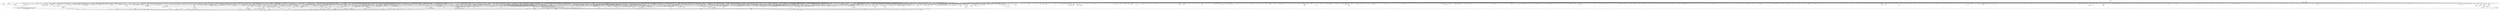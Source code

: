 digraph kerncollapsed {
    "arch_local_irq_save_7" [color="black"];
    "lockref_get_not_zero" [color="black"];
    "irq_chip_retrigger_hierarchy" [color="black"];
    "do_raw_spin_lock_69" [color="black"];
    "spin_lock_irqsave_check_contention" [color="black"];
    "cpu_online_1" [color="black"];
    "is_current_pgrp_orphaned" [color="black"];
    "Indirect call18" [color="black"];
    "irq_set_thread_affinity" [color="black"];
    "kobj_ns_ops" [color="black"];
    "__kern_my_cpu_offset_83" [color="black"];
    "plist_del" [color="black"];
    "arm_timer" [color="black"];
    "Indirect call125" [color="black"];
    "do_raw_spin_lock_86" [color="black"];
    "lru_note_cost" [color="black"];
    "prepare_alloc_pages.constprop.0" [color="black"];
    "__page_cache_release" [color="black"];
    "__sk_mem_reclaim" [color="black"];
    "arch_local_irq_save_3" [color="black"];
    "__remove_shared_vm_struct.constprop.0" [color="black"];
    "addr_to_vb_xa" [color="black"];
    "__cmpxchg_case_acq_32.constprop.0_14" [color="black"];
    "do_raw_spin_lock_7" [color="black"];
    "sve_state_size" [color="black"];
    "set_ptes.constprop.0.isra.0" [color="black"];
    "set_ptes.isra.0" [color="black"];
    "timer_delete_sync" [color="black"];
    "Indirect call90" [color="black"];
    "kernfs_name_hash" [color="black"];
    "vma_fs_can_writeback" [color="black"];
    "rcu_segcblist_advance" [color="black"];
    "do_raw_spin_lock_18" [color="black"];
    "set_kpti_asid_bits" [color="black"];
    "post_ttbr_update_workaround" [color="black"];
    "__prepare_to_swait" [color="black"];
    "Indirect call34" [color="black"];
    "folio_not_mapped" [color="black"];
    "do_raw_spin_lock_29" [color="black"];
    "fsnotify_update_flags" [color="black"];
    "cpumask_next.constprop.0" [color="black"];
    "posix_cputimers_group_init" [color="black"];
    "commit_creds" [color="black"];
    "__kern_my_cpu_offset_18" [color="black"];
    "io_cancel_req_match" [color="black"];
    "Indirect call167" [color="black"];
    "free_pcppages_bulk" [color="black"];
    "__kern_my_cpu_offset_11" [color="black"];
    "__io_prep_linked_timeout" [color="black"];
    "pcpu_size_to_slot" [color="black"];
    "find_later_rq" [color="black"];
    "ma_data_end" [color="black"];
    "list_lru_add" [color="black"];
    "folio_evictable_1" [color="black"];
    "__wb_update_bandwidth.constprop.0" [color="black"];
    "unreserve_highatomic_pageblock" [color="black"];
    "ttwu_queue_wakelist" [color="black"];
    "__raw_spin_lock_irq_26" [color="black"];
    "Indirect call67" [color="black"];
    "__kern_my_cpu_offset_19" [color="black"];
    "zone_watermark_fast.constprop.0" [color="black"];
    "test_taint" [color="black"];
    "__raw_spin_lock_irqsave_6" [color="black"];
    "pud_set_huge" [color="black"];
    "set_swapper_pgd" [color="black"];
    "calc_wheel_index" [color="black"];
    "do_csum" [color="black"];
    "vma_needs_dirty_tracking" [color="black"];
    "page_ref_inc_4" [color="black"];
    "__percpu_add_case_64_4" [color="black"];
    "fprop_reflect_period_percpu.isra.0" [color="black"];
    "io_req_complete_defer" [color="black"];
    "test_ti_thread_flag_19" [color="black"];
    "Indirect call171" [color="black"];
    "gup_folio_next" [color="black"];
    "mapping_unmap_writable" [color="black"];
    "__raw_spin_unlock_irqrestore_17" [color="black"];
    "system_supports_tlb_range" [color="black"];
    "anon_vma_interval_tree_post_update_vma" [color="black"];
    "__raw_spin_lock_27" [color="black"];
    "__cmpxchg_case_acq_64_1" [color="black"];
    "take_dentry_name_snapshot" [color="black"];
    "pm_qos_read_value" [color="black"];
    "pi_state_update_owner" [color="black"];
    "__percpu_add_case_64.constprop.0_1" [color="black"];
    "Indirect call178" [color="black"];
    "mas_bulk_rebalance" [color="black"];
    "Indirect call201" [color="black"];
    "Indirect call151" [color="black"];
    "system_supports_generic_auth" [color="black"];
    "clear_buddies.isra.0" [color="black"];
    "posixtimer_rearm" [color="black"];
    "collect_posix_cputimers" [color="black"];
    "_compound_head_1" [color="black"];
    "smp_call_function_many_cond" [color="black"];
    "Indirect call46" [color="black"];
    "copyin" [color="black"];
    "Indirect call117" [color="black"];
    "retain_dentry" [color="black"];
    "is_rlimit_overlimit" [color="black"];
    "Indirect call39" [color="black"];
    "find_lock_later_rq" [color="black"];
    "Indirect call146" [color="black"];
    "call_function_single_prep_ipi" [color="black"];
    "Indirect call162" [color="black"];
    "find_alive_thread.isra.0" [color="black"];
    "kernfs_root" [color="black"];
    "zone_page_state_add" [color="black"];
    "add_device_randomness" [color="black"];
    "pcpu_chunk_relocate" [color="black"];
    "page_vma_mapped_walk_done_1" [color="black"];
    "__raw_spin_lock_irqsave_19" [color="black"];
    "Indirect call164" [color="black"];
    "page_vma_mapped_walk_done" [color="black"];
    "dl_task_is_earliest_deadline" [color="black"];
    "pagefault_enable_1" [color="black"];
    "console_verbose" [color="black"];
    "do_raw_spin_lock_50" [color="black"];
    "folio_invalidate" [color="black"];
    "compact_lock_irqsave" [color="black"];
    "__iget" [color="black"];
    "llist_del_first" [color="black"];
    "Indirect call91" [color="black"];
    "Indirect call212" [color="black"];
    "d_hash" [color="black"];
    "tty_termios_input_baud_rate" [color="black"];
    "__raw_spin_lock_irq_5" [color="black"];
    "Indirect call48" [color="black"];
    "Indirect call72" [color="black"];
    "wp_page_reuse" [color="black"];
    "srcu_read_unlock.constprop.0" [color="black"];
    "cpumask_and.isra.0_1" [color="black"];
    "tls_preserve_current_state" [color="black"];
    "do_raw_spin_lock_88" [color="black"];
    "__raw_spin_lock_4" [color="black"];
    "add_wait_queue_exclusive" [color="black"];
    "queued_write_lock_slowpath" [color="black"];
    "_atomic_dec_and_lock" [color="black"];
    "notifier_call_chain" [color="black"];
    "list_move_tail" [color="black"];
    "pmd_clear_huge" [color="black"];
    "__raw_read_lock.constprop.0_5" [color="black"];
    "io_req_defer_failed" [color="black"];
    "flush_tlb_kernel_range" [color="black"];
    "blake2s_final" [color="black"];
    "gup_signal_pending" [color="black"];
    "workingset_update_node" [color="black"];
    "__dev_pm_qos_resume_latency" [color="black"];
    "rcu_segcblist_add_len" [color="black"];
    "__cmpxchg_case_acq_32.constprop.0_15" [color="black"];
    "__raw_spin_lock_irqsave_51" [color="black"];
    "io_put_kbuf" [color="black"];
    "user_disable_single_step" [color="black"];
    "mas_prev_sibling" [color="black"];
    "__var_waitqueue" [color="black"];
    "netlink_overrun" [color="black"];
    "do_raw_spin_lock_32" [color="black"];
    "system_supports_tlb_range_1" [color="black"];
    "__task_will_free_mem" [color="black"];
    "kthread_should_stop" [color="black"];
    "prepare_to_wait_event" [color="black"];
    "bsearch" [color="black"];
    "Indirect call65" [color="black"];
    "peernet2id" [color="black"];
    "Indirect call149" [color="black"];
    "mas_update_gap" [color="black"];
    "__accumulate_pelt_segments" [color="black"];
    "cpupri_set" [color="black"];
    "task_ppid_nr" [color="black"];
    "wakeup_kswapd" [color="black"];
    "Indirect call118" [color="black"];
    "__percpu_add_case_64_2" [color="black"];
    "tlb_remove_table_sync_one" [color="black"];
    "cpumask_empty_3" [color="black"];
    "__set_fixmap" [color="black"];
    "hrtimer_reprogram.constprop.0" [color="black"];
    "lru_lazyfree_fn" [color="black"];
    "find_mergeable_anon_vma" [color="black"];
    "rcu_segcblist_extract_done_cbs" [color="black"];
    "Indirect call196" [color="black"];
    "hlist_del_init_4" [color="black"];
    "prb_final_commit" [color="black"];
    "skb_checksum" [color="black"];
    "__rt_mutex_futex_trylock" [color="black"];
    "cpumask_and" [color="black"];
    "__raw_spin_lock_irq_6" [color="black"];
    "__d_instantiate" [color="black"];
    "__cmpxchg_case_acq_32.constprop.0_7" [color="black"];
    "__cmpxchg_case_mb_32_6" [color="black"];
    "__raw_spin_lock_42" [color="black"];
    "__raw_spin_lock_irqsave_29" [color="black"];
    "__hrtimer_next_event_base.constprop.0" [color="black"];
    "__mnt_is_readonly" [color="black"];
    "__pi_memcmp" [color="black"];
    "mas_wr_walk_index.isra.0" [color="black"];
    "avg_vruntime" [color="black"];
    "read_seqbegin_or_lock" [color="black"];
    "virt_to_head_page.isra.0" [color="black"];
    "ptep_set_access_flags" [color="black"];
    "__count_vm_events_2" [color="black"];
    "_copy_from_iter" [color="black"];
    "kernfs_release_file.part.0.isra.0" [color="black"];
    "vma_interval_tree_iter_first" [color="black"];
    "folio_mapped_2" [color="black"];
    "tty_driver_name" [color="black"];
    "arch_local_irq_save" [color="black"];
    "irq_enable" [color="black"];
    "hrtimer_cancel" [color="black"];
    "prepend_char" [color="black"];
    "desc_read_finalized_seq" [color="black"];
    "Indirect call42" [color="black"];
    "Indirect call191" [color="black"];
    "security_current_getsecid_subj" [color="black"];
    "Indirect call180" [color="black"];
    "Indirect call131" [color="black"];
    "mas_data_end" [color="black"];
    "Indirect call87" [color="black"];
    "__raw_spin_unlock_irq_3" [color="black"];
    "Indirect call86" [color="black"];
    "__do_set_cpus_allowed" [color="black"];
    "__wake_up_parent" [color="black"];
    "tk_xtime.constprop.0" [color="black"];
    "update_pm_runtime_accounting" [color="black"];
    "list_del_3" [color="black"];
    "Indirect call104" [color="black"];
    "find_submount" [color="black"];
    "do_raw_spin_lock_42" [color="black"];
    "Indirect call124" [color="black"];
    "no_page_table" [color="black"];
    "__kern_my_cpu_offset_71" [color="black"];
    "check_class_changed" [color="black"];
    "add_wait_queue" [color="black"];
    "Indirect call28" [color="black"];
    "do_raw_spin_lock.constprop.0_13" [color="black"];
    "find_next_bit_3" [color="black"];
    "vm_unacct_memory_1" [color="black"];
    "__raw_spin_unlock_irq_28" [color="black"];
    "Indirect call123" [color="black"];
    "memblock_is_map_memory" [color="black"];
    "test_ti_thread_flag_11" [color="black"];
    "freezing" [color="black"];
    "queued_write_lock.constprop.0_1" [color="black"];
    "test_tsk_need_resched" [color="black"];
    "extfrag_for_order" [color="black"];
    "__raw_read_unlock.constprop.0" [color="black"];
    "kernel_init_pages" [color="black"];
    "get_next_ino" [color="black"];
    "xas_find" [color="black"];
    "__set_task_comm" [color="black"];
    "folio_wake_bit" [color="black"];
    "__set_open_fd" [color="black"];
    "rcu_poll_gp_seq_end_unlocked" [color="black"];
    "Indirect call193" [color="black"];
    "move_freelist_tail" [color="black"];
    "find_first_bit_4" [color="black"];
    "dev_xmit_recursion_dec" [color="black"];
    "sig_handler_ignored" [color="black"];
    "queued_spin_lock_slowpath" [color="black"];
    "pmd_install" [color="black"];
    "do_raw_spin_lock_24" [color="black"];
    "pcpu_init_md_blocks" [color="black"];
    "Indirect call147" [color="black"];
    "class_raw_spinlock_irqsave_destructor" [color="black"];
    "do_raw_spin_lock_117" [color="black"];
    "pagetable_pte_dtor" [color="black"];
    "entity_eligible" [color="black"];
    "sub_running_bw.isra.0" [color="black"];
    "__raw_spin_lock_irq_7" [color="black"];
    "rcu_stall_is_suppressed" [color="black"];
    "flush_tlb_mm" [color="black"];
    "rt_mutex_top_waiter" [color="black"];
    "min_deadline_cb_propagate" [color="black"];
    "node_page_state_add" [color="black"];
    "get_arm64_ftr_reg" [color="black"];
    "srcu_funnel_exp_start" [color="black"];
    "__kern_my_cpu_offset_70" [color="black"];
    "tty_ldisc_close" [color="black"];
    "__raw_spin_lock_irqsave_39" [color="black"];
    "page_ref_inc_2" [color="black"];
    "folio_add_new_anon_rmap" [color="black"];
    "Indirect call139" [color="black"];
    "__kern_my_cpu_offset_47" [color="black"];
    "this_cpu_has_cap" [color="black"];
    "sve_save_state" [color="black"];
    "_find_next_bit" [color="black"];
    "get_work_pool" [color="black"];
    "hrtimer_start_range_ns" [color="black"];
    "__d_find_any_alias" [color="black"];
    "__local_bh_enable_ip" [color="black"];
    "mas_new_ma_node" [color="black"];
    "free_unref_page_commit" [color="black"];
    "__cmpxchg_case_acq_32.constprop.0_9" [color="black"];
    "__cmpwait_case_32_1" [color="black"];
    "cpumask_any_distribute" [color="black"];
    "memblock_search" [color="black"];
    "vm_stat_account" [color="black"];
    "do_raw_spin_lock_14" [color="black"];
    "netlink_unlock_table" [color="black"];
    "mas_wr_new_end" [color="black"];
    "mas_put_in_tree" [color="black"];
    "do_softirq_own_stack" [color="black"];
    "Indirect call166" [color="black"];
    "__raw_spin_lock_irq_3" [color="black"];
    "fsnotify_put_sb_connectors" [color="black"];
    "pcpu_alloc_area" [color="black"];
    "Indirect call70" [color="black"];
    "test_ti_thread_flag_10" [color="black"];
    "__raw_write_unlock_irq_5" [color="black"];
    "__page_dup_rmap.constprop.0" [color="black"];
    "mas_alloc_req.isra.0" [color="black"];
    "__cmpxchg_case_acq_64" [color="black"];
    "__raw_spin_lock_irqsave_22" [color="black"];
    "int_sqrt" [color="black"];
    "cpu_online" [color="black"];
    "rcu_cblist_init" [color="black"];
    "mas_wr_store_setup" [color="black"];
    "exit_rcu" [color="black"];
    "find_busiest_group" [color="black"];
    "__raw_spin_unlock_irq_12" [color="black"];
    "put_filesystem" [color="black"];
    "__nr_to_section" [color="black"];
    "__kern_my_cpu_offset_52" [color="black"];
    "test_ti_thread_flag_21" [color="black"];
    "test_ti_thread_flag_6" [color="black"];
    "do_raw_spin_lock_48" [color="black"];
    "wb_io_lists_depopulated" [color="black"];
    "Indirect call61" [color="black"];
    "current_is_kswapd" [color="black"];
    "rcu_gpnum_ovf" [color="black"];
    "netlink_lock_table" [color="black"];
    "_task_util_est" [color="black"];
    "hrtimer_start_expires" [color="black"];
    "rcu_jiffies_till_stall_check" [color="black"];
    "rcu_seq_snap" [color="black"];
    "Indirect call41" [color="black"];
    "__mod_zone_page_state" [color="black"];
    "find_next_bit.constprop.0_1" [color="black"];
    "__finalize_skb_around" [color="black"];
    "radix_tree_lookup" [color="black"];
    "data_alloc" [color="black"];
    "futex_q_unlock" [color="black"];
    "timer_base.isra.0" [color="black"];
    "__percpu_add_case_32" [color="black"];
    "__isolate_free_page" [color="black"];
    "down_trylock" [color="black"];
    "__raw_spin_unlock_irq_25" [color="black"];
    "Indirect call21" [color="black"];
    "__printk_safe_enter" [color="black"];
    "req_set_fail_3" [color="black"];
    "__kern_my_cpu_offset_74" [color="black"];
    "virt_to_slab" [color="black"];
    "mnt_add_count" [color="black"];
    "do_raw_spin_lock_30" [color="black"];
    "rb_insert_color_cached" [color="black"];
    "page_ref_dec_and_test" [color="black"];
    "Indirect call93" [color="black"];
    "Indirect call85" [color="black"];
    "__irq_disable" [color="black"];
    "__pfn_to_section" [color="black"];
    "__raw_spin_lock_irq" [color="black"];
    "move_linked_works" [color="black"];
    "pte_offset_kernel.isra.0" [color="black"];
    "Indirect call20" [color="black"];
    "Indirect call106" [color="black"];
    "__raw_spin_unlock_irq_11" [color="black"];
    "data_check_size" [color="black"];
    "llist_add_batch" [color="black"];
    "tlb_gather_mmu_fullmm" [color="black"];
    "ktime_get" [color="black"];
    "mte_dead_walk" [color="black"];
    "find_next_bit_11" [color="black"];
    "__cmpxchg_case_64.isra.0" [color="black"];
    "__kern_my_cpu_offset_26" [color="black"];
    "dev_nit_active" [color="black"];
    "__skb_dequeue_3" [color="black"];
    "memzero_explicit" [color="black"];
    "printk_parse_prefix" [color="black"];
    "pcpu_chunk_refresh_hint" [color="black"];
    "__reuseport_detach_closed_sock" [color="black"];
    "prb_read_valid" [color="black"];
    "__raw_spin_unlock_irqrestore_24" [color="black"];
    "wq_worker_running" [color="black"];
    "timer_wait_running" [color="black"];
    "Indirect call184" [color="black"];
    "Indirect call205" [color="black"];
    "mas_walk" [color="black"];
    "__raw_spin_lock_irq_43" [color="black"];
    "device_pm_check_callbacks" [color="black"];
    "rt_mutex_setprio" [color="black"];
    "__cmpxchg_case_acq_32.constprop.0_18" [color="black"];
    "sched_clock" [color="black"];
    "__efistub_caches_clean_inval_pou" [color="black"];
    "io_cqe_cache_refill" [color="black"];
    "mapping_shrinkable_2" [color="black"];
    "__kern_my_cpu_offset_36" [color="black"];
    "smp_call_function_single" [color="black"];
    "folio_trylock_4" [color="black"];
    "workingset_age_nonresident" [color="black"];
    "__raw_spin_lock_20" [color="black"];
    "_compound_head_3" [color="black"];
    "arch_asym_cpu_priority" [color="black"];
    "test_ti_thread_flag_4" [color="black"];
    "__cmpxchg_case_acq_32.constprop.0_6" [color="black"];
    "__bpf_free_used_maps" [color="black"];
    "__raw_spin_unlock_irqrestore_2" [color="black"];
    "__raw_read_unlock.constprop.0_6" [color="black"];
    "arch_tlbbatch_should_defer.constprop.0" [color="black"];
    "rb_insert_color" [color="black"];
    "mte_dead_leaves.constprop.0" [color="black"];
    "__raw_spin_lock_63" [color="black"];
    "folio_nr_pages" [color="black"];
    "pmd_set_huge" [color="black"];
    "__mnt_want_write" [color="black"];
    "do_raw_spin_lock_56" [color="black"];
    "timerqueue_add" [color="black"];
    "mm_counter_file" [color="black"];
    "lock_mount_hash" [color="black"];
    "check_stable_address_space" [color="black"];
    "__cmpxchg_case_acq_32.constprop.0_5" [color="black"];
    "kill_device" [color="black"];
    "arch_local_irq_save_1" [color="black"];
    "compaction_zonelist_suitable" [color="black"];
    "folio_mark_dirty" [color="black"];
    "__kmem_obj_info" [color="black"];
    "io_is_timeout_noseq" [color="black"];
    "rcu_seq_end_1" [color="black"];
    "attach_pid" [color="black"];
    "copy_fd_bitmaps" [color="black"];
    "__raw_spin_lock_26" [color="black"];
    "need_mlock_drain" [color="black"];
    "fsnotify_detach_connector_from_object" [color="black"];
    "__raw_spin_lock_irqsave_52" [color="black"];
    "find_first_bit_6" [color="black"];
    "cpumask_intersects.constprop.0_1" [color="black"];
    "io_wq_worker_running" [color="black"];
    "Indirect call45" [color="black"];
    "mmget" [color="black"];
    "__bitmap_weight" [color="black"];
    "idr_for_each" [color="black"];
    "count_vm_events" [color="black"];
    "io_timeout_extract" [color="black"];
    "post_alloc_hook" [color="black"];
    "__xchg_case_64.constprop.0" [color="black"];
    "do_raw_spin_lock_2" [color="black"];
    "put_unused_fd" [color="black"];
    "tty_audit_fork" [color="black"];
    "mmgrab_1" [color="black"];
    "raw_spin_rq_lock_1" [color="black"];
    "update_dl_migration" [color="black"];
    "__clear_close_on_exec.isra.0" [color="black"];
    "rt_mutex_init_proxy_locked" [color="black"];
    "rcu_segcblist_entrain" [color="black"];
    "__raw_spin_unlock_irq_45" [color="black"];
    "io_poll_can_finish_inline.isra.0" [color="black"];
    "_compound_head_13" [color="black"];
    "__kern_my_cpu_offset_55" [color="black"];
    "xas_clear_mark" [color="black"];
    "arm64_kernel_unmapped_at_el0_3" [color="black"];
    "Indirect call78" [color="black"];
    "Indirect call55" [color="black"];
    "security_task_kill" [color="black"];
    "find_next_zero_bit" [color="black"];
    "rcu_segcblist_pend_cbs" [color="black"];
    "do_raw_spin_lock_47" [color="black"];
    "__wake_q_add" [color="black"];
    "fragmentation_index" [color="black"];
    "__xa_clear_mark" [color="black"];
    "_find_first_bit" [color="black"];
    "__sw_hweight64" [color="black"];
    "auditsc_get_stamp" [color="black"];
    "ktime_get_coarse_real_ts64" [color="black"];
    "device_match_devt" [color="black"];
    "prepend_path" [color="black"];
    "mutex_trylock" [color="black"];
    "osq_unlock" [color="black"];
    "Indirect call153" [color="black"];
    "vma_interval_tree_augment_rotate" [color="black"];
    "init_completion" [color="black"];
    "__printk_cpu_sync_try_get" [color="black"];
    "__percpu_add_case_64_3" [color="black"];
    "try_to_take_rt_mutex" [color="black"];
    "find_next_zero_bit_1" [color="black"];
    "unmask_irq" [color="black"];
    "mas_is_err" [color="black"];
    "access_ok_12" [color="black"];
    "percpu_counter_set" [color="black"];
    "__raw_spin_lock_62" [color="black"];
    "folio_trylock_2" [color="black"];
    "get_random_bytes" [color="black"];
    "cpumask_any_and_distribute" [color="black"];
    "mas_wr_walk" [color="black"];
    "__raw_spin_lock_12" [color="black"];
    "skb_queue_tail" [color="black"];
    "get_state_synchronize_rcu" [color="black"];
    "__put_unused_fd" [color="black"];
    "fsnotify_connector_sb" [color="black"];
    "__percpu_add_case_32_3" [color="black"];
    "compound_order" [color="black"];
    "vma_interval_tree_remove" [color="black"];
    "__raw_spin_lock_irq_4" [color="black"];
    "find_lock_task_mm" [color="black"];
    "__raw_spin_lock_irq_35" [color="black"];
    "__raw_spin_lock_18" [color="black"];
    "io_acct_cancel_pending_work" [color="black"];
    "compound_order_2" [color="black"];
    "mas_set_split_parent.isra.0" [color="black"];
    "invalid_folio_referenced_vma" [color="black"];
    "do_raw_spin_lock_8" [color="black"];
    "do_raw_spin_lock_36" [color="black"];
    "sock_flag_1" [color="black"];
    "task_rq_unlock" [color="black"];
    "load_unaligned_zeropad_1" [color="black"];
    "skb_zcopy" [color="black"];
    "siginfo_layout" [color="black"];
    "__cmpxchg_case_8" [color="black"];
    "allow_write_access" [color="black"];
    "find_last_bit" [color="black"];
    "do_raw_spin_lock_12" [color="black"];
    "do_raw_spin_lock_72" [color="black"];
    "mte_update_sctlr_user" [color="black"];
    "find_vm_area" [color="black"];
    "task_set_jobctl_pending" [color="black"];
    "pageblock_pfn_to_page" [color="black"];
    "__io_put_kbuf" [color="black"];
    "set_cpu_online" [color="black"];
    "qdisc_maybe_clear_missed" [color="black"];
    "klist_node_attached" [color="black"];
    "__raw_spin_unlock_irqrestore_29" [color="black"];
    "mas_find" [color="black"];
    "do_raw_spin_lock_15" [color="black"];
    "audit_serial" [color="black"];
    "sk_mem_reclaim" [color="black"];
    "lockref_put_or_lock" [color="black"];
    "tag_clear" [color="black"];
    "Indirect call213" [color="black"];
    "arch_local_irq_restore_1" [color="black"];
    "folio_anon_vma" [color="black"];
    "__raw_spin_lock_22" [color="black"];
    "tty_driver_flush_buffer" [color="black"];
    "unhash_mnt" [color="black"];
    "Indirect call73" [color="black"];
    "page_ref_dec_and_test_2" [color="black"];
    "clear_nonspinnable" [color="black"];
    "folio_mapped_3" [color="black"];
    "copy_from_kernel_nofault" [color="black"];
    "irqd_set.isra.0_1" [color="black"];
    "mod_zone_page_state" [color="black"];
    "do_raw_spin_lock_31" [color="black"];
    "inode_io_list_del" [color="black"];
    "Indirect call13" [color="black"];
    "skb_cloned" [color="black"];
    "_compound_head" [color="black"];
    "lazy_max_pages" [color="black"];
    "pcpu_chunk_populated" [color="black"];
    "update_dl_rq_load_avg" [color="black"];
    "do_raw_spin_lock_35" [color="black"];
    "arm64_kernel_unmapped_at_el0_2" [color="black"];
    "find_next_bit.constprop.0_7" [color="black"];
    "__fprop_add_percpu" [color="black"];
    "Indirect call211" [color="black"];
    "set_task_reclaim_state" [color="black"];
    "__raw_spin_unlock_irqrestore_31" [color="black"];
    "rwsem_set_nonspinnable" [color="black"];
    "__kern_my_cpu_offset_49" [color="black"];
    "__mod_lruvec_state" [color="black"];
    "cpudl_find" [color="black"];
    "do_raw_spin_lock_37" [color="black"];
    "find_next_bit_15" [color="black"];
    "unlock_task_sighand.isra.0_1" [color="black"];
    "Indirect call155" [color="black"];
    "list_move_1" [color="black"];
    "blake2s_compress" [color="black"];
    "fatal_signal_pending" [color="black"];
    "list_del_init_5" [color="black"];
    "task_clear_jobctl_trapping" [color="black"];
    "__raw_spin_unlock_irqrestore_11" [color="black"];
    "put_dec_full8" [color="black"];
    "fpsimd_save" [color="black"];
    "cpu_util.constprop.0" [color="black"];
    "prepare_to_wait_exclusive" [color="black"];
    "copy_user_highpage" [color="black"];
    "Indirect call58" [color="black"];
    "__printk_safe_exit" [color="black"];
    "kernfs_leftmost_descendant" [color="black"];
    "percpu_counter_add_batch" [color="black"];
    "do_raw_spin_lock_80" [color="black"];
    "find_first_bit_1" [color="black"];
    "mas_rewalk_if_dead" [color="black"];
    "__raw_write_lock_irq.constprop.0" [color="black"];
    "Indirect call30" [color="black"];
    "show_mem_node_skip" [color="black"];
    "__percpu_add_case_32_20" [color="black"];
    "bstats_update" [color="black"];
    "Indirect call215" [color="black"];
    "__raw_spin_unlock_irqrestore_14" [color="black"];
    "folio_nr_pages_2" [color="black"];
    "cpudl_heapify" [color="black"];
    "hlist_del_init" [color="black"];
    "do_raw_spin_lock_3" [color="black"];
    "lowest_in_progress" [color="black"];
    "change_page_range" [color="black"];
    "do_raw_spin_lock_41" [color="black"];
    "global_dirtyable_memory" [color="black"];
    "wb_io_lists_populated" [color="black"];
    "tick_get_wakeup_device" [color="black"];
    "override_creds" [color="black"];
    "do_raw_spin_lock_83" [color="black"];
    "tag_set" [color="black"];
    "xa_load" [color="black"];
    "__skb_flow_get_ports" [color="black"];
    "console_trylock" [color="black"];
    "Indirect call44" [color="black"];
    "_compound_head_4" [color="black"];
    "vma_iter_config" [color="black"];
    "Indirect call199" [color="black"];
    "__kern_my_cpu_offset_21" [color="black"];
    "zone_page_state_snapshot.constprop.0" [color="black"];
    "Indirect call35" [color="black"];
    "copy_page" [color="black"];
    "dev_bus_name" [color="black"];
    "__pageblock_pfn_to_page" [color="black"];
    "get_file" [color="black"];
    "__cmpxchg_case_acq_32.constprop.0_19" [color="black"];
    "Indirect call17" [color="black"];
    "Indirect call156" [color="black"];
    "__ptrace_link" [color="black"];
    "xas_retry" [color="black"];
    "Indirect call152" [color="black"];
    "hrtimer_sleeper_start_expires" [color="black"];
    "arch_local_irq_restore" [color="black"];
    "__cmpxchg_case_acq_32.constprop.0_16" [color="black"];
    "__timer_delete_sync" [color="black"];
    "__gfp_pfmemalloc_flags" [color="black"];
    "Indirect call105" [color="black"];
    "idr_find" [color="black"];
    "__raw_spin_lock_irqsave_17" [color="black"];
    "__kern_my_cpu_offset_78" [color="black"];
    "mab_mas_cp" [color="black"];
    "clear_page" [color="black"];
    "Indirect call32" [color="black"];
    "rt_mutex_futex_trylock" [color="black"];
    "enqueue_timer" [color="black"];
    "chacha_permute" [color="black"];
    "rcu_seq_set_state" [color="black"];
    "__mutex_init" [color="black"];
    "call_on_irq_stack" [color="black"];
    "__kern_my_cpu_offset_25" [color="black"];
    "__ksize" [color="black"];
    "__raw_spin_unlock_irq_5" [color="black"];
    "get_new_cred" [color="black"];
    "__kern_my_cpu_offset_91" [color="black"];
    "__raw_spin_trylock_3" [color="black"];
    "Indirect call1" [color="black"];
    "__list_del_entry_1" [color="black"];
    "mas_descend" [color="black"];
    "num_other_online_cpus" [color="black"];
    "arch_stack_walk" [color="black"];
    "fsnotify_grab_connector" [color="black"];
    "percpu_ref_put_many.constprop.0_1" [color="black"];
    "mas_prev_range" [color="black"];
    "Indirect call120" [color="black"];
    "pm_runtime_put_noidle_2" [color="black"];
    "internal_add_timer" [color="black"];
    "dl_rq_of_se" [color="black"];
    "__delay" [color="black"];
    "ktime_get_real_seconds" [color="black"];
    "put_dec_trunc8" [color="black"];
    "test_ti_thread_flag_1" [color="black"];
    "__do_once_start" [color="black"];
    "desc_read" [color="black"];
    "fsnotify_handle_inode_event.isra.0" [color="black"];
    "Indirect call114" [color="black"];
    "dget" [color="black"];
    "gup_must_unshare" [color="black"];
    "find_next_bit_10" [color="black"];
    "Indirect call145" [color="black"];
    "check_and_switch_context" [color="black"];
    "__rpm_get_callback" [color="black"];
    "dput_to_list" [color="black"];
    "mas_push_node" [color="black"];
    "Indirect call25" [color="black"];
    "do_raw_spin_lock_67" [color="black"];
    "mapping_shrinkable_1" [color="black"];
    "Indirect call150" [color="black"];
    "pick_next_pushable_dl_task" [color="black"];
    "fatal_signal_pending_4" [color="black"];
    "zone_page_state_snapshot" [color="black"];
    "should_fail_alloc_page" [color="black"];
    "mas_split_final_node.isra.0" [color="black"];
    "__dequeue_entity" [color="black"];
    "efi_reboot" [color="black"];
    "__raw_write_lock_irq" [color="black"];
    "__wake_up_locked_key" [color="black"];
    "zone_watermark_ok" [color="black"];
    "Indirect call143" [color="black"];
    "io_schedule_prepare" [color="black"];
    "tcp_get_info_chrono_stats" [color="black"];
    "Indirect call75" [color="black"];
    "find_next_bit.constprop.0_11" [color="black"];
    "Indirect call19" [color="black"];
    "skb_has_frag_list" [color="black"];
    "cpumask_weight" [color="black"];
    "ttwu_do_activate.constprop.0" [color="black"];
    "_double_lock_balance" [color="black"];
    "skb_copy_bits" [color="black"];
    "__cmpxchg_case_mb_32_8" [color="black"];
    "Indirect call186" [color="black"];
    "rcu_start_this_gp" [color="black"];
    "Indirect call160" [color="black"];
    "strscpy_pad" [color="black"];
    "console_is_usable" [color="black"];
    "arm_smccc_1_1_get_conduit" [color="black"];
    "Indirect call130" [color="black"];
    "mmgrab_2" [color="black"];
    "io_poll_remove_entry" [color="black"];
    "vmalloc_to_page" [color="black"];
    "d_lru_del" [color="black"];
    "first_zones_zonelist" [color="black"];
    "smp_call_function" [color="black"];
    "sane_fdtable_size" [color="black"];
    "__balance_callbacks" [color="black"];
    "kill_super_notify" [color="black"];
    "security_release_secctx" [color="black"];
    "audit_comparator" [color="black"];
    "find_next_and_bit.constprop.0" [color="black"];
    "__skb_set_length" [color="black"];
    "kthread_is_per_cpu" [color="black"];
    "unlock_mount_hash" [color="black"];
    "io_wq_work_match_all" [color="black"];
    "signal_pending" [color="black"];
    "__lshrti3" [color="black"];
    "fsnotify" [color="black"];
    "__raw_spin_lock_28" [color="black"];
    "pfn_valid_1" [color="black"];
    "tlb_flush_mmu_tlbonly" [color="black"];
    "update_sd_lb_stats" [color="black"];
    "kmap_local_page" [color="black"];
    "task_will_free_mem" [color="black"];
    "__raw_spin_lock_irq_11" [color="black"];
    "split_page" [color="black"];
    "find_worker_executing_work" [color="black"];
    "Indirect call97" [color="black"];
    "qdisc_run_begin" [color="black"];
    "pcpu_block_update" [color="black"];
    "rcu_gp_is_normal" [color="black"];
    "__raw_spin_unlock_irqrestore_18" [color="black"];
    "arch_local_irq_enable_2" [color="black"];
    "d_flags_for_inode" [color="black"];
    "rcu_segcblist_accelerate" [color="black"];
    "__kern_my_cpu_offset_24" [color="black"];
    "compound_order_1" [color="black"];
    "get_file.isra.0" [color="black"];
    "get_arm64_ftr_reg_nowarn" [color="black"];
    "security_task_getsecid_obj" [color="black"];
    "folio_order" [color="black"];
    "system_supports_mte" [color="black"];
    "security_d_instantiate" [color="black"];
    "__raw_spin_lock_irqsave.constprop.0_3" [color="black"];
    "__peernet2id" [color="black"];
    "__raw_spin_lock_irqsave_12" [color="black"];
    "io_cqring_wake" [color="black"];
    "arch_local_irq_disable_2" [color="black"];
    "__arch_copy_from_user" [color="black"];
    "__raw_spin_unlock_irqrestore_37" [color="black"];
    "xas_set_mark" [color="black"];
    "get_group_info.isra.0" [color="black"];
    "__cmpxchg_case_mb_64_1" [color="black"];
    "__raw_spin_lock.constprop.0" [color="black"];
    "__wake_up_bit" [color="black"];
    "Indirect call103" [color="black"];
    "mutex_is_locked" [color="black"];
    "rb_first" [color="black"];
    "__raw_write_unlock_irq_4" [color="black"];
    "__raw_spin_lock_irqsave_21" [color="black"];
    "calc_delta_fair" [color="black"];
    "____do_softirq" [color="black"];
    "fast_dput" [color="black"];
    "__raw_spin_lock_irq_25" [color="black"];
    "task_join_group_stop" [color="black"];
    "__raw_spin_unlock_irqrestore_33" [color="black"];
    "copy_from_kernel_nofault_allowed" [color="black"];
    "memcg_charge_kernel_stack.part.0" [color="black"];
    "__pi_strcmp" [color="black"];
    "test_and_set_bit_lock.constprop.0" [color="black"];
    "get_data" [color="black"];
    "jiffies_to_usecs" [color="black"];
    "cpuhp_invoke_callback" [color="black"];
    "dcache_clean_pou" [color="black"];
    "__raw_spin_unlock_irq_29" [color="black"];
    "__srcu_read_unlock" [color="black"];
    "__raw_spin_unlock_irqrestore_4" [color="black"];
    "local_bh_disable" [color="black"];
    "posix_cpu_timer_rearm" [color="black"];
    "rcu_poll_gp_seq_start" [color="black"];
    "wake_up_var" [color="black"];
    "__wake_up_common" [color="black"];
    "__kern_my_cpu_offset_6" [color="black"];
    "__irq_startup" [color="black"];
    "aio_nr_sub" [color="black"];
    "__raw_spin_lock_24" [color="black"];
    "arch_irq_work_raise" [color="black"];
    "do_raw_spin_lock_38" [color="black"];
    "__raw_spin_unlock_irq_4" [color="black"];
    "sched_clock_cpu" [color="black"];
    "clear_bit_unlock.constprop.0" [color="black"];
    "wb_stat_mod" [color="black"];
    "skb_tailroom" [color="black"];
    "attach_entity_load_avg" [color="black"];
    "__audit_uring_entry" [color="black"];
    "__dput_to_list" [color="black"];
    "raw_spin_rq_trylock" [color="black"];
    "folio_lruvec_relock_irq.constprop.0" [color="black"];
    "finish_swait" [color="black"];
    "migrate_disable" [color="black"];
    "folio_mapped" [color="black"];
    "propagate_mount_unlock" [color="black"];
    "__posix_timers_find" [color="black"];
    "add_mm_rss_vec" [color="black"];
    "mt_find" [color="black"];
    "cpudl_heapify_up" [color="black"];
    "io_acct_run_queue" [color="black"];
    "Indirect call83" [color="black"];
    "detach_entity_load_avg" [color="black"];
    "mte_clear_page_tags" [color="black"];
    "timer_reduce" [color="black"];
    "sched_post_fork" [color="black"];
    "__wake_up_common_lock" [color="black"];
    "mas_mab_cp" [color="black"];
    "__raw_spin_unlock_irqrestore.constprop.0_1" [color="black"];
    "__raw_spin_lock_irqsave_5" [color="black"];
    "group_balance_cpu" [color="black"];
    "kmalloc_size_roundup" [color="black"];
    "find_next_bit_29" [color="black"];
    "d_set_d_op" [color="black"];
    "do_raw_spin_lock_57" [color="black"];
    "shrink_lock_dentry" [color="black"];
    "do_raw_spin_lock_51" [color="black"];
    "system_supports_address_auth_1" [color="black"];
    "mte_update_gcr_excl.isra.0" [color="black"];
    "__raw_spin_lock_irqsave_34" [color="black"];
    "eventfd_signal_mask" [color="black"];
    "copy_to_user_page" [color="black"];
    "csum_partial_ext" [color="black"];
    "__percpu_add_case_32_8" [color="black"];
    "__task_rq_lock" [color="black"];
    "redirty_tail_locked" [color="black"];
    "reweight_task" [color="black"];
    "do_raw_spin_lock_61" [color="black"];
    "__raw_spin_lock.constprop.0_1" [color="black"];
    "update_cached_migrate" [color="black"];
    "folio_evictable" [color="black"];
    "folio_nr_pages_3" [color="black"];
    "clear_siginfo" [color="black"];
    "ptep_clear_flush" [color="black"];
    "Indirect call31" [color="black"];
    "pcpu_block_update_hint_alloc" [color="black"];
    "Indirect call38" [color="black"];
    "__cmpxchg_case_acq_32.constprop.0_4" [color="black"];
    "xas_pause" [color="black"];
    "task_pid_vnr" [color="black"];
    "exit_task_stack_account" [color="black"];
    "synchronize_rcu.part.0" [color="black"];
    "mtree_range_walk" [color="black"];
    "rwsem_spin_on_owner" [color="black"];
    "crng_fast_key_erasure" [color="black"];
    "rt_mutex_proxy_unlock" [color="black"];
    "arch_timer_evtstrm_available" [color="black"];
    "__bitmap_clear" [color="black"];
    "__raw_spin_unlock_bh.constprop.0" [color="black"];
    "get_page" [color="black"];
    "hlist_bl_unlock" [color="black"];
    "page_move_anon_rmap" [color="black"];
    "remove_nodes.constprop.0" [color="black"];
    "__raw_spin_lock_30" [color="black"];
    "pmd_offset.isra.0_1" [color="black"];
    "__raw_spin_trylock" [color="black"];
    "Indirect call157" [color="black"];
    "security_audit_rule_free" [color="black"];
    "io_poll_find.constprop.0" [color="black"];
    "se_weight.isra.0" [color="black"];
    "io_poll_add_hash" [color="black"];
    "kmem_valid_obj" [color="black"];
    "double_unlock_balance" [color="black"];
    "next_signal" [color="black"];
    "debug_locks_off" [color="black"];
    "disable_irq_nosync" [color="black"];
    "pcpu_chunk_slot" [color="black"];
    "vma_last_pgoff" [color="black"];
    "do_raw_spin_lock_33" [color="black"];
    "do_raw_spin_lock_52" [color="black"];
    "gfp_pfmemalloc_allowed" [color="black"];
    "__wb_calc_thresh" [color="black"];
    "task_work_cancel_match" [color="black"];
    "io_match_task_safe" [color="black"];
    "__raw_spin_unlock_irq_23" [color="black"];
    "__raw_spin_lock_irq_32" [color="black"];
    "Indirect call187" [color="black"];
    "__cmpxchg_case_mb_32_3" [color="black"];
    "arm64_kernel_unmapped_at_el0_4" [color="black"];
    "proto_memory_pcpu_drain" [color="black"];
    "task_sched_runtime" [color="black"];
    "arch_get_random_seed_longs" [color="black"];
    "cpu_clock_sample" [color="black"];
    "pte_to_swp_entry_2" [color="black"];
    "__raw_spin_lock_irqsave_44" [color="black"];
    "signal_pending_state_2" [color="black"];
    "prb_commit" [color="black"];
    "recalc_sigpending_tsk" [color="black"];
    "__fprop_add_percpu_max" [color="black"];
    "clear_ti_thread_flag_8" [color="black"];
    "xa_err" [color="black"];
    "prep_new_page" [color="black"];
    "search_cmp_ftr_reg" [color="black"];
    "mas_max_gap" [color="black"];
    "list_splice" [color="black"];
    "ktime_get_mono_fast_ns" [color="black"];
    "kernfs_get" [color="black"];
    "futex_top_waiter" [color="black"];
    "pm_runtime_deactivate_timer" [color="black"];
    "mutex_can_spin_on_owner" [color="black"];
    "cpu_util_cfs" [color="black"];
    "inc_rlimit_ucounts" [color="black"];
    "__update_min_deadline" [color="black"];
    "blake2s_update" [color="black"];
    "del_page_from_free_list" [color="black"];
    "read_sanitised_ftr_reg" [color="black"];
    "xas_next_offset" [color="black"];
    "init_entity_runnable_average" [color="black"];
    "prepare_to_wait" [color="black"];
    "tick_get_broadcast_device" [color="black"];
    "audit_uid_comparator" [color="black"];
    "tick_get_broadcast_mask" [color="black"];
    "sched_ttwu_pending" [color="black"];
    "__raw_spin_lock_irq_19" [color="black"];
    "percpu_ref_get_many.constprop.0" [color="black"];
    "Indirect call26" [color="black"];
    "Indirect call203" [color="black"];
    "__rb_change_child.constprop.0" [color="black"];
    "folio_pfn" [color="black"];
    "Indirect call54" [color="black"];
    "Indirect call69" [color="black"];
    "pcpu_find_block_fit" [color="black"];
    "bit_waitqueue" [color="black"];
    "try_grab_page" [color="black"];
    "srcu_gp_start" [color="black"];
    "number" [color="black"];
    "folio_test_uptodate" [color="black"];
    "__lock_timer" [color="black"];
    "do_raw_spin_lock_13" [color="black"];
    "__raw_spin_lock_16" [color="black"];
    "rcu_is_cpu_rrupt_from_idle" [color="black"];
    "__lock_parent" [color="black"];
    "find_next_bit.constprop.0_8" [color="black"];
    "io_wq_exit_start" [color="black"];
    "list_del_init_8" [color="black"];
    "bump_cpu_timer" [color="black"];
    "process_shares_mm" [color="black"];
    "_prb_read_valid" [color="black"];
    "_mix_pool_bytes" [color="black"];
    "Indirect call82" [color="black"];
    "timespec64_equal" [color="black"];
    "Indirect call3" [color="black"];
    "__raw_spin_unlock_irqrestore_15" [color="black"];
    "fill_contig_page_info" [color="black"];
    "__printk_cpu_sync_put" [color="black"];
    "__raw_spin_lock_bh.constprop.0_5" [color="black"];
    "__kern_my_cpu_offset_76" [color="black"];
    "__cmpxchg_case_mb_64_6" [color="black"];
    "percpu_ref_noop_confirm_switch" [color="black"];
    "posix_cpu_timers_exit" [color="black"];
    "__raw_spin_lock_54" [color="black"];
    "plist_add" [color="black"];
    "mast_spanning_rebalance.isra.0" [color="black"];
    "is_software_node" [color="black"];
    "mab_set_b_end" [color="black"];
    "prepare_to_swait_event" [color="black"];
    "security_secid_to_secctx" [color="black"];
    "group_classify" [color="black"];
    "can_migrate_task" [color="black"];
    "__raw_spin_lock_irq_23" [color="black"];
    "update_min_vruntime" [color="black"];
    "is_cpu_allowed" [color="black"];
    "do_raw_spin_lock_58" [color="black"];
    "folio_size" [color="black"];
    "do_raw_spin_lock_116" [color="black"];
    "__disable_irq" [color="black"];
    "Indirect call110" [color="black"];
    "tlb_remove_table_smp_sync" [color="black"];
    "io_wq_get_acct" [color="black"];
    "__flush_tlb_page_nosync" [color="black"];
    "rseq_migrate" [color="black"];
    "__raw_read_lock.constprop.0_1" [color="black"];
    "do_raw_spin_lock_1" [color="black"];
    "signalfd_cleanup" [color="black"];
    "skb_orphan_1" [color="black"];
    "pagefault_disable" [color="black"];
    "Indirect call188" [color="black"];
    "percpu_ref_put_many.constprop.0" [color="black"];
    "io_run_cancel" [color="black"];
    "radix_tree_tag_get" [color="black"];
    "Indirect call169" [color="black"];
    "dev_driver_string" [color="black"];
    "__cmpxchg_case_64" [color="black"];
    "strreplace" [color="black"];
    "__percpu_add_case_64" [color="black"];
    "__set_close_on_exec.isra.0" [color="black"];
    "__kern_my_cpu_offset_134" [color="black"];
    "mas_safe_pivot" [color="black"];
    "__kern_my_cpu_offset_28" [color="black"];
    "__kern_my_cpu_offset_56" [color="black"];
    "__cmpxchg_case_mb_64_4" [color="black"];
    "__xchg_case_mb_64.constprop.0_3" [color="black"];
    "find_next_bit_17" [color="black"];
    "Indirect call68" [color="black"];
    "xa_mk_value" [color="black"];
    "__cmpwait_case_32_2" [color="black"];
    "__xas_next" [color="black"];
    "__kern_my_cpu_offset_80" [color="black"];
    "arch_smp_send_reschedule" [color="black"];
    "__xchg_case_mb_32.constprop.0" [color="black"];
    "try_release_thread_stack_to_cache" [color="black"];
    "pud_clear_huge" [color="black"];
    "Indirect call53" [color="black"];
    "__raw_write_lock_irq_1" [color="black"];
    "find_next_bit.constprop.0_14" [color="black"];
    "Indirect call112" [color="black"];
    "pcpu_post_unmap_tlb_flush" [color="black"];
    "enqueue_hrtimer.constprop.0" [color="black"];
    "timerqueue_iterate_next" [color="black"];
    "check_cb_ovld_locked" [color="black"];
    "mas_allocated.isra.0" [color="black"];
    "__percpu_add_case_64.constprop.0_3" [color="black"];
    "__raw_spin_lock_31" [color="black"];
    "security_task_fix_setgid" [color="black"];
    "__percpu_add_case_64_7" [color="black"];
    "mnt_get_writers" [color="black"];
    "isolation_suitable.isra.0" [color="black"];
    "cpu_mitigations_off" [color="black"];
    "__io_acct_run_queue" [color="black"];
    "__raw_spin_trylock_1" [color="black"];
    "rcu_dynticks_snap" [color="black"];
    "copy_thread" [color="black"];
    "Indirect call181" [color="black"];
    "security_file_set_fowner" [color="black"];
    "__init_swait_queue_head" [color="black"];
    "set_pfnblock_flags_mask" [color="black"];
    "__cmpxchg_case_mb_32_10" [color="black"];
    "pm_ops_is_empty" [color="black"];
    "get_ucounts_or_wrap" [color="black"];
    "update_misfit_status" [color="black"];
    "do_raw_spin_lock_6" [color="black"];
    "strncmp" [color="black"];
    "defer_console_output" [color="black"];
    "_find_next_or_bit" [color="black"];
    "set_ti_thread_flag_4" [color="black"];
    "anon_vma_interval_tree_pre_update_vma" [color="black"];
    "task_sigpending_1" [color="black"];
    "__remove_inode_hash" [color="black"];
    "__add_wait_queue" [color="black"];
    "ma_dead_node" [color="black"];
    "__raw_spin_trylock_4" [color="black"];
    "move_queued_task.constprop.0" [color="black"];
    "pgattr_change_is_safe" [color="black"];
    "clear_ti_thread_flag_5" [color="black"];
    "__arm64_sys_setgid" [color="black"];
    "next_mnt" [color="black"];
    "Indirect call195" [color="black"];
    "__raw_spin_lock_21" [color="black"];
    "Indirect call210" [color="black"];
    "_compound_head_2" [color="black"];
    "set_next_task" [color="black"];
    "do_raw_spin_lock_118" [color="black"];
    "Indirect call6" [color="black"];
    "lockref_get" [color="black"];
    "irq_work_claim" [color="black"];
    "Indirect call204" [color="black"];
    "tag_clear_highpage" [color="black"];
    "__anon_vma_interval_tree_subtree_search" [color="black"];
    "Indirect call128" [color="black"];
    "Indirect call158" [color="black"];
    "__irq_domain_activate_irq" [color="black"];
    "compaction_defer_reset" [color="black"];
    "folio_total_mapcount" [color="black"];
    "workingset_eviction" [color="black"];
    "get_cpu_fpsimd_context" [color="black"];
    "cpumask_first_and" [color="black"];
    "wb_dirty_limits" [color="black"];
    "inc_tlb_flush_pending" [color="black"];
    "kmap_atomic_1" [color="black"];
    "qdisc_qstats_cpu_backlog_dec" [color="black"];
    "Indirect call165" [color="black"];
    "Indirect call80" [color="black"];
    "__sys_setgid" [color="black"];
    "__raw_spin_lock_irq_12" [color="black"];
    "Indirect call79" [color="black"];
    "PageMovable" [color="black"];
    "sock_rmem_free" [color="black"];
    "find_next_bit_6" [color="black"];
    "req_set_fail_4" [color="black"];
    "__kern_my_cpu_offset_62" [color="black"];
    "__kern_my_cpu_offset_4" [color="black"];
    "kthread_probe_data" [color="black"];
    "do_raw_spin_lock.constprop.0_6" [color="black"];
    "qdisc_qstats_cpu_qlen_dec" [color="black"];
    "xas_find_conflict" [color="black"];
    "Indirect call62" [color="black"];
    "futex_hash" [color="black"];
    "__percpu_add_case_32_1" [color="black"];
    "anon_vma_interval_tree_iter_first" [color="black"];
    "free_vmap_area_rb_augment_cb_rotate" [color="black"];
    "is_subdir" [color="black"];
    "pid_nr_ns" [color="black"];
    "tty_termios_baud_rate" [color="black"];
    "do_raw_spin_lock_34" [color="black"];
    "update_group_capacity" [color="black"];
    "lockref_mark_dead" [color="black"];
    "__set_task_special" [color="black"];
    "rwsem_read_trylock" [color="black"];
    "__raw_spin_lock_irq_31" [color="black"];
    "rpm_check_suspend_allowed" [color="black"];
    "__finish_swait" [color="black"];
    "split_map_pages" [color="black"];
    "count_vm_event_2" [color="black"];
    "__bitmap_set" [color="black"];
    "pmd_offset.isra.0" [color="black"];
    "dev_pm_disable_wake_irq_check" [color="black"];
    "pm_runtime_get_noresume" [color="black"];
    "task_pid_vnr_1" [color="black"];
    "Indirect call179" [color="black"];
    "req_set_fail" [color="black"];
    "audit_mark_compare" [color="black"];
    "__raw_spin_unlock_irq_21" [color="black"];
    "membarrier_update_current_mm" [color="black"];
    "__cmpxchg_case_acq_32_1" [color="black"];
    "auditd_test_task" [color="black"];
    "sve_get_vl" [color="black"];
    "__try_to_del_timer_sync" [color="black"];
    "tty_ldisc_open" [color="black"];
    "maybe_mkwrite.isra.0" [color="black"];
    "__raw_spin_lock_irqsave_1" [color="black"];
    "__raw_spin_unlock_irqrestore_38" [color="black"];
    "wakeup_source_deactivate" [color="black"];
    "xas_next_entry" [color="black"];
    "Indirect call99" [color="black"];
    "mod_timer" [color="black"];
    "queued_read_lock_slowpath" [color="black"];
    "rcu_gp_is_expedited" [color="black"];
    "lockref_put_return" [color="black"];
    "cfs_rq_of" [color="black"];
    "__kern_my_cpu_offset_53" [color="black"];
    "irq_get_irq_data" [color="black"];
    "will_become_orphaned_pgrp" [color="black"];
    "vma_interval_tree_insert" [color="black"];
    "hrtimer_forward" [color="black"];
    "skb_flow_get_icmp_tci" [color="black"];
    "__wake_up" [color="black"];
    "io_cancel_cb" [color="black"];
    "__raw_spin_lock_irqsave_23" [color="black"];
    "cpu_timer_dequeue" [color="black"];
    "__percpu_add_case_64_1" [color="black"];
    "flush_signal_handlers" [color="black"];
    "fd_install" [color="black"];
    "__raw_spin_unlock_irqrestore_12" [color="black"];
    "__raw_spin_lock.constprop.0_2" [color="black"];
    "put_prev_task" [color="black"];
    "__dl_update" [color="black"];
    "deactivate_task" [color="black"];
    "Indirect call81" [color="black"];
    "read_seqbegin.constprop.0" [color="black"];
    "get_work_pwq" [color="black"];
    "strcspn" [color="black"];
    "attach_task" [color="black"];
    "do_raw_spin_lock_17" [color="black"];
    "Indirect call94" [color="black"];
    "count_vm_events_1" [color="black"];
    "lru_add_fn" [color="black"];
    "set_ti_thread_flag" [color="black"];
    "__raw_spin_lock_irqsave_3" [color="black"];
    "__zone_watermark_ok" [color="black"];
    "Indirect call63" [color="black"];
    "__msecs_to_jiffies" [color="black"];
    "put_cpu_fpsimd_context" [color="black"];
    "mntget" [color="black"];
    "spin_lock_irqsave_ssp_contention" [color="black"];
    "is_valid_gup_args" [color="black"];
    "skb_zcopy_clear" [color="black"];
    "mas_ascend" [color="black"];
    "wake_up_bit" [color="black"];
    "__raise_softirq_irqoff" [color="black"];
    "__cmpxchg_case_mb_32_13" [color="black"];
    "__wait_on_bit" [color="black"];
    "mab_shift_right" [color="black"];
    "__printk_cpu_sync_wait" [color="black"];
    "Indirect call173" [color="black"];
    "llist_reverse_order" [color="black"];
    "_find_first_zero_bit" [color="black"];
    "workingset_test_recent" [color="black"];
    "domain_dirty_limits" [color="black"];
    "mnt_get_count" [color="black"];
    "__raw_spin_lock_irqsave_25" [color="black"];
    "recalc_sigpending" [color="black"];
    "rcu_advance_cbs" [color="black"];
    "fatal_signal_pending_6" [color="black"];
    "pfn_is_map_memory" [color="black"];
    "crng_make_state" [color="black"];
    "page_ref_dec_and_test_1" [color="black"];
    "task_call_func" [color="black"];
    "kernfs_next_descendant_post" [color="black"];
    "update_rq_clock" [color="black"];
    "cpumask_copy_1" [color="black"];
    "steal_suitable_fallback" [color="black"];
    "__mod_timer" [color="black"];
    "__raw_spin_lock_3" [color="black"];
    "cleanup_timerqueue" [color="black"];
    "srcu_get_delay.isra.0" [color="black"];
    "sync_exp_work_done" [color="black"];
    "pde_subdir_find" [color="black"];
    "__udelay" [color="black"];
    "fsnotify_first_mark" [color="black"];
    "__cmpxchg_case_mb_32_4" [color="black"];
    "wakeup_kcompactd" [color="black"];
    "Indirect call137" [color="black"];
    "arch_teardown_dma_ops" [color="black"];
    "invalid_migration_vma" [color="black"];
    "pcpu_update_empty_pages" [color="black"];
    "task_fits_cpu" [color="black"];
    "__anon_vma_interval_tree_augment_propagate" [color="black"];
    "pgdat_balanced" [color="black"];
    "pvm_find_va_enclose_addr" [color="black"];
    "___d_drop" [color="black"];
    "Indirect call7" [color="black"];
    "rcu_cblist_dequeue" [color="black"];
    "irqd_irq_disabled.isra.0" [color="black"];
    "xas_set_offset" [color="black"];
    "Indirect call208" [color="black"];
    "invalid_mkclean_vma" [color="black"];
    "first_zones_zonelist_1" [color="black"];
    "__anon_vma_interval_tree_augment_rotate" [color="black"];
    "lock_hrtimer_base" [color="black"];
    "compaction_suitable" [color="black"];
    "__raw_spin_lock_46" [color="black"];
    "fpsimd_flush_task_state" [color="black"];
    "__irq_can_set_affinity" [color="black"];
    "pfn_valid_2" [color="black"];
    "__hrtimer_get_next_event" [color="black"];
    "folio_try_get_rcu" [color="black"];
    "__skb_fill_page_desc" [color="black"];
    "is_vmalloc_addr" [color="black"];
    "__raw_spin_lock_52" [color="black"];
    "arch_send_call_function_single_ipi" [color="black"];
    "pcpu_next_md_free_region" [color="black"];
    "double_rq_lock" [color="black"];
    "__fswab32_10" [color="black"];
    "Indirect call111" [color="black"];
    "set_secondary_fwnode" [color="black"];
    "sk_error_report" [color="black"];
    "__cmpxchg_case_acq_32.constprop.0_8" [color="black"];
    "rcu_segcblist_ready_cbs" [color="black"];
    "mas_next" [color="black"];
    "mas_prev" [color="black"];
    "rcu_poll_gp_seq_start_unlocked" [color="black"];
    "strcpy" [color="black"];
    "__update_load_avg_se" [color="black"];
    "set_dumpable" [color="black"];
    "Indirect call89" [color="black"];
    "u64_stats_add_1" [color="black"];
    "move_freepages_block" [color="black"];
    "__smp_call_single_queue" [color="black"];
    "to_desc" [color="black"];
    "Indirect call4" [color="black"];
    "__kern_my_cpu_offset_38" [color="black"];
    "sub_rq_bw.isra.0" [color="black"];
    "deny_write_access.isra.0" [color="black"];
    "slab_is_available" [color="black"];
    "__remove_hrtimer" [color="black"];
    "task_active_pid_ns" [color="black"];
    "local_bh_enable" [color="black"];
    "__raw_write_lock.constprop.0_1" [color="black"];
    "page_ref_inc_3" [color="black"];
    "__mod_node_page_state" [color="black"];
    "Indirect call142" [color="black"];
    "task_sigpending_2" [color="black"];
    "xas_set_order.part.0" [color="black"];
    "resched_curr" [color="black"];
    "node_tag_clear" [color="black"];
    "__fsnotify_update_child_dentry_flags" [color="black"];
    "__raw_spin_lock_irqsave_50" [color="black"];
    "__note_gp_changes" [color="black"];
    "do_raw_spin_lock_10" [color="black"];
    "io_fill_cqe_aux" [color="black"];
    "detach_if_pending" [color="black"];
    "get_state_synchronize_rcu_full" [color="black"];
    "file_ns_capable" [color="black"];
    "skb_pfmemalloc" [color="black"];
    "arch_local_irq_save_2" [color="black"];
    "signal_set_stop_flags" [color="black"];
    "drain_pages" [color="black"];
    "io_cancel_ctx_cb" [color="black"];
    "cpu_do_switch_mm" [color="black"];
    "rcu_inkernel_boot_has_ended" [color="black"];
    "vma_is_secretmem" [color="black"];
    "__rb_insert_augmented" [color="black"];
    "desc_make_final" [color="black"];
    "arch_local_irq_restore_3" [color="black"];
    "Indirect call71" [color="black"];
    "find_suitable_fallback" [color="black"];
    "set_task_cpu" [color="black"];
    "try_to_unmap_flush" [color="black"];
    "__raw_spin_unlock_irq.constprop.0_2" [color="black"];
    "Indirect call138" [color="black"];
    "mas_leaf_max_gap" [color="black"];
    "set_ptes.constprop.0.isra.0_1" [color="black"];
    "__raw_spin_lock_irqsave_32" [color="black"];
    "__mnt_want_write_file" [color="black"];
    "skb_header_cloned" [color="black"];
    "mast_split_data" [color="black"];
    "__irq_put_desc_unlock" [color="black"];
    "tlb_gather_mmu" [color="black"];
    "do_kernel_restart" [color="black"];
    "folio_isolate_lru" [color="black"];
    "oom_badness" [color="black"];
    "smp_call_function_many" [color="black"];
    "list_del_init_3" [color="black"];
    "Indirect call15" [color="black"];
    "__kern_my_cpu_offset_17" [color="black"];
    "find_next_zero_bit_2" [color="black"];
    "set_area_direct_map" [color="black"];
    "irq_work_single" [color="black"];
    "__raw_spin_lock_49" [color="black"];
    "task_participate_group_stop" [color="black"];
    "fetch_robust_entry" [color="black"];
    "cpumask_and.isra.0_3" [color="black"];
    "task_clear_jobctl_pending" [color="black"];
    "ptrauth_keys_install_user" [color="black"];
    "hlist_bl_lock" [color="black"];
    "__raw_spin_lock_43" [color="black"];
    "io_file_get_flags" [color="black"];
    "rcu_segcblist_init" [color="black"];
    "skb_may_tx_timestamp.part.0" [color="black"];
    "Indirect call136" [color="black"];
    "pfn_swap_entry_to_page" [color="black"];
    "__reuseport_detach_sock.isra.0" [color="black"];
    "dev_xmit_recursion_inc" [color="black"];
    "first_online_pgdat" [color="black"];
    "hrtimer_force_reprogram.constprop.0" [color="black"];
    "_get_random_bytes" [color="black"];
    "mab_no_null_split" [color="black"];
    "Indirect call10" [color="black"];
    "list_del_2" [color="black"];
    "percpu_ref_get_many" [color="black"];
    "update_load_avg" [color="black"];
    "Indirect call33" [color="black"];
    "Indirect call14" [color="black"];
    "__kern_my_cpu_offset_79" [color="black"];
    "security_capable" [color="black"];
    "__kern_my_cpu_offset_44" [color="black"];
    "mtree_load" [color="black"];
    "find_next_bit.constprop.0_21" [color="black"];
    "__cmpxchg_case_mb_64_2" [color="black"];
    "update_rt_rq_load_avg" [color="black"];
    "__raw_spin_lock_32" [color="black"];
    "vma_interval_tree_insert_after" [color="black"];
    "add_nr_running" [color="black"];
    "vma_address" [color="black"];
    "__percpu_add_case_32_13" [color="black"];
    "xas_not_node" [color="black"];
    "tlb_flush_1" [color="black"];
    "active_load_balance_cpu_stop" [color="black"];
    "lock_parent" [color="black"];
    "find_buddy_page_pfn" [color="black"];
    "xas_start" [color="black"];
    "prb_first_valid_seq" [color="black"];
    "should_failslab" [color="black"];
    "dl_set_overload.part.0" [color="black"];
    "arch_get_random_longs" [color="black"];
    "list_lru_del" [color="black"];
    "__cmpxchg_case_mb_32_5" [color="black"];
    "mast_fill_bnode" [color="black"];
    "propagation_next" [color="black"];
    "ma_pivots" [color="black"];
    "mas_set_alloc_req" [color="black"];
    "task_rq_lock" [color="black"];
    "workingset_activation" [color="black"];
    "prepend_name" [color="black"];
    "IS_ERR_OR_NULL_3" [color="black"];
    "mas_set_height" [color="black"];
    "__raw_spin_unlock_irqrestore_9" [color="black"];
    "mast_ascend" [color="black"];
    "sock_rfree" [color="black"];
    "rb_prev" [color="black"];
    "find_task_by_pid_ns" [color="black"];
    "__kern_my_cpu_offset_23" [color="black"];
    "Indirect call77" [color="black"];
    "skb_header_pointer_2" [color="black"];
    "__raw_spin_unlock_irqrestore.constprop.0_2" [color="black"];
    "mnt_set_mountpoint" [color="black"];
    "slab_want_init_on_alloc" [color="black"];
    "netdev_start_xmit" [color="black"];
    "__raw_spin_unlock_irq_7" [color="black"];
    "__raw_spin_lock_15" [color="black"];
    "cpu_switch_to" [color="black"];
    "__raw_spin_unlock_irqrestore" [color="black"];
    "pick_next_task_idle" [color="black"];
    "Indirect call214" [color="black"];
    "xas_reload" [color="black"];
    "__raw_spin_lock_irq_34" [color="black"];
    "__free_one_page" [color="black"];
    "set_load_weight" [color="black"];
    "mas_set_parent.constprop.0" [color="black"];
    "online_section_nr" [color="black"];
    "__raw_spin_unlock_irq" [color="black"];
    "fatal_signal_pending_3" [color="black"];
    "__attach_to_pi_owner" [color="black"];
    "qdisc_qstats_cpu_qlen_inc" [color="black"];
    "netdev_name" [color="black"];
    "lru_deactivate_fn" [color="black"];
    "do_raw_spin_lock.constprop.0_7" [color="black"];
    "__dl_sub" [color="black"];
    "do_raw_spin_lock_63" [color="black"];
    "task_get_vl" [color="black"];
    "find_vmap_area" [color="black"];
    "pcpu_unit_page_offset" [color="black"];
    "inode_to_bdi" [color="black"];
    "rcu_exp_need_qs" [color="black"];
    "u64_stats_inc" [color="black"];
    "mm_counter" [color="black"];
    "init_timer_key" [color="black"];
    "console_srcu_read_unlock" [color="black"];
    "dl_bw_cpus" [color="black"];
    "do_raw_spin_lock_5" [color="black"];
    "tty_port_kopened" [color="black"];
    "sched_cgroup_fork" [color="black"];
    "__raw_read_lock_irqsave.constprop.0_1" [color="black"];
    "mas_leaf_set_meta" [color="black"];
    "arch_local_irq_save_4" [color="black"];
    "has_managed_dma" [color="black"];
    "__task_pid_nr_ns" [color="black"];
    "get_file_1" [color="black"];
    "mas_store_b_node" [color="black"];
    "lru_note_cost_refault" [color="black"];
    "_compound_head_7" [color="black"];
    "tty_update_time" [color="black"];
    "sync_icache_aliases" [color="black"];
    "_find_last_bit" [color="black"];
    "__kern_my_cpu_offset_51" [color="black"];
    "__mnt_drop_write_file" [color="black"];
    "__count_vm_events_3" [color="black"];
    "__rt_mutex_slowtrylock" [color="black"];
    "__raw_spin_unlock_irq.constprop.0_1" [color="black"];
    "Indirect call144" [color="black"];
    "Indirect call141" [color="black"];
    "prb_reserve_in_last" [color="black"];
    "memchr" [color="black"];
    "page_ref_add_1" [color="black"];
    "rcu_segcblist_inc_len" [color="black"];
    "clear_ti_thread_flag" [color="black"];
    "__percpu_add_return_case_32_1" [color="black"];
    "Indirect call102" [color="black"];
    "__cmpxchg_case_mb_32.constprop.0" [color="black"];
    "find_vma" [color="black"];
    "__down_trylock_console_sem.constprop.0" [color="black"];
    "strnlen" [color="black"];
    "mas_find_setup.constprop.0" [color="black"];
    "iov_iter_revert" [color="black"];
    "generic_exec_single" [color="black"];
    "Indirect call36" [color="black"];
    "cd_forget" [color="black"];
    "__flush_tlb_kernel_pgtable" [color="black"];
    "security_inode_init_security_anon" [color="black"];
    "Indirect call148" [color="black"];
    "raw_spin_rq_lock_nested" [color="black"];
    "__kern_my_cpu_offset_67" [color="black"];
    "do_raw_spin_lock_85" [color="black"];
    "blake2s.constprop.0" [color="black"];
    "arch_local_irq_save_5" [color="black"];
    "find_next_bit.constprop.0_5" [color="black"];
    "folio_trylock_flag" [color="black"];
    "clear_ti_thread_flag_1" [color="black"];
    "Indirect call134" [color="black"];
    "finish_wait" [color="black"];
    "Indirect call132" [color="black"];
    "__list_del_entry" [color="black"];
    "xa_find" [color="black"];
    "page_mapping" [color="black"];
    "xas_init_marks" [color="black"];
    "device_links_read_unlock" [color="black"];
    "thread_group_cputime" [color="black"];
    "update_cfs_rq_load_avg.isra.0" [color="black"];
    "__pm_relax" [color="black"];
    "pm_qos_update_flags" [color="black"];
    "Indirect call174" [color="black"];
    "fsnotify_free_mark" [color="black"];
    "__d_drop" [color="black"];
    "__raw_spin_lock_irqsave.constprop.0_9" [color="black"];
    "remove_wait_queue" [color="black"];
    "cpumask_next_and" [color="black"];
    "_prb_commit" [color="black"];
    "oom_unkillable_task.isra.0" [color="black"];
    "unlock_page" [color="black"];
    "kthread_data" [color="black"];
    "mas_store_prealloc.part.0" [color="black"];
    "__futex_unqueue" [color="black"];
    "__cmpxchg_case_acq_32" [color="black"];
    "__timer_delete" [color="black"];
    "mod_zone_state" [color="black"];
    "do_raw_spin_lock_66" [color="black"];
    "Indirect call60" [color="black"];
    "xa_find_after" [color="black"];
    "wake_all_kswapds" [color="black"];
    "mte_thread_switch" [color="black"];
    "pageblock_skip_persistent" [color="black"];
    "sb_clear_inode_writeback" [color="black"];
    "slab_want_init_on_free" [color="black"];
    "space_used" [color="black"];
    "__percpu_counter_sum" [color="black"];
    "Indirect call129" [color="black"];
    "__init_rwsem" [color="black"];
    "Indirect call168" [color="black"];
    "Indirect call64" [color="black"];
    "raw_spin_rq_unlock_irqrestore" [color="black"];
    "forward_timer_base" [color="black"];
    "need_active_balance" [color="black"];
    "__put_cpu_fpsimd_context" [color="black"];
    "next_zone" [color="black"];
    "update_blocked_averages" [color="black"];
    "wants_signal" [color="black"];
    "list_del_init_2" [color="black"];
    "Indirect call12" [color="black"];
    "__cmpxchg_case_acq_32.constprop.0_1" [color="black"];
    "irq_domain_activate_irq" [color="black"];
    "Indirect call121" [color="black"];
    "Indirect call0" [color="black"];
    "mas_wr_end_piv" [color="black"];
    "zone_watermark_ok_safe" [color="black"];
    "list_del_1" [color="black"];
    "Indirect call23" [color="black"];
    "__acct_reclaim_writeback" [color="black"];
    "set_next_entity" [color="black"];
    "_find_next_and_bit" [color="black"];
    "__skb_zcopy_downgrade_managed" [color="black"];
    "mas_push_data" [color="black"];
    "dec_mm_counter" [color="black"];
    "__radix_tree_lookup" [color="black"];
    "clear_inode" [color="black"];
    "ihold" [color="black"];
    "Indirect call27" [color="black"];
    "__raw_spin_lock_irqsave_41" [color="black"];
    "pagefault_enable_2" [color="black"];
    "test_ti_thread_flag_22" [color="black"];
    "__kern_my_cpu_offset_35" [color="black"];
    "do_raw_spin_lock_65" [color="black"];
    "try_check_zero" [color="black"];
    "rcu_is_watching" [color="black"];
    "ksize" [color="black"];
    "__raw_spin_unlock_irqrestore_3" [color="black"];
    "capacity_of" [color="black"];
    "__get_cpu_fpsimd_context" [color="black"];
    "Indirect call176" [color="black"];
    "__raw_spin_lock_irq_20" [color="black"];
    "sock_inuse_add" [color="black"];
    "__update_gt_cputime" [color="black"];
    "update_newidle_cost" [color="black"];
    "folio_activate_fn" [color="black"];
    "task_curr" [color="black"];
    "Indirect call40" [color="black"];
    "__disable_irq_nosync" [color="black"];
    "percpu_counter_dec" [color="black"];
    "d_shrink_del" [color="black"];
    "find_vma_prev" [color="black"];
    "vma_interval_tree_subtree_search" [color="black"];
    "__dl_clear_params" [color="black"];
    "Indirect call154" [color="black"];
    "__raw_spin_lock_irqsave_18" [color="black"];
    "kick_process" [color="black"];
    "sock_flag_3" [color="black"];
    "__sync_icache_dcache" [color="black"];
    "check_vma_flags" [color="black"];
    "__next_zones_zonelist" [color="black"];
    "super_wake" [color="black"];
    "workingset_refault" [color="black"];
    "Indirect call140" [color="black"];
    "zone_reclaimable_pages" [color="black"];
    "Indirect call163" [color="black"];
    "rcu_accelerate_cbs" [color="black"];
    "radix_tree_load_root" [color="black"];
    "arch_local_irq_restore_2" [color="black"];
    "Indirect call76" [color="black"];
    "mas_parent_type" [color="black"];
    "_find_first_and_bit" [color="black"];
    "find_next_bit.constprop.0_6" [color="black"];
    "Indirect call119" [color="black"];
    "xas_load" [color="black"];
    "node_dirty_ok" [color="black"];
    "ktime_get_real_ts64" [color="black"];
    "put_ldops.constprop.0" [color="black"];
    "get_pwq" [color="black"];
    "account_pipe_buffers" [color="black"];
    "other_cpu_in_panic" [color="black"];
    "anon_vma_interval_tree_insert" [color="black"];
    "do_raw_spin_lock_43" [color="black"];
    "do_raw_spin_lock.constprop.0_14" [color="black"];
    "xas_update.isra.0" [color="black"];
    "__raw_spin_unlock_irqrestore_5" [color="black"];
    "set_tlb_ubc_flush_pending" [color="black"];
    "path_get" [color="black"];
    "Indirect call96" [color="black"];
    "flush_tlb_mm_1" [color="black"];
    "__kern_my_cpu_offset_54" [color="black"];
    "allow_direct_reclaim" [color="black"];
    "release_thread" [color="black"];
    "get_cred" [color="black"];
    "expand" [color="black"];
    "__cmpxchg_case_acq_32.constprop.0_13" [color="black"];
    "wake_up_klogd" [color="black"];
    "io_prep_async_link" [color="black"];
    "do_raw_spin_lock_9" [color="black"];
    "ns_capable_setid" [color="black"];
    "____core____" [color="kernel"];
    "errseq_sample" [color="black"];
    "__raw_spin_unlock_irq_43" [color="black"];
    "prb_next_seq" [color="black"];
    "ktime_add_safe" [color="black"];
    "__find_vmap_area.constprop.0" [color="black"];
    "__dev_fwnode" [color="black"];
    "Indirect call116" [color="black"];
    "__raw_spin_unlock_irq_38" [color="black"];
    "Indirect call122" [color="black"];
    "update_curr" [color="black"];
    "mas_wr_node_walk" [color="black"];
    "__xchg_case_acq_64.isra.0" [color="black"];
    "find_unlink_vmap_area" [color="black"];
    "folio_account_cleaned" [color="black"];
    "raw_spin_rq_unlock" [color="black"];
    "update_sctlr_el1" [color="black"];
    "__to_kthread" [color="black"];
    "this_cpu_has_cap.part.0" [color="black"];
    "to_kthread" [color="black"];
    "Indirect call100" [color="black"];
    "mas_wr_walk_descend" [color="black"];
    "rt_mutex_slowtrylock" [color="black"];
    "flush_dcache_folio" [color="black"];
    "__raw_spin_lock_irqsave_11" [color="black"];
    "fpsimd_thread_switch" [color="black"];
    "pcpu_free_area.isra.0" [color="black"];
    "fatal_signal_pending_1" [color="black"];
    "__pick_first_entity" [color="black"];
    "add_timer_on" [color="black"];
    "Indirect call56" [color="black"];
    "fsnotify_group_assert_locked" [color="black"];
    "audit_gid_comparator" [color="black"];
    "futex_get_value_locked" [color="black"];
    "signal_pending_state" [color="black"];
    "timer_delete" [color="black"];
    "mas_state_walk" [color="black"];
    "pcpu_block_refresh_hint" [color="black"];
    "pagefault_enable" [color="black"];
    "Indirect call43" [color="black"];
    "rcu_seq_start_1" [color="black"];
    "d_walk" [color="black"];
    "__raw_spin_lock_irqsave.constprop.0_1" [color="black"];
    "access_ok_39" [color="black"];
    "tlb_flush_mmu_tlbonly_1" [color="black"];
    "access_ok_14" [color="black"];
    "__cmpxchg_case_rel_32" [color="black"];
    "Indirect call5" [color="black"];
    "d_find_alias" [color="black"];
    "mte_zero_clear_page_tags" [color="black"];
    "skb_headers_offset_update" [color="black"];
    "percpu_ref_put_many" [color="black"];
    "__rb_erase_color" [color="black"];
    "io_wq_hash_work" [color="black"];
    "replace_mark_chunk" [color="black"];
    "folio_nr_pages_4" [color="black"];
    "cpumask_subset" [color="black"];
    "dl_bw_of" [color="black"];
    "radix_tree_iter_tag_clear" [color="black"];
    "simple_xattr_space" [color="black"];
    "find_next_bit_18" [color="black"];
    "__percpu_add_case_32_21" [color="black"];
    "__kern_my_cpu_offset_133" [color="black"];
    "new_context" [color="black"];
    "enqueue_task" [color="black"];
    "mas_prev_slot" [color="black"];
    "exit_oom_victim" [color="black"];
    "__wait_for_common" [color="black"];
    "set_tsk_need_resched" [color="black"];
    "__cmpxchg_case_acq_32_3" [color="black"];
    "Indirect call189" [color="black"];
    "__enqueue_entity" [color="black"];
    "Indirect call66" [color="black"];
    "__attach_mnt" [color="black"];
    "__raw_spin_unlock_irqrestore_8" [color="black"];
    "__irq_work_queue_local" [color="black"];
    "page_ref_add" [color="black"];
    "do_raw_spin_lock_25" [color="black"];
    "arch_send_call_function_ipi_mask" [color="black"];
    "hrtimer_try_to_cancel" [color="black"];
    "__kern_my_cpu_offset_14" [color="black"];
    "fpsimd_preserve_current_state" [color="black"];
    "__pi_strlen" [color="black"];
    "timer_delete_hook" [color="black"];
    "Indirect call133" [color="black"];
    "Indirect call24" [color="black"];
    "__dev_put.part.0" [color="black"];
    "__list_del_entry_2" [color="black"];
    "add_timer" [color="black"];
    "select_collect2" [color="black"];
    "__raw_spin_lock_irq_17" [color="black"];
    "__raw_spin_unlock_irq_35" [color="black"];
    "sk_memory_allocated_sub" [color="black"];
    "security_sock_rcv_skb" [color="black"];
    "mm_trace_rss_stat" [color="black"];
    "signal_pending_state_1" [color="black"];
    "io_get_cqe_overflow" [color="black"];
    "test_ti_thread_flag_7" [color="black"];
    "mas_next_slot" [color="black"];
    "convert_prio" [color="black"];
    "test_and_set_ti_thread_flag_1" [color="black"];
    "fsnotify_data_inode" [color="black"];
    "__raw_spin_lock_irq_21" [color="black"];
    "__wake_up_locked_key_bookmark" [color="black"];
    "anon_vma_interval_tree_iter_next" [color="black"];
    "kthread_insert_work_sanity_check" [color="black"];
    "Indirect call172" [color="black"];
    "__kern_my_cpu_offset_2" [color="black"];
    "get_file_2" [color="black"];
    "security_sk_free" [color="black"];
    "Indirect call115" [color="black"];
    "__cmpxchg_case_acq_32.constprop.0_2" [color="black"];
    "d_ancestor" [color="black"];
    "__kern_my_cpu_offset_60" [color="black"];
    "__skb_header_pointer" [color="black"];
    "ma_slots" [color="black"];
    "lru_move_tail_fn" [color="black"];
    "rcu_poll_gp_seq_end" [color="black"];
    "io_poll_get_ownership" [color="black"];
    "__lookup_mnt" [color="black"];
    "__mutex_trylock" [color="black"];
    "__cmpxchg_case_mb_64" [color="black"];
    "pde_subdir_first" [color="black"];
    "set_pageblock_migratetype" [color="black"];
    "__raw_spin_unlock_irq_6" [color="black"];
    "wb_update_bandwidth" [color="black"];
    "__raw_spin_lock_irqsave_7" [color="black"];
    "do_raw_spin_lock_11" [color="black"];
    "free_vmap_area_rb_augment_cb_propagate" [color="black"];
    "get_pfnblock_flags_mask" [color="black"];
    "__kern_my_cpu_offset_29" [color="black"];
    "__kern_my_cpu_offset_77" [color="black"];
    "page_ref_inc_6" [color="black"];
    "purge_fragmented_block" [color="black"];
    "csum_partial" [color="black"];
    "data_push_tail" [color="black"];
    "pcpu_next_fit_region.constprop.0" [color="black"];
    "__srcu_read_lock" [color="black"];
    "__mnt_drop_write" [color="black"];
    "folio_trylock_1" [color="black"];
    "idle_cpu" [color="black"];
    "Indirect call175" [color="black"];
    "audit_string_contains_control" [color="black"];
    "noop_dirty_folio" [color="black"];
    "__rb_rotate_set_parents" [color="black"];
    "fatal_signal_pending_5" [color="black"];
    "inode_maybe_inc_iversion" [color="black"];
    "__raw_spin_lock_irq_1" [color="black"];
    "__raw_spin_lock_2" [color="black"];
    "__wake_up_sync_key" [color="black"];
    "fprop_fraction_percpu" [color="black"];
    "__bitmap_subset" [color="black"];
    "set_work_data" [color="black"];
    "__update_load_avg_cfs_rq" [color="black"];
    "clear_ti_thread_flag_4" [color="black"];
    "__bitmap_and" [color="black"];
    "percpu_counter_add" [color="black"];
    "count_vm_event_1" [color="black"];
    "__raw_spin_lock_irq.constprop.0_1" [color="black"];
    "__raw_spin_lock_irqsave" [color="black"];
    "__cmpxchg_case_acq_32.constprop.0_17" [color="black"];
    "sme_save_state" [color="black"];
    "do_raw_spin_lock_44" [color="black"];
    "mte_destroy_descend.constprop.0" [color="black"];
    "__raw_spin_lock_34" [color="black"];
    "__kern_my_cpu_offset_42" [color="black"];
    "xas_error.isra.0" [color="black"];
    "desc_make_reusable" [color="black"];
    "Indirect call74" [color="black"];
    "list_del_init" [color="black"];
    "cpumask_first" [color="black"];
    "__kern_my_cpu_offset_61" [color="black"];
    "xas_result" [color="black"];
    "__raw_spin_unlock_irq_18" [color="black"];
    "get_mm_exe_file" [color="black"];
    "__ipi_send_mask" [color="black"];
    "list_del_init_7" [color="black"];
    "set_pud" [color="black"];
    "__raw_spin_unlock_irqrestore_32" [color="black"];
    "compaction_free" [color="black"];
    "print_tainted" [color="black"];
    "__cmpwait_case_32_3" [color="black"];
    "Indirect call9" [color="black"];
    "Indirect call126" [color="black"];
    "__tlb_reset_range" [color="black"];
    "count_vm_event" [color="black"];
    "d_instantiate" [color="black"];
    "find_next_bit_7" [color="black"];
    "sk_leave_memory_pressure" [color="black"];
    "fsnotify_compare_groups" [color="black"];
    "__skb_checksum" [color="black"];
    "__hlist_del" [color="black"];
    "skb_frag_ref" [color="black"];
    "mte_parent_slot" [color="black"];
    "is_bad_inode" [color="black"];
    "__xchg_case_mb_64.constprop.0_2" [color="black"];
    "d_path" [color="black"];
    "mod_node_page_state" [color="black"];
    "post_init_entity_util_avg" [color="black"];
    "tlb_flush" [color="black"];
    "find_task_by_vpid" [color="black"];
    "tag_get" [color="black"];
    "do_raw_spin_lock_60" [color="black"];
    "extract_entropy.constprop.0" [color="black"];
    "rwsem_set_reader_owned" [color="black"];
    "freezing_slow_path" [color="black"];
    "__integrity_iint_find" [color="black"];
    "do_raw_spin_lock_99" [color="black"];
    "mas_safe_min" [color="black"];
    "__reset_isolation_pfn" [color="black"];
    "Indirect call127" [color="black"];
    "dl_clear_overload.part.0" [color="black"];
    "Indirect call202" [color="black"];
    "io_wq_cancel_pending_work" [color="black"];
    "do_raw_spin_lock_45" [color="black"];
    "__raw_spin_unlock_irqrestore_6" [color="black"];
    "inactive_is_low.constprop.0" [color="black"];
    "__irq_domain_deactivate_irq" [color="black"];
    "mas_find_child" [color="black"];
    "signal_pending_11" [color="black"];
    "pm_runtime_autosuspend_expiration" [color="black"];
    "page_try_share_anon_rmap" [color="black"];
    "mask_irq" [color="black"];
    "io_prep_async_work" [color="black"];
    "no_blink" [color="black"];
    "__cmpxchg_case_rel_64" [color="black"];
    "__get_task_comm" [color="black"];
    "raw_spin_rq_lock" [color="black"];
    "__raw_spin_unlock_irqrestore_21" [color="black"];
    "atomic_notifier_call_chain" [color="black"];
    "csum_block_add_ext" [color="black"];
    "mapping_shrinkable" [color="black"];
    "__wake_up_klogd.part.0" [color="black"];
    "local_cpu_stop" [color="black"];
    "net_eq_idr" [color="black"];
    "mas_start" [color="black"];
    "__sk_mem_reduce_allocated" [color="black"];
    "__raw_spin_lock_irqsave_15" [color="black"];
    "_raw_spin_rq_lock_irqsave" [color="black"];
    "xas_find_marked" [color="black"];
    "__percpu_add_case_64_6" [color="black"];
    "pid_task" [color="black"];
    "lru_deactivate_file_fn" [color="black"];
    "_find_next_zero_bit" [color="black"];
    "io_run_local_work_continue" [color="black"];
    "__raw_spin_lock_irq_18" [color="black"];
    "check_preempt_curr" [color="black"];
    "mte_sync_tags" [color="black"];
    "do_raw_spin_lock_93" [color="black"];
    "_atomic_dec_and_lock_irqsave" [color="black"];
    "__raw_spin_lock_irqsave.constprop.0_2" [color="black"];
    "group_open_release" [color="black"];
    "inode_io_list_move_locked" [color="black"];
    "Indirect call108" [color="black"];
    "flush_dcache_page" [color="black"];
    "Indirect call51" [color="black"];
    "audit_rate_check.part.0" [color="black"];
    "__raw_spin_unlock_irq_20" [color="black"];
    "arch_local_irq_save_8" [color="black"];
    "flush_tlb_batched_pending" [color="black"];
    "__raw_spin_lock" [color="black"];
    "__page_set_anon_rmap" [color="black"];
    "virt_to_folio" [color="black"];
    "__kern_my_cpu_offset_37" [color="black"];
    "u64_stats_add_2" [color="black"];
    "Indirect call200" [color="black"];
    "Indirect call135" [color="black"];
    "__raw_spin_lock_5" [color="black"];
    "inode_add_lru" [color="black"];
    "dec_rlimit_ucounts" [color="black"];
    "igrab" [color="black"];
    "__cmpwait_case_32" [color="black"];
    "fpsimd_save_state" [color="black"];
    "set_ti_thread_flag_5" [color="black"];
    "__kern_my_cpu_offset_50" [color="black"];
    "Indirect call182" [color="black"];
    "__raw_spin_lock_irqsave.constprop.0_8" [color="black"];
    "list_splice_tail_init" [color="black"];
    "__init_waitqueue_head" [color="black"];
    "folio_size_2" [color="black"];
    "try_to_unmap_flush_dirty" [color="black"];
    "do_raw_spin_lock" [color="black"];
    "__bitmap_equal" [color="black"];
    "Indirect call109" [color="black"];
    "__raw_spin_lock_irqsave_4" [color="black"];
    "down_read_trylock" [color="black"];
    "__io_disarm_linked_timeout" [color="black"];
    "rb_next" [color="black"];
    "find_next_bit_13" [color="black"];
    "io_cancel_task_cb" [color="black"];
    "min_deadline_cb_rotate" [color="black"];
    "__futex_queue" [color="black"];
    "inode_lru_list_del" [color="black"];
    "Indirect call113" [color="black"];
    "rcu_segcblist_move_seglen" [color="black"];
    "__lock_task_sighand" [color="black"];
    "__bitmap_intersects" [color="black"];
    "Indirect call209" [color="black"];
    "folio_mapping" [color="black"];
    "dev_to_swnode" [color="black"];
    "Indirect call37" [color="black"];
    "memset" [color="black"];
    "mas_pop_node" [color="black"];
    "__fsnotify_recalc_mask" [color="black"];
    "do_softirq" [color="black"];
    "mm_set_has_pinned_flag" [color="black"];
    "rcu_segcblist_first_pend_cb" [color="black"];
    "clear_ti_thread_flag_6" [color="black"];
    "mas_adopt_children.isra.0" [color="black"];
    "tk_clock_read" [color="black"];
    "drain_pages_zone" [color="black"];
    "Indirect call95" [color="black"];
    "xas_next_entry.constprop.0" [color="black"];
    "__cmpxchg_case_acq_32_2" [color="black"];
    "cpu_timer_task_rcu" [color="black"];
    "strscpy" [color="black"];
    "lock_timer_base" [color="black"];
    "__raw_spin_lock_41" [color="black"];
    "mte_copy_page_tags" [color="black"];
    "jiffies_to_msecs" [color="black"];
    "do_raw_spin_lock_73" [color="black"];
    "enqueue_pushable_dl_task" [color="black"];
    "nsec_to_clock_t" [color="black"];
    "irq_to_desc" [color="black"];
    "io_should_retry_thread" [color="black"];
    "rcu_segcblist_enqueue" [color="black"];
    "cpu_clock_sample_group" [color="black"];
    "kernfs_should_drain_open_files" [color="black"];
    "do_raw_spin_lock.constprop.0_10" [color="black"];
    "Indirect call2" [color="black"];
    "Indirect call84" [color="black"];
    "__cmpxchg_case_mb_32_2" [color="black"];
    "prep_compound_page" [color="black"];
    "sibling_imbalance.isra.0" [color="black"];
    "__preempt_count_add.constprop.0_1" [color="black"];
    "access_ok_2" [color="black"];
    "skb_tailroom_1" [color="black"];
    "__percpu_add_case_32_15" [color="black"];
    "rcu_seq_end" [color="black"];
    "kobj_child_ns_ops" [color="black"];
    "dequeue_task" [color="black"];
    "folio_trylock" [color="black"];
    "Indirect call206" [color="black"];
    "mas_next_sibling" [color="black"];
    "rb_erase" [color="black"];
    "Indirect call88" [color="black"];
    "Indirect call185" [color="black"];
    "__cmpxchg_case_acq_32.constprop.0_10" [color="black"];
    "check_preempt_curr_dl" [color="black"];
    "skb_tailroom_2" [color="black"];
    "vm_commit_limit" [color="black"];
    "lookup_mountpoint" [color="black"];
    "count_vm_events_2" [color="black"];
    "Indirect call101" [color="black"];
    "dequeue_load_avg" [color="black"];
    "pte_to_swp_entry" [color="black"];
    "Indirect call192" [color="black"];
    "io_poll_mark_cancelled" [color="black"];
    "Indirect call190" [color="black"];
    "Indirect call22" [color="black"];
    "mab_calc_split" [color="black"];
    "fasync_insert_entry" [color="black"];
    "tick_get_device" [color="black"];
    "prepend" [color="black"];
    "do_raw_spin_lock.constprop.0_3" [color="black"];
    "__skb_set_length_1" [color="black"];
    "cpumask_weight.constprop.0_5" [color="black"];
    "vma_interval_tree_iter_next" [color="black"];
    "next_online_pgdat" [color="black"];
    "__folio_cancel_dirty" [color="black"];
    "pwq_activate_inactive_work" [color="black"];
    "skip_atoi" [color="black"];
    "radix_tree_next_chunk" [color="black"];
    "__raw_spin_lock_irq.constprop.0_2" [color="black"];
    "__raw_spin_lock_23" [color="black"];
    "cpu_online_3" [color="black"];
    "req_ref_put_and_test" [color="black"];
    "sched_asym_prefer" [color="black"];
    "Indirect call107" [color="black"];
    "find_next_and_bit" [color="black"];
    "Indirect call197" [color="black"];
    "xa_is_node" [color="black"];
    "group_close_release" [color="black"];
    "__raw_spin_lock_irq_41" [color="black"];
    "osq_lock" [color="black"];
    "put_dec" [color="black"];
    "activate_task" [color="black"];
    "d_find_any_alias" [color="black"];
    "timekeeping_get_ns" [color="black"];
    "cpu_util_cfs_boost" [color="black"];
    "mte_set_pivot" [color="black"];
    "posix_cpu_timers_exit_group" [color="black"];
    "__clear_open_fd" [color="black"];
    "futex_cmpxchg_value_locked" [color="black"];
    "do_raw_spin_lock_16" [color="black"];
    "cpudl_set" [color="black"];
    "Indirect call183" [color="black"];
    "__raw_spin_lock_64" [color="black"];
    "device_links_read_lock" [color="black"];
    "__raw_spin_trylock_5" [color="black"];
    "osq_wait_next" [color="black"];
    "Indirect call98" [color="black"];
    "queued_read_lock.constprop.0" [color="black"];
    "wb_stat_error" [color="black"];
    "__mutex_trylock_common" [color="black"];
    "__percpu_down_write_trylock" [color="black"];
    "Indirect call59" [color="black"];
    "stackinfo_on_stack" [color="black"];
    "__percpu_add_case_64.constprop.0" [color="black"];
    "__const_udelay" [color="black"];
    "__wb_writeout_add" [color="black"];
    "should_zap_page" [color="black"];
    "xas_error.isra.0_1" [color="black"];
    "is_zero_page" [color="black"];
    "io_put_kbuf_comp.isra.0" [color="black"];
    "hrtimer_active" [color="black"];
    "rb_erase_cached.isra.0" [color="black"];
    "Indirect call198" [color="black"];
    "irq_work_queue" [color="black"];
    "d_shrink_add" [color="black"];
    "vma_interval_tree_augment_propagate" [color="black"];
    "__raw_read_unlock.constprop.0_2" [color="black"];
    "sched_clock_noinstr" [color="black"];
    "panic_smp_self_stop" [color="black"];
    "sync_rcu_exp_done_unlocked" [color="black"];
    "page_ref_inc_1" [color="black"];
    "futex_hb_waiters_dec" [color="black"];
    "wb_has_dirty_io" [color="black"];
    "folio_nr_pages_1" [color="black"];
    "do_raw_spin_lock_27" [color="black"];
    "do_raw_spin_lock_64" [color="black"];
    "mas_next_setup.constprop.0" [color="black"];
    "cpus_share_cache" [color="black"];
    "__sw_hweight32" [color="black"];
    "kmsg_dump" [color="black"];
    "vmf_pte_changed" [color="black"];
    "memmove" [color="black"];
    "__raw_spin_unlock_irqrestore_10" [color="black"];
    "irq_disable" [color="black"];
    "init_multi_vma_prep" [color="black"];
    "io_poll_remove_entries" [color="black"];
    "__raw_spin_lock_6" [color="black"];
    "__raw_spin_unlock_irqrestore_1" [color="black"];
    "access_ok_16" [color="black"];
    "tty_name" [color="black"];
    "do_raw_spin_lock_28" [color="black"];
    "__dl_add" [color="black"];
    "pte_mkdirty" [color="black"];
    "__preempt_count_sub" [color="black"];
    "timerqueue_del" [color="black"];
    "__count_vm_events" [color="black"];
    "__kern_my_cpu_offset_15" [color="black"];
    "Indirect call8" [color="black"];
    "__cmpxchg_case_acq_32.constprop.0" [color="black"];
    "do_raw_spin_lock_97" [color="black"];
    "list_del_4" [color="black"];
    "mutex_spin_on_owner" [color="black"];
    "get_ldops" [color="black"];
    "kmalloc_slab" [color="black"];
    "__raw_spin_unlock_irq_36" [color="black"];
    "drain_local_pages" [color="black"];
    "__cmpxchg_case_mb_64_7" [color="black"];
    "get_task_mm" [color="black"];
    "__kern_my_cpu_offset_27" [color="black"];
    "Indirect call11" [color="black"];
    "cpu_active" [color="black"];
    "system_supports_mte_1" [color="black"];
    "folio_mapped_1" [color="black"];
    "rcu_seq_start" [color="black"];
    "Indirect call170" [color="black"];
    "__irq_get_desc_lock" [color="black"];
    "prb_reserve" [color="black"];
    "page_ref_inc" [color="black"];
    "Indirect call177" [color="black"];
    "__raw_spin_unlock_irq_17" [color="black"];
    "need_seqretry" [color="black"];
    "__mutex_remove_waiter" [color="black"];
    "filemap_release_folio" [color="black"];
    "io_wq_work_match_item" [color="black"];
    "__raw_spin_unlock_irq_37" [color="black"];
    "__io_put_kbuf_list" [color="black"];
    "Indirect call194" [color="black"];
    "__wake_up_pollfree" [color="black"];
    "Indirect call16" [color="black"];
    "Indirect call49" [color="black"];
    "strchr" [color="black"];
    "get_cred_1" [color="black"];
    "is_migration_entry" [color="black"];
    "sock_flag.constprop.0" [color="black"];
    "mod_node_state" [color="black"];
    "netlink_has_listeners" [color="black"];
    "__siphash_unaligned" [color="black"];
    "__cmpxchg_case_acq_32.constprop.0_12" [color="black"];
    "__raw_spin_lock_irqsave_42" [color="black"];
    "security_audit_rule_match" [color="black"];
    "mas_pause" [color="black"];
    "Indirect call57" [color="black"];
    "decay_load" [color="black"];
    "Indirect call29" [color="black"];
    "skb_zcopy_downgrade_managed" [color="black"];
    "find_next_bit_8" [color="black"];
    "do_raw_spin_lock_26" [color="black"];
    "ldsem_down_read_trylock" [color="black"];
    "__flow_hash_from_keys" [color="black"];
    "__raw_spin_lock_irqsave.constprop.0_7" [color="black"];
    "Indirect call92" [color="black"];
    "lock_mnt_tree" [color="black"];
    "copy_highpage" [color="black"];
    "current_wq_worker" [color="black"];
    "__kern_my_cpu_offset_16" [color="black"];
    "mnt_dec_writers" [color="black"];
    "__cmpxchg_case_acq_32.constprop.0_20" [color="black"];
    "can_set_direct_map" [color="black"];
    "Indirect call159" [color="black"];
    "__kern_my_cpu_offset_22" [color="black"];
    "list_del_init_6" [color="black"];
    "console_srcu_read_lock" [color="black"];
    "do_raw_spin_lock_23" [color="black"];
    "pcpu_page_idx" [color="black"];
    "__cmpxchg_case_acq_32.constprop.0_21" [color="black"];
    "filemap_check_errors" [color="black"];
    "rcu_exp_jiffies_till_stall_check" [color="black"];
    "mapping_allow_writable" [color="black"];
    "mas_next_range" [color="black"];
    "Indirect call52" [color="black"];
    "cpu_online_2" [color="black"];
    "__raw_spin_unlock_irq_1" [color="black"];
    "__mutex_add_waiter" [color="black"];
    "tsk_fork_get_node" [color="black"];
    "__raw_spin_lock_14" [color="black"];
    "reusable_anon_vma" [color="black"];
    "do_raw_spin_lock_46" [color="black"];
    "__inode_add_lru" [color="black"];
    "Indirect call47" [color="black"];
    "select_collect" [color="black"];
    "__count_vm_events_1" [color="black"];
    "inode_cgwb_move_to_attached" [color="black"];
    "do_init_timer.constprop.0" [color="black"];
    "futex_q_lock" [color="black"];
    "set_page_dirty" [color="black"];
    "chacha_block_generic" [color="black"];
    "hlist_del_init_2" [color="black"];
    "_compound_head_5" [color="black"];
    "Indirect call161" [color="black"];
    "Indirect call207" [color="black"];
    "__raw_spin_unlock_irq_19" [color="black"];
    "__percpu_add_case_32_2" [color="black"];
    "mas_prev_setup.constprop.0" [color="black"];
    "ktime_get_with_offset" [color="black"];
    "Indirect call50" [color="black"];
    "queued_read_unlock.constprop.0_2" [color="black"];
    "get_task_exe_file" [color="black"];
    "folio_unlock" [color="black"];
    "__kern_my_cpu_offset_89" [color="black"];
    "anon_vma_interval_tree_remove" [color="black"];
    "do_raw_spin_lock_87" [color="black"];
    "pvm_determine_end_from_reverse" [color="black"];
    "get_sd_balance_interval" [color="black"];
    "find_first_bit_3" [color="black"];
    "clear_ti_thread_flag_3" [color="black"];
    "eth_type_vlan" [color="black"];
    "active_load_balance_cpu_stop" -> "raw_spin_rq_unlock" [color="black"];
    "active_load_balance_cpu_stop" -> "memset" [color="black"];
    "active_load_balance_cpu_stop" -> "deactivate_task" [color="black"];
    "active_load_balance_cpu_stop" -> "set_task_cpu" [color="black"];
    "active_load_balance_cpu_stop" -> "__kern_my_cpu_offset_22" [color="black"];
    "active_load_balance_cpu_stop" -> "raw_spin_rq_lock_1" [color="black"];
    "active_load_balance_cpu_stop" -> "cpu_active" [color="black"];
    "active_load_balance_cpu_stop" -> "can_migrate_task" [color="black"];
    "active_load_balance_cpu_stop" -> "attach_task" [color="black"];
    "active_load_balance_cpu_stop" -> "update_rq_clock" [color="black"];
    "__fprop_add_percpu" -> "percpu_counter_add_batch" [color="black"];
    "__fprop_add_percpu" -> "fprop_reflect_period_percpu.isra.0" [color="black"];
    "lru_deactivate_file_fn" -> "folio_nr_pages_2" [color="black"];
    "lru_deactivate_file_fn" -> "__count_vm_events" [color="black"];
    "lru_deactivate_file_fn" -> "__mod_lruvec_state" [color="black"];
    "lru_deactivate_file_fn" -> "__mod_zone_page_state" [color="black"];
    "lru_deactivate_file_fn" -> "list_del_1" [color="black"];
    "__timer_delete_sync" -> "__try_to_del_timer_sync" [color="black"];
    "cpumask_any_distribute" -> "_find_first_bit" [color="black"];
    "cpumask_any_distribute" -> "__kern_my_cpu_offset_133" [color="black"];
    "cpumask_any_distribute" -> "find_next_bit_29" [color="black"];
    "gup_folio_next" -> "_compound_head_4" [color="black"];
    "__rb_erase_color" -> "Indirect call30" [color="black"];
    "__rb_erase_color" -> "__rb_rotate_set_parents" [color="black"];
    "__disable_irq" -> "irq_disable" [color="black"];
    "set_area_direct_map" -> "Indirect call213" [color="black"];
    "desc_make_final" -> "to_desc" [color="black"];
    "desc_make_final" -> "__cmpxchg_case_64.isra.0" [color="black"];
    "mntget" -> "mnt_add_count" [color="black"];
    "add_timer_on" -> "forward_timer_base" [color="black"];
    "add_timer_on" -> "do_raw_spin_lock_26" [color="black"];
    "add_timer_on" -> "lock_timer_base" [color="black"];
    "add_timer_on" -> "internal_add_timer" [color="black"];
    "add_timer_on" -> "__raw_spin_unlock_irqrestore_11" [color="black"];
    "mm_counter_file" -> "_compound_head_5" [color="black"];
    "ksize" -> "__ksize" [color="black"];
    "__balance_callbacks" -> "Indirect call175" [color="black"];
    "percpu_ref_get_many.constprop.0" -> "__kern_my_cpu_offset_70" [color="black"];
    "percpu_ref_get_many.constprop.0" -> "__percpu_add_case_64_7" [color="black"];
    "__mod_node_page_state" -> "node_page_state_add" [color="black"];
    "__mod_node_page_state" -> "__kern_my_cpu_offset_52" [color="black"];
    "lockref_get_not_zero" -> "__raw_spin_lock_43" [color="black"];
    "lockref_get_not_zero" -> "__cmpxchg_case_64" [color="black"];
    "task_clear_jobctl_pending" -> "task_clear_jobctl_trapping" [color="black"];
    "hlist_del_init_2" -> "__hlist_del" [color="black"];
    "do_raw_spin_lock_61" -> "queued_spin_lock_slowpath" [color="black"];
    "set_pageblock_migratetype" -> "set_pfnblock_flags_mask" [color="black"];
    "do_raw_spin_lock_58" -> "__cmpxchg_case_acq_32.constprop.0_21" [color="black"];
    "do_raw_spin_lock_58" -> "queued_spin_lock_slowpath" [color="black"];
    "lock_timer_base" -> "__raw_spin_unlock_irqrestore_11" [color="black"];
    "lock_timer_base" -> "do_raw_spin_lock_26" [color="black"];
    "resched_curr" -> "__kern_my_cpu_offset_21" [color="black"];
    "resched_curr" -> "test_ti_thread_flag_7" [color="black"];
    "resched_curr" -> "arch_smp_send_reschedule" [color="black"];
    "resched_curr" -> "set_ti_thread_flag_5" [color="black"];
    "__raw_write_lock_irq" -> "queued_write_lock_slowpath" [color="black"];
    "__raw_write_lock_irq" -> "__cmpxchg_case_acq_32.constprop.0_15" [color="black"];
    "do_kernel_restart" -> "atomic_notifier_call_chain" [color="black"];
    "spin_lock_irqsave_ssp_contention" -> "spin_lock_irqsave_check_contention" [color="black"];
    "spin_lock_irqsave_ssp_contention" -> "__raw_spin_trylock" [color="black"];
    "spin_lock_irqsave_ssp_contention" -> "__raw_spin_lock_irqsave_11" [color="black"];
    "__finalize_skb_around" -> "__kern_my_cpu_offset_78" [color="black"];
    "__raw_spin_lock_irqsave.constprop.0_3" -> "queued_spin_lock_slowpath" [color="black"];
    "__raw_spin_lock_irqsave.constprop.0_2" -> "queued_spin_lock_slowpath" [color="black"];
    "ktime_get_mono_fast_ns" -> "tk_clock_read" [color="black"];
    "cpudl_heapify" -> "cpudl_heapify_up" [color="black"];
    "do_raw_spin_lock_83" -> "queued_spin_lock_slowpath" [color="black"];
    "sync_rcu_exp_done_unlocked" -> "__raw_spin_unlock_irqrestore_9" [color="black"];
    "sync_rcu_exp_done_unlocked" -> "__raw_spin_lock_irqsave_12" [color="black"];
    "__note_gp_changes" -> "rcu_accelerate_cbs" [color="black"];
    "__note_gp_changes" -> "rcu_advance_cbs" [color="black"];
    "__note_gp_changes" -> "__kern_my_cpu_offset_36" [color="black"];
    "__note_gp_changes" -> "rcu_gpnum_ovf" [color="black"];
    "folio_account_cleaned" -> "mod_node_page_state" [color="black"];
    "folio_account_cleaned" -> "folio_nr_pages_1" [color="black"];
    "folio_account_cleaned" -> "wb_stat_mod" [color="black"];
    "folio_account_cleaned" -> "mod_zone_page_state" [color="black"];
    "__skb_header_pointer" -> "skb_copy_bits" [color="black"];
    "mas_update_gap" -> "mte_parent_slot" [color="black"];
    "mas_update_gap" -> "mas_max_gap" [color="black"];
    "mas_update_gap" -> "mas_parent_type" [color="black"];
    "__skb_flow_get_ports" -> "__skb_header_pointer" [color="black"];
    "pwq_activate_inactive_work" -> "get_work_pwq" [color="black"];
    "pwq_activate_inactive_work" -> "move_linked_works" [color="black"];
    "try_grab_page" -> "page_ref_add_1" [color="black"];
    "try_grab_page" -> "page_ref_inc_2" [color="black"];
    "try_grab_page" -> "is_zero_page" [color="black"];
    "try_grab_page" -> "_compound_head_4" [color="black"];
    "try_grab_page" -> "mod_node_page_state" [color="black"];
    "free_pcppages_bulk" -> "list_del_3" [color="black"];
    "free_pcppages_bulk" -> "__free_one_page" [color="black"];
    "free_pcppages_bulk" -> "__raw_spin_unlock_irqrestore_18" [color="black"];
    "free_pcppages_bulk" -> "__raw_spin_lock_irqsave_23" [color="black"];
    "do_raw_spin_lock_67" -> "queued_spin_lock_slowpath" [color="black"];
    "find_next_bit_15" -> "_find_next_bit" [color="black"];
    "mast_ascend" -> "mas_ascend" [color="black"];
    "mast_ascend" -> "memset" [color="black"];
    "mast_ascend" -> "mas_wr_node_walk" [color="black"];
    "__delay" -> "Indirect call15" [color="black"];
    "__delay" -> "arch_timer_evtstrm_available" [color="black"];
    "dec_mm_counter" -> "mm_trace_rss_stat" [color="black"];
    "dec_mm_counter" -> "percpu_counter_add_batch" [color="black"];
    "migrate_disable" -> "__kern_my_cpu_offset_21" [color="black"];
    "panic_smp_self_stop" -> "local_cpu_stop" [color="black"];
    "mast_fill_bnode" -> "memset" [color="black"];
    "mast_fill_bnode" -> "mte_parent_slot" [color="black"];
    "mast_fill_bnode" -> "mas_mab_cp" [color="black"];
    "mast_fill_bnode" -> "mab_set_b_end" [color="black"];
    "mast_fill_bnode" -> "mas_ascend" [color="black"];
    "io_poll_remove_entry" -> "do_raw_spin_lock_63" [color="black"];
    "down_read_trylock" -> "__cmpxchg_case_acq_64_1" [color="black"];
    "down_read_trylock" -> "rwsem_set_reader_owned" [color="black"];
    "del_page_from_free_list" -> "list_del_3" [color="black"];
    "desc_read_finalized_seq" -> "desc_read" [color="black"];
    "percpu_counter_set" -> "__raw_spin_unlock_irqrestore_21" [color="black"];
    "percpu_counter_set" -> "__raw_spin_lock_irqsave_29" [color="black"];
    "percpu_counter_set" -> "_find_next_bit" [color="black"];
    "freezing" -> "freezing_slow_path" [color="black"];
    "__raw_spin_lock.constprop.0_1" -> "queued_spin_lock_slowpath" [color="black"];
    "dev_pm_disable_wake_irq_check" -> "disable_irq_nosync" [color="black"];
    "mte_destroy_descend.constprop.0" -> "ma_slots" [color="black"];
    "fd_install" -> "__raw_spin_lock_23" [color="black"];
    "__mod_timer" -> "internal_add_timer" [color="black"];
    "__mod_timer" -> "lock_timer_base" [color="black"];
    "__mod_timer" -> "calc_wheel_index" [color="black"];
    "__mod_timer" -> "do_raw_spin_lock_26" [color="black"];
    "__mod_timer" -> "__kern_my_cpu_offset_37" [color="black"];
    "__mod_timer" -> "forward_timer_base" [color="black"];
    "__mod_timer" -> "enqueue_timer" [color="black"];
    "__mod_timer" -> "__raw_spin_unlock_irqrestore_11" [color="black"];
    "__mod_timer" -> "detach_if_pending" [color="black"];
    "__raw_spin_lock_irqsave_5" -> "do_raw_spin_lock_12" [color="black"];
    "__hrtimer_next_event_base.constprop.0" -> "timerqueue_iterate_next" [color="black"];
    "__percpu_add_case_64_7" -> "__percpu_add_case_64_7" [color="black"];
    "hrtimer_sleeper_start_expires" -> "hrtimer_start_expires" [color="black"];
    "put_ldops.constprop.0" -> "__raw_spin_lock_irqsave.constprop.0_9" [color="black"];
    "cpumask_empty_3" -> "find_first_bit_6" [color="black"];
    "allow_direct_reclaim" -> "__wake_up" [color="black"];
    "allow_direct_reclaim" -> "zone_page_state_snapshot" [color="black"];
    "allow_direct_reclaim" -> "zone_reclaimable_pages" [color="black"];
    "__raw_spin_lock_irqsave.constprop.0_9" -> "queued_spin_lock_slowpath" [color="black"];
    "aio_nr_sub" -> "__raw_spin_lock_32" [color="black"];
    "vma_needs_dirty_tracking" -> "vma_fs_can_writeback" [color="black"];
    "pageblock_skip_persistent" -> "_compound_head_2" [color="black"];
    "pageblock_skip_persistent" -> "compound_order_1" [color="black"];
    "mas_wr_node_walk" -> "ma_data_end" [color="black"];
    "mas_wr_node_walk" -> "ma_pivots" [color="black"];
    "mas_wr_node_walk" -> "mas_safe_min" [color="black"];
    "netlink_overrun" -> "sk_error_report" [color="black"];
    "tlb_flush_1" -> "flush_tlb_mm_1" [color="black"];
    "tlb_flush_1" -> "system_supports_tlb_range_1" [color="black"];
    "tlb_flush_1" -> "arm64_kernel_unmapped_at_el0_4" [color="black"];
    "this_cpu_has_cap" -> "this_cpu_has_cap.part.0" [color="black"];
    "__put_unused_fd" -> "__clear_open_fd" [color="black"];
    "set_pud" -> "set_swapper_pgd" [color="black"];
    "fpsimd_thread_switch" -> "clear_ti_thread_flag" [color="black"];
    "fpsimd_thread_switch" -> "__kern_my_cpu_offset_4" [color="black"];
    "fpsimd_thread_switch" -> "__get_cpu_fpsimd_context" [color="black"];
    "fpsimd_thread_switch" -> "__put_cpu_fpsimd_context" [color="black"];
    "fpsimd_thread_switch" -> "fpsimd_save" [color="black"];
    "fpsimd_thread_switch" -> "set_ti_thread_flag" [color="black"];
    "__flow_hash_from_keys" -> "__pi_memcmp" [color="black"];
    "__flow_hash_from_keys" -> "__siphash_unaligned" [color="black"];
    "__raw_spin_lock_54" -> "do_raw_spin_lock_99" [color="black"];
    "tty_driver_flush_buffer" -> "Indirect call201" [color="black"];
    "d_instantiate" -> "__raw_spin_lock_21" [color="black"];
    "d_instantiate" -> "__d_instantiate" [color="black"];
    "d_instantiate" -> "security_d_instantiate" [color="black"];
    "do_raw_spin_lock_50" -> "__cmpxchg_case_acq_32.constprop.0_17" [color="black"];
    "do_raw_spin_lock_50" -> "queued_spin_lock_slowpath" [color="black"];
    "__raw_spin_lock_64" -> "queued_spin_lock_slowpath" [color="black"];
    "__raw_spin_lock_irq.constprop.0_1" -> "do_raw_spin_lock.constprop.0_3" [color="black"];
    "anon_vma_interval_tree_insert" -> "__anon_vma_interval_tree_augment_rotate" [color="black"];
    "anon_vma_interval_tree_insert" -> "__rb_insert_augmented" [color="black"];
    "anon_vma_interval_tree_insert" -> "vma_last_pgoff" [color="black"];
    "__raw_spin_lock_26" -> "do_raw_spin_lock_51" [color="black"];
    "__count_vm_events_2" -> "__kern_my_cpu_offset_54" [color="black"];
    "idr_find" -> "radix_tree_lookup" [color="black"];
    "do_raw_spin_lock_44" -> "queued_spin_lock_slowpath" [color="black"];
    "irq_work_queue" -> "irq_work_claim" [color="black"];
    "irq_work_queue" -> "__irq_work_queue_local" [color="black"];
    "xas_init_marks" -> "xas_clear_mark" [color="black"];
    "xas_init_marks" -> "xas_set_mark" [color="black"];
    "mas_next_sibling" -> "mas_data_end" [color="black"];
    "mas_next_sibling" -> "mas_ascend" [color="black"];
    "mas_next_sibling" -> "memmove" [color="black"];
    "mas_next_sibling" -> "mas_descend" [color="black"];
    "mas_next_sibling" -> "mte_parent_slot" [color="black"];
    "mas_push_data" -> "mas_mab_cp" [color="black"];
    "mas_push_data" -> "mab_shift_right" [color="black"];
    "mas_push_data" -> "mas_next_sibling" [color="black"];
    "mas_push_data" -> "mab_no_null_split" [color="black"];
    "mas_push_data" -> "mas_data_end" [color="black"];
    "mas_push_data" -> "mast_fill_bnode" [color="black"];
    "mas_push_data" -> "mast_split_data" [color="black"];
    "mas_push_data" -> "memmove" [color="black"];
    "mas_push_data" -> "mas_split_final_node.isra.0" [color="black"];
    "mas_push_data" -> "mas_prev_sibling" [color="black"];
    "mas_max_gap" -> "mas_leaf_max_gap" [color="black"];
    "dev_to_swnode" -> "__dev_fwnode" [color="black"];
    "dev_to_swnode" -> "is_software_node" [color="black"];
    "____core____" -> "__raw_spin_lock_irqsave_42" [color="black"];
    "____core____" -> "ktime_get_mono_fast_ns" [color="black"];
    "____core____" -> "get_sd_balance_interval" [color="black"];
    "____core____" -> "signal_pending_11" [color="black"];
    "____core____" -> "futex_top_waiter" [color="black"];
    "____core____" -> "pm_qos_read_value" [color="black"];
    "____core____" -> "arch_local_irq_enable_2" [color="black"];
    "____core____" -> "kernfs_name_hash" [color="black"];
    "____core____" -> "find_lock_later_rq" [color="black"];
    "____core____" -> "cpupri_set" [color="black"];
    "____core____" -> "split_map_pages" [color="black"];
    "____core____" -> "pageblock_skip_persistent" [color="black"];
    "____core____" -> "cpu_mitigations_off" [color="black"];
    "____core____" -> "Indirect call53" [color="black"];
    "____core____" -> "__raw_spin_lock_12" [color="black"];
    "____core____" -> "skb_has_frag_list" [color="black"];
    "____core____" -> "skb_cloned" [color="black"];
    "____core____" -> "Indirect call37" [color="black"];
    "____core____" -> "ptep_clear_flush" [color="black"];
    "____core____" -> "kernfs_release_file.part.0.isra.0" [color="black"];
    "____core____" -> "filemap_release_folio" [color="black"];
    "____core____" -> "folio_nr_pages" [color="black"];
    "____core____" -> "Indirect call155" [color="black"];
    "____core____" -> "other_cpu_in_panic" [color="black"];
    "____core____" -> "netlink_has_listeners" [color="black"];
    "____core____" -> "signal_pending_state_2" [color="black"];
    "____core____" -> "__raw_spin_unlock_irqrestore_10" [color="black"];
    "____core____" -> "printk_parse_prefix" [color="black"];
    "____core____" -> "tsk_fork_get_node" [color="black"];
    "____core____" -> "lru_deactivate_fn" [color="black"];
    "____core____" -> "num_other_online_cpus" [color="black"];
    "____core____" -> "dput_to_list" [color="black"];
    "____core____" -> "pcpu_chunk_relocate" [color="black"];
    "____core____" -> "Indirect call199" [color="black"];
    "____core____" -> "__raw_spin_unlock_irq_20" [color="black"];
    "____core____" -> "local_bh_disable" [color="black"];
    "____core____" -> "__printk_cpu_sync_put" [color="black"];
    "____core____" -> "can_migrate_task" [color="black"];
    "____core____" -> "__raw_spin_unlock_irq_28" [color="black"];
    "____core____" -> "__raw_spin_lock_irqsave_18" [color="black"];
    "____core____" -> "cpu_switch_to" [color="black"];
    "____core____" -> "__raw_spin_lock_irq_41" [color="black"];
    "____core____" -> "vma_interval_tree_iter_first" [color="black"];
    "____core____" -> "compaction_zonelist_suitable" [color="black"];
    "____core____" -> "Indirect call209" [color="black"];
    "____core____" -> "put_prev_task" [color="black"];
    "____core____" -> "wb_update_bandwidth" [color="black"];
    "____core____" -> "Indirect call132" [color="black"];
    "____core____" -> "get_state_synchronize_rcu_full" [color="black"];
    "____core____" -> "prepare_to_wait_event" [color="black"];
    "____core____" -> "fpsimd_preserve_current_state" [color="black"];
    "____core____" -> "do_raw_spin_lock.constprop.0_6" [color="black"];
    "____core____" -> "prb_reserve" [color="black"];
    "____core____" -> "compaction_defer_reset" [color="black"];
    "____core____" -> "folio_mapping" [color="black"];
    "____core____" -> "cpu_online_3" [color="black"];
    "____core____" -> "Indirect call210" [color="black"];
    "____core____" -> "cpumask_weight.constprop.0_5" [color="black"];
    "____core____" -> "tag_get" [color="black"];
    "____core____" -> "jiffies_to_usecs" [color="black"];
    "____core____" -> "get_random_bytes" [color="black"];
    "____core____" -> "unlock_task_sighand.isra.0_1" [color="black"];
    "____core____" -> "get_state_synchronize_rcu" [color="black"];
    "____core____" -> "xas_init_marks" [color="black"];
    "____core____" -> "__raise_softirq_irqoff" [color="black"];
    "____core____" -> "pm_runtime_deactivate_timer" [color="black"];
    "____core____" -> "tcp_get_info_chrono_stats" [color="black"];
    "____core____" -> "audit_rate_check.part.0" [color="black"];
    "____core____" -> "Indirect call204" [color="black"];
    "____core____" -> "mas_safe_pivot" [color="black"];
    "____core____" -> "__raw_spin_lock_46" [color="black"];
    "____core____" -> "do_raw_spin_lock_85" [color="black"];
    "____core____" -> "kernfs_root" [color="black"];
    "____core____" -> "__printk_cpu_sync_wait" [color="black"];
    "____core____" -> "release_thread" [color="black"];
    "____core____" -> "Indirect call93" [color="black"];
    "____core____" -> "d_path" [color="black"];
    "____core____" -> "__kern_my_cpu_offset_36" [color="black"];
    "____core____" -> "__raw_spin_unlock_irq_29" [color="black"];
    "____core____" -> "mas_find_child" [color="black"];
    "____core____" -> "plist_add" [color="black"];
    "____core____" -> "set_area_direct_map" [color="black"];
    "____core____" -> "pm_qos_update_flags" [color="black"];
    "____core____" -> "cd_forget" [color="black"];
    "____core____" -> "mtree_range_walk" [color="black"];
    "____core____" -> "__reset_isolation_pfn" [color="black"];
    "____core____" -> "rcu_segcblist_add_len" [color="black"];
    "____core____" -> "anon_vma_interval_tree_post_update_vma" [color="black"];
    "____core____" -> "__cmpxchg_case_mb_32_2" [color="black"];
    "____core____" -> "rcu_seq_end_1" [color="black"];
    "____core____" -> "req_set_fail_4" [color="black"];
    "____core____" -> "prep_new_page" [color="black"];
    "____core____" -> "update_rq_clock" [color="black"];
    "____core____" -> "__count_vm_events_2" [color="black"];
    "____core____" -> "capacity_of" [color="black"];
    "____core____" -> "task_fits_cpu" [color="black"];
    "____core____" -> "kill_super_notify" [color="black"];
    "____core____" -> "qdisc_maybe_clear_missed" [color="black"];
    "____core____" -> "__raw_spin_lock_irqsave.constprop.0_8" [color="black"];
    "____core____" -> "Indirect call107" [color="black"];
    "____core____" -> "page_mapping" [color="black"];
    "____core____" -> "rcu_is_watching" [color="black"];
    "____core____" -> "zone_watermark_ok_safe" [color="black"];
    "____core____" -> "freezing" [color="black"];
    "____core____" -> "can_set_direct_map" [color="black"];
    "____core____" -> "hrtimer_try_to_cancel" [color="black"];
    "____core____" -> "Indirect call70" [color="black"];
    "____core____" -> "__cmpxchg_case_acq_64_1" [color="black"];
    "____core____" -> "fatal_signal_pending" [color="black"];
    "____core____" -> "__cmpxchg_case_mb_32_4" [color="black"];
    "____core____" -> "device_links_read_unlock" [color="black"];
    "____core____" -> "klist_node_attached" [color="black"];
    "____core____" -> "__kern_my_cpu_offset_25" [color="black"];
    "____core____" -> "__set_close_on_exec.isra.0" [color="black"];
    "____core____" -> "workingset_update_node" [color="black"];
    "____core____" -> "shrink_lock_dentry" [color="black"];
    "____core____" -> "unreserve_highatomic_pageblock" [color="black"];
    "____core____" -> "_compound_head_13" [color="black"];
    "____core____" -> "cpumask_copy_1" [color="black"];
    "____core____" -> "rb_prev" [color="black"];
    "____core____" -> "__folio_cancel_dirty" [color="black"];
    "____core____" -> "sched_clock" [color="black"];
    "____core____" -> "__raw_spin_lock_irq_18" [color="black"];
    "____core____" -> "llist_reverse_order" [color="black"];
    "____core____" -> "percpu_ref_get_many.constprop.0" [color="black"];
    "____core____" -> "compaction_suitable" [color="black"];
    "____core____" -> "find_next_zero_bit_1" [color="black"];
    "____core____" -> "__list_del_entry_1" [color="black"];
    "____core____" -> "get_work_pool" [color="black"];
    "____core____" -> "wants_signal" [color="black"];
    "____core____" -> "timer_reduce" [color="black"];
    "____core____" -> "set_ptes.constprop.0.isra.0_1" [color="black"];
    "____core____" -> "pud_set_huge" [color="black"];
    "____core____" -> "workingset_activation" [color="black"];
    "____core____" -> "kmalloc_slab" [color="black"];
    "____core____" -> "expand" [color="black"];
    "____core____" -> "audit_gid_comparator" [color="black"];
    "____core____" -> "prepare_to_swait_event" [color="black"];
    "____core____" -> "__raw_spin_lock_bh.constprop.0_5" [color="black"];
    "____core____" -> "xas_set_order.part.0" [color="black"];
    "____core____" -> "Indirect call96" [color="black"];
    "____core____" -> "signal_set_stop_flags" [color="black"];
    "____core____" -> "__dl_add" [color="black"];
    "____core____" -> "mas_set_split_parent.isra.0" [color="black"];
    "____core____" -> "skb_headers_offset_update" [color="black"];
    "____core____" -> "Indirect call141" [color="black"];
    "____core____" -> "__remove_inode_hash" [color="black"];
    "____core____" -> "Indirect call92" [color="black"];
    "____core____" -> "compound_order_1" [color="black"];
    "____core____" -> "mas_pause" [color="black"];
    "____core____" -> "__printk_safe_enter" [color="black"];
    "____core____" -> "prb_reserve_in_last" [color="black"];
    "____core____" -> "virt_to_slab" [color="black"];
    "____core____" -> "__cmpxchg_case_acq_32.constprop.0_12" [color="black"];
    "____core____" -> "skb_orphan_1" [color="black"];
    "____core____" -> "_atomic_dec_and_lock" [color="black"];
    "____core____" -> "rcu_segcblist_extract_done_cbs" [color="black"];
    "____core____" -> "vma_iter_config" [color="black"];
    "____core____" -> "__raw_spin_lock_irqsave_22" [color="black"];
    "____core____" -> "move_freelist_tail" [color="black"];
    "____core____" -> "strchr" [color="black"];
    "____core____" -> "kmem_valid_obj" [color="black"];
    "____core____" -> "timerqueue_iterate_next" [color="black"];
    "____core____" -> "sub_running_bw.isra.0" [color="black"];
    "____core____" -> "__raw_spin_unlock_irqrestore_17" [color="black"];
    "____core____" -> "find_vm_area" [color="black"];
    "____core____" -> "__kern_my_cpu_offset_21" [color="black"];
    "____core____" -> "xas_update.isra.0" [color="black"];
    "____core____" -> "do_raw_spin_lock.constprop.0_7" [color="black"];
    "____core____" -> "__set_task_special" [color="black"];
    "____core____" -> "rcu_exp_jiffies_till_stall_check" [color="black"];
    "____core____" -> "add_wait_queue" [color="black"];
    "____core____" -> "pvm_find_va_enclose_addr" [color="black"];
    "____core____" -> "Indirect call173" [color="black"];
    "____core____" -> "finish_wait" [color="black"];
    "____core____" -> "dl_bw_cpus" [color="black"];
    "____core____" -> "dl_rq_of_se" [color="black"];
    "____core____" -> "pcpu_size_to_slot" [color="black"];
    "____core____" -> "io_cancel_cb" [color="black"];
    "____core____" -> "__integrity_iint_find" [color="black"];
    "____core____" -> "__lookup_mnt" [color="black"];
    "____core____" -> "__raw_spin_unlock_irq_35" [color="black"];
    "____core____" -> "xas_find_marked" [color="black"];
    "____core____" -> "Indirect call163" [color="black"];
    "____core____" -> "__srcu_read_lock" [color="black"];
    "____core____" -> "do_raw_spin_lock_83" [color="black"];
    "____core____" -> "exit_task_stack_account" [color="black"];
    "____core____" -> "__sync_icache_dcache" [color="black"];
    "____core____" -> "signalfd_cleanup" [color="black"];
    "____core____" -> "xas_reload" [color="black"];
    "____core____" -> "__raw_spin_unlock_irqrestore_4" [color="black"];
    "____core____" -> "flush_tlb_kernel_range" [color="black"];
    "____core____" -> "rwsem_spin_on_owner" [color="black"];
    "____core____" -> "irq_domain_activate_irq" [color="black"];
    "____core____" -> "cpumask_next.constprop.0" [color="black"];
    "____core____" -> "__raw_spin_lock_30" [color="black"];
    "____core____" -> "signal_pending_state" [color="black"];
    "____core____" -> "find_next_bit.constprop.0_7" [color="black"];
    "____core____" -> "folio_nr_pages_4" [color="black"];
    "____core____" -> "compound_order_2" [color="black"];
    "____core____" -> "pmd_offset.isra.0_1" [color="black"];
    "____core____" -> "task_get_vl" [color="black"];
    "____core____" -> "skb_frag_ref" [color="black"];
    "____core____" -> "slab_is_available" [color="black"];
    "____core____" -> "__raw_spin_unlock_irqrestore_24" [color="black"];
    "____core____" -> "u64_stats_inc" [color="black"];
    "____core____" -> "__raw_spin_lock_irq_21" [color="black"];
    "____core____" -> "Indirect call108" [color="black"];
    "____core____" -> "skip_atoi" [color="black"];
    "____core____" -> "llist_add_batch" [color="black"];
    "____core____" -> "to_kthread" [color="black"];
    "____core____" -> "io_wq_get_acct" [color="black"];
    "____core____" -> "xas_find_conflict" [color="black"];
    "____core____" -> "list_del_1" [color="black"];
    "____core____" -> "__rpm_get_callback" [color="black"];
    "____core____" -> "mte_destroy_descend.constprop.0" [color="black"];
    "____core____" -> "__fsnotify_update_child_dentry_flags" [color="black"];
    "____core____" -> "folio_unlock" [color="black"];
    "____core____" -> "pagefault_enable_2" [color="black"];
    "____core____" -> "add_mm_rss_vec" [color="black"];
    "____core____" -> "tty_driver_name" [color="black"];
    "____core____" -> "mab_mas_cp" [color="black"];
    "____core____" -> "mab_shift_right" [color="black"];
    "____core____" -> "security_file_set_fowner" [color="black"];
    "____core____" -> "security_sock_rcv_skb" [color="black"];
    "____core____" -> "wake_up_klogd" [color="black"];
    "____core____" -> "mapping_shrinkable_1" [color="black"];
    "____core____" -> "Indirect call99" [color="black"];
    "____core____" -> "set_load_weight" [color="black"];
    "____core____" -> "is_current_pgrp_orphaned" [color="black"];
    "____core____" -> "__lock_task_sighand" [color="black"];
    "____core____" -> "kmap_atomic_1" [color="black"];
    "____core____" -> "anon_vma_interval_tree_remove" [color="black"];
    "____core____" -> "pageblock_pfn_to_page" [color="black"];
    "____core____" -> "__var_waitqueue" [color="black"];
    "____core____" -> "extfrag_for_order" [color="black"];
    "____core____" -> "security_audit_rule_match" [color="black"];
    "____core____" -> "Indirect call179" [color="black"];
    "____core____" -> "put_unused_fd" [color="black"];
    "____core____" -> "mas_wr_end_piv" [color="black"];
    "____core____" -> "_compound_head_2" [color="black"];
    "____core____" -> "next_signal" [color="black"];
    "____core____" -> "mas_store_prealloc.part.0" [color="black"];
    "____core____" -> "Indirect call181" [color="black"];
    "____core____" -> "io_poll_mark_cancelled" [color="black"];
    "____core____" -> "task_sigpending_1" [color="black"];
    "____core____" -> "compaction_free" [color="black"];
    "____core____" -> "freezing_slow_path" [color="black"];
    "____core____" -> "page_try_share_anon_rmap" [color="black"];
    "____core____" -> "__remove_shared_vm_struct.constprop.0" [color="black"];
    "____core____" -> "irq_set_thread_affinity" [color="black"];
    "____core____" -> "__bitmap_equal" [color="black"];
    "____core____" -> "fsnotify" [color="black"];
    "____core____" -> "arch_local_irq_restore_3" [color="black"];
    "____core____" -> "find_next_bit_17" [color="black"];
    "____core____" -> "skb_may_tx_timestamp.part.0" [color="black"];
    "____core____" -> "__percpu_add_case_32_21" [color="black"];
    "____core____" -> "__raw_spin_unlock_irq_36" [color="black"];
    "____core____" -> "__mnt_drop_write_file" [color="black"];
    "____core____" -> "Indirect call154" [color="black"];
    "____core____" -> "__page_cache_release" [color="black"];
    "____core____" -> "_compound_head_7" [color="black"];
    "____core____" -> "kthread_data" [color="black"];
    "____core____" -> "lru_add_fn" [color="black"];
    "____core____" -> "__raw_spin_lock_irq_19" [color="black"];
    "____core____" -> "__wait_for_common" [color="black"];
    "____core____" -> "vma_interval_tree_iter_next" [color="black"];
    "____core____" -> "copy_from_kernel_nofault" [color="black"];
    "____core____" -> "__cmpxchg_case_mb_32_6" [color="black"];
    "____core____" -> "kmalloc_size_roundup" [color="black"];
    "____core____" -> "tty_driver_flush_buffer" [color="black"];
    "____core____" -> "do_raw_spin_lock_32" [color="black"];
    "____core____" -> "pcpu_find_block_fit" [color="black"];
    "____core____" -> "futex_q_lock" [color="black"];
    "____core____" -> "rcu_gp_is_expedited" [color="black"];
    "____core____" -> "strncmp" [color="black"];
    "____core____" -> "__xchg_case_acq_64.isra.0" [color="black"];
    "____core____" -> "io_req_defer_failed" [color="black"];
    "____core____" -> "Indirect call82" [color="black"];
    "____core____" -> "pte_to_swp_entry_2" [color="black"];
    "____core____" -> "access_ok_2" [color="black"];
    "____core____" -> "migrate_disable" [color="black"];
    "____core____" -> "__rb_change_child.constprop.0" [color="black"];
    "____core____" -> "security_secid_to_secctx" [color="black"];
    "____core____" -> "wb_dirty_limits" [color="black"];
    "____core____" -> "folio_mapped_3" [color="black"];
    "____core____" -> "fsnotify_detach_connector_from_object" [color="black"];
    "____core____" -> "do_raw_spin_lock_44" [color="black"];
    "____core____" -> "global_dirtyable_memory" [color="black"];
    "____core____" -> "strreplace" [color="black"];
    "____core____" -> "__raw_spin_lock_irq_4" [color="black"];
    "____core____" -> "__percpu_down_write_trylock" [color="black"];
    "____core____" -> "find_unlink_vmap_area" [color="black"];
    "____core____" -> "zone_page_state_snapshot.constprop.0" [color="black"];
    "____core____" -> "do_raw_spin_lock_37" [color="black"];
    "____core____" -> "do_raw_spin_lock.constprop.0_13" [color="black"];
    "____core____" -> "__raw_spin_lock_32" [color="black"];
    "____core____" -> "__balance_callbacks" [color="black"];
    "____core____" -> "Indirect call126" [color="black"];
    "____core____" -> "strcspn" [color="black"];
    "____core____" -> "__raw_spin_lock_irq_7" [color="black"];
    "____core____" -> "inode_maybe_inc_iversion" [color="black"];
    "____core____" -> "d_set_d_op" [color="black"];
    "____core____" -> "audit_serial" [color="black"];
    "____core____" -> "__xchg_case_64.constprop.0" [color="black"];
    "____core____" -> "kernfs_get" [color="black"];
    "____core____" -> "folio_not_mapped" [color="black"];
    "____core____" -> "rb_insert_color" [color="black"];
    "____core____" -> "Indirect call135" [color="black"];
    "____core____" -> "mas_bulk_rebalance" [color="black"];
    "____core____" -> "sock_rfree" [color="black"];
    "____core____" -> "__raw_spin_lock_irqsave_3" [color="black"];
    "____core____" -> "number" [color="black"];
    "____core____" -> "__raw_spin_lock_irqsave_25" [color="black"];
    "____core____" -> "test_taint" [color="black"];
    "____core____" -> "allow_write_access" [color="black"];
    "____core____" -> "__raw_spin_lock_49" [color="black"];
    "____core____" -> "__kern_my_cpu_offset_83" [color="black"];
    "____core____" -> "__raw_spin_lock_irqsave_34" [color="black"];
    "____core____" -> "anon_vma_interval_tree_insert" [color="black"];
    "____core____" -> "mas_leaf_max_gap" [color="black"];
    "____core____" -> "mnt_get_count" [color="black"];
    "____core____" -> "__raw_spin_lock_6" [color="black"];
    "____core____" -> "__mutex_add_waiter" [color="black"];
    "____core____" -> "Indirect call157" [color="black"];
    "____core____" -> "mas_new_ma_node" [color="black"];
    "____core____" -> "Indirect call128" [color="black"];
    "____core____" -> "list_del_4" [color="black"];
    "____core____" -> "__rt_mutex_futex_trylock" [color="black"];
    "____core____" -> "Indirect call137" [color="black"];
    "____core____" -> "oom_badness" [color="black"];
    "____core____" -> "__irq_startup" [color="black"];
    "____core____" -> "tls_preserve_current_state" [color="black"];
    "____core____" -> "__raw_spin_unlock_irqrestore_9" [color="black"];
    "____core____" -> "arch_local_irq_save_8" [color="black"];
    "____core____" -> "do_raw_spin_lock_117" [color="black"];
    "____core____" -> "defer_console_output" [color="black"];
    "____core____" -> "pte_offset_kernel.isra.0" [color="black"];
    "____core____" -> "do_raw_spin_lock_45" [color="black"];
    "____core____" -> "mas_ascend" [color="black"];
    "____core____" -> "aio_nr_sub" [color="black"];
    "____core____" -> "io_poll_get_ownership" [color="black"];
    "____core____" -> "is_valid_gup_args" [color="black"];
    "____core____" -> "__acct_reclaim_writeback" [color="black"];
    "____core____" -> "list_del_init_3" [color="black"];
    "____core____" -> "__cmpxchg_case_acq_64" [color="black"];
    "____core____" -> "tty_termios_baud_rate" [color="black"];
    "____core____" -> "__raw_spin_lock_irq_31" [color="black"];
    "____core____" -> "steal_suitable_fallback" [color="black"];
    "____core____" -> "do_raw_spin_lock_35" [color="black"];
    "____core____" -> "__futex_unqueue" [color="black"];
    "____core____" -> "skb_header_pointer_2" [color="black"];
    "____core____" -> "wake_up_var" [color="black"];
    "____core____" -> "hrtimer_forward" [color="black"];
    "____core____" -> "try_release_thread_stack_to_cache" [color="black"];
    "____core____" -> "__raw_spin_lock_21" [color="black"];
    "____core____" -> "gup_must_unshare" [color="black"];
    "____core____" -> "Indirect call56" [color="black"];
    "____core____" -> "kobj_ns_ops" [color="black"];
    "____core____" -> "__pick_first_entity" [color="black"];
    "____core____" -> "__cmpxchg_case_mb_32_10" [color="black"];
    "____core____" -> "pde_subdir_find" [color="black"];
    "____core____" -> "security_task_getsecid_obj" [color="black"];
    "____core____" -> "mast_fill_bnode" [color="black"];
    "____core____" -> "__percpu_counter_sum" [color="black"];
    "____core____" -> "zone_reclaimable_pages" [color="black"];
    "____core____" -> "Indirect call77" [color="black"];
    "____core____" -> "mas_put_in_tree" [color="black"];
    "____core____" -> "get_file_2" [color="black"];
    "____core____" -> "qdisc_qstats_cpu_qlen_dec" [color="black"];
    "____core____" -> "list_del_init_6" [color="black"];
    "____core____" -> "tlb_flush_mmu_tlbonly" [color="black"];
    "____core____" -> "page_ref_dec_and_test" [color="black"];
    "____core____" -> "mutex_spin_on_owner" [color="black"];
    "____core____" -> "__kern_my_cpu_offset_22" [color="black"];
    "____core____" -> "set_ti_thread_flag_5" [color="black"];
    "____core____" -> "mas_set_alloc_req" [color="black"];
    "____core____" -> "folio_trylock" [color="black"];
    "____core____" -> "Indirect call192" [color="black"];
    "____core____" -> "__raw_spin_lock_irqsave_7" [color="black"];
    "____core____" -> "kthread_should_stop" [color="black"];
    "____core____" -> "__raw_spin_unlock_irq_21" [color="black"];
    "____core____" -> "__percpu_add_case_64_3" [color="black"];
    "____core____" -> "set_work_data" [color="black"];
    "____core____" -> "Indirect call25" [color="black"];
    "____core____" -> "skb_pfmemalloc" [color="black"];
    "____core____" -> "ma_pivots" [color="black"];
    "____core____" -> "__raw_read_lock.constprop.0_1" [color="black"];
    "____core____" -> "cpu_util_cfs_boost" [color="black"];
    "____core____" -> "rcu_cblist_init" [color="black"];
    "____core____" -> "__page_dup_rmap.constprop.0" [color="black"];
    "____core____" -> "__raw_spin_lock_52" [color="black"];
    "____core____" -> "Indirect call85" [color="black"];
    "____core____" -> "do_raw_spin_lock_66" [color="black"];
    "____core____" -> "find_next_bit.constprop.0_5" [color="black"];
    "____core____" -> "task_clear_jobctl_trapping" [color="black"];
    "____core____" -> "io_poll_find.constprop.0" [color="black"];
    "____core____" -> "move_freepages_block" [color="black"];
    "____core____" -> "Indirect call194" [color="black"];
    "____core____" -> "rt_mutex_setprio" [color="black"];
    "____core____" -> "__irq_can_set_affinity" [color="black"];
    "____core____" -> "signal_pending_state_1" [color="black"];
    "____core____" -> "__raw_spin_unlock_irq_4" [color="black"];
    "____core____" -> "__io_acct_run_queue" [color="black"];
    "____core____" -> "__raw_spin_lock_irqsave_32" [color="black"];
    "____core____" -> "clear_ti_thread_flag_5" [color="black"];
    "____core____" -> "test_ti_thread_flag_19" [color="black"];
    "____core____" -> "sched_asym_prefer" [color="black"];
    "____core____" -> "sock_rmem_free" [color="black"];
    "____core____" -> "mas_prev_sibling" [color="black"];
    "____core____" -> "dev_xmit_recursion_inc" [color="black"];
    "____core____" -> "sock_flag_1" [color="black"];
    "____core____" -> "__skb_set_length_1" [color="black"];
    "____core____" -> "Indirect call49" [color="black"];
    "____core____" -> "pmd_offset.isra.0" [color="black"];
    "____core____" -> "__raw_spin_lock_irqsave_41" [color="black"];
    "____core____" -> "audit_uid_comparator" [color="black"];
    "____core____" -> "queued_spin_lock_slowpath" [color="black"];
    "____core____" -> "do_raw_spin_lock_6" [color="black"];
    "____core____" -> "__raw_spin_unlock_irqrestore_33" [color="black"];
    "____core____" -> "__raw_spin_unlock_irq.constprop.0_1" [color="black"];
    "____core____" -> "__raw_spin_lock_54" [color="black"];
    "____core____" -> "ktime_get_with_offset" [color="black"];
    "____core____" -> "sched_post_fork" [color="black"];
    "____core____" -> "workingset_age_nonresident" [color="black"];
    "____core____" -> "wq_worker_running" [color="black"];
    "____core____" -> "netlink_unlock_table" [color="black"];
    "____core____" -> "Indirect call189" [color="black"];
    "____core____" -> "sock_flag.constprop.0" [color="black"];
    "____core____" -> "get_work_pwq" [color="black"];
    "____core____" -> "mtree_load" [color="black"];
    "____core____" -> "_double_lock_balance" [color="black"];
    "____core____" -> "Indirect call153" [color="black"];
    "____core____" -> "purge_fragmented_block" [color="black"];
    "____core____" -> "inactive_is_low.constprop.0" [color="black"];
    "____core____" -> "rcu_dynticks_snap" [color="black"];
    "____core____" -> "Indirect call165" [color="black"];
    "____core____" -> "__gfp_pfmemalloc_flags" [color="black"];
    "____core____" -> "access_ok_12" [color="black"];
    "____core____" -> "find_next_bit_6" [color="black"];
    "____core____" -> "folio_evictable" [color="black"];
    "____core____" -> "__raw_spin_lock_22" [color="black"];
    "____core____" -> "rcu_exp_need_qs" [color="black"];
    "____core____" -> "io_cancel_task_cb" [color="black"];
    "____core____" -> "do_raw_spin_lock_72" [color="black"];
    "____core____" -> "xas_clear_mark" [color="black"];
    "____core____" -> "mutex_trylock" [color="black"];
    "____core____" -> "count_vm_event" [color="black"];
    "____core____" -> "pfn_swap_entry_to_page" [color="black"];
    "____core____" -> "do_raw_spin_lock_118" [color="black"];
    "____core____" -> "igrab" [color="black"];
    "____core____" -> "pick_next_task_idle" [color="black"];
    "____core____" -> "xas_load" [color="black"];
    "____core____" -> "__srcu_read_unlock" [color="black"];
    "____core____" -> "do_raw_spin_lock_8" [color="black"];
    "____core____" -> "Indirect call43" [color="black"];
    "____core____" -> "io_match_task_safe" [color="black"];
    "____core____" -> "__raw_spin_lock_irq_26" [color="black"];
    "____core____" -> "copy_user_highpage" [color="black"];
    "____core____" -> "d_instantiate" [color="black"];
    "____core____" -> "arch_stack_walk" [color="black"];
    "____core____" -> "qdisc_qstats_cpu_qlen_inc" [color="black"];
    "____core____" -> "do_raw_spin_lock_16" [color="black"];
    "____core____" -> "Indirect call101" [color="black"];
    "____core____" -> "domain_dirty_limits" [color="black"];
    "____core____" -> "rcu_poll_gp_seq_start_unlocked" [color="black"];
    "____core____" -> "percpu_counter_dec" [color="black"];
    "____core____" -> "__raw_spin_lock_31" [color="black"];
    "____core____" -> "__mutex_trylock" [color="black"];
    "____core____" -> "__raw_spin_trylock_3" [color="black"];
    "____core____" -> "current_is_kswapd" [color="black"];
    "____core____" -> "arch_local_irq_save_5" [color="black"];
    "____core____" -> "security_current_getsecid_subj" [color="black"];
    "____core____" -> "current_wq_worker" [color="black"];
    "____core____" -> "mas_update_gap" [color="black"];
    "____core____" -> "tty_audit_fork" [color="black"];
    "____core____" -> "__raw_spin_unlock_irq_25" [color="black"];
    "____core____" -> "init_entity_runnable_average" [color="black"];
    "____core____" -> "mmgrab_1" [color="black"];
    "____core____" -> "pud_clear_huge" [color="black"];
    "____core____" -> "task_rq_lock" [color="black"];
    "____core____" -> "srcu_gp_start" [color="black"];
    "____core____" -> "propagate_mount_unlock" [color="black"];
    "____core____" -> "free_vmap_area_rb_augment_cb_propagate" [color="black"];
    "____core____" -> "Indirect call103" [color="black"];
    "____core____" -> "clear_bit_unlock.constprop.0" [color="black"];
    "____core____" -> "set_task_cpu" [color="black"];
    "____core____" -> "folio_mapped_1" [color="black"];
    "____core____" -> "__cmpxchg_case_acq_32.constprop.0_7" [color="black"];
    "____core____" -> "tag_set" [color="black"];
    "____core____" -> "__set_open_fd" [color="black"];
    "____core____" -> "task_active_pid_ns" [color="black"];
    "____core____" -> "get_file.isra.0" [color="black"];
    "____core____" -> "do_raw_spin_lock_14" [color="black"];
    "____core____" -> "folio_nr_pages_2" [color="black"];
    "____core____" -> "pcpu_unit_page_offset" [color="black"];
    "____core____" -> "rcu_is_cpu_rrupt_from_idle" [color="black"];
    "____core____" -> "hrtimer_sleeper_start_expires" [color="black"];
    "____core____" -> "lookup_mountpoint" [color="black"];
    "____core____" -> "__raw_spin_lock_irq_32" [color="black"];
    "____core____" -> "futex_cmpxchg_value_locked" [color="black"];
    "____core____" -> "mapping_allow_writable" [color="black"];
    "____core____" -> "pcpu_chunk_populated" [color="black"];
    "____core____" -> "__wake_q_add" [color="black"];
    "____core____" -> "rcu_segcblist_accelerate" [color="black"];
    "____core____" -> "update_blocked_averages" [color="black"];
    "____core____" -> "Indirect call66" [color="black"];
    "____core____" -> "__raw_spin_lock_irq_6" [color="black"];
    "____core____" -> "ptep_set_access_flags" [color="black"];
    "____core____" -> "count_vm_event_2" [color="black"];
    "____core____" -> "io_fill_cqe_aux" [color="black"];
    "____core____" -> "clear_ti_thread_flag_3" [color="black"];
    "____core____" -> "__raw_read_unlock.constprop.0_6" [color="black"];
    "____core____" -> "_compound_head_3" [color="black"];
    "____core____" -> "rcu_gp_is_normal" [color="black"];
    "____core____" -> "io_req_complete_defer" [color="black"];
    "____core____" -> "__do_set_cpus_allowed" [color="black"];
    "____core____" -> "skb_tailroom_2" [color="black"];
    "____core____" -> "hlist_del_init" [color="black"];
    "____core____" -> "clear_ti_thread_flag_4" [color="black"];
    "____core____" -> "Indirect call60" [color="black"];
    "____core____" -> "console_srcu_read_lock" [color="black"];
    "____core____" -> "prb_read_valid" [color="black"];
    "____core____" -> "mas_split_final_node.isra.0" [color="black"];
    "____core____" -> "do_raw_spin_lock_69" [color="black"];
    "____core____" -> "__raw_spin_lock_irq_35" [color="black"];
    "____core____" -> "rcu_seq_snap" [color="black"];
    "____core____" -> "clear_ti_thread_flag_8" [color="black"];
    "____core____" -> "__xchg_case_mb_64.constprop.0_3" [color="black"];
    "____core____" -> "Indirect call169" [color="black"];
    "____core____" -> "show_mem_node_skip" [color="black"];
    "____core____" -> "Indirect call102" [color="black"];
    "____core____" -> "process_shares_mm" [color="black"];
    "____core____" -> "pcpu_free_area.isra.0" [color="black"];
    "____core____" -> "ttwu_do_activate.constprop.0" [color="black"];
    "____core____" -> "is_rlimit_overlimit" [color="black"];
    "____core____" -> "sig_handler_ignored" [color="black"];
    "____core____" -> "wakeup_kswapd" [color="black"];
    "____core____" -> "security_inode_init_security_anon" [color="black"];
    "____core____" -> "mas_wr_walk_index.isra.0" [color="black"];
    "____core____" -> "__xchg_case_mb_32.constprop.0" [color="black"];
    "____core____" -> "__io_prep_linked_timeout" [color="black"];
    "____core____" -> "__printk_safe_exit" [color="black"];
    "____core____" -> "check_preempt_curr_dl" [color="black"];
    "____core____" -> "init_completion" [color="black"];
    "____core____" -> "pfn_is_map_memory" [color="black"];
    "____core____" -> "count_vm_events_2" [color="black"];
    "____core____" -> "Indirect call109" [color="black"];
    "____core____" -> "__finalize_skb_around" [color="black"];
    "____core____" -> "Indirect call69" [color="black"];
    "____core____" -> "compact_lock_irqsave" [color="black"];
    "____core____" -> "plist_del" [color="black"];
    "____core____" -> "qdisc_run_begin" [color="black"];
    "____core____" -> "find_worker_executing_work" [color="black"];
    "____core____" -> "mas_start" [color="black"];
    "____core____" -> "get_task_mm" [color="black"];
    "____core____" -> "Indirect call57" [color="black"];
    "____core____" -> "io_cqring_wake" [color="black"];
    "____core____" -> "__raw_spin_trylock_4" [color="black"];
    "____core____" -> "set_swapper_pgd" [color="black"];
    "____core____" -> "Indirect call182" [color="black"];
    "____core____" -> "__raw_spin_unlock_irq_6" [color="black"];
    "____core____" -> "pcpu_init_md_blocks" [color="black"];
    "____core____" -> "rcu_seq_set_state" [color="black"];
    "____core____" -> "arch_local_irq_disable_2" [color="black"];
    "____core____" -> "mas_parent_type" [color="black"];
    "____core____" -> "next_zone" [color="black"];
    "____core____" -> "audit_string_contains_control" [color="black"];
    "____core____" -> "_find_first_bit" [color="black"];
    "____core____" -> "__percpu_add_case_64" [color="black"];
    "____core____" -> "tty_port_kopened" [color="black"];
    "____core____" -> "pfn_valid_1" [color="black"];
    "____core____" -> "arch_local_irq_save_1" [color="black"];
    "____core____" -> "__skb_set_length" [color="black"];
    "____core____" -> "lockref_mark_dead" [color="black"];
    "____core____" -> "Indirect call104" [color="black"];
    "____core____" -> "__raw_spin_unlock_irq_1" [color="black"];
    "____core____" -> "__raw_spin_lock_irqsave_23" [color="black"];
    "____core____" -> "__ipi_send_mask" [color="black"];
    "____core____" -> "__dl_sub" [color="black"];
    "____core____" -> "strscpy" [color="black"];
    "____core____" -> "mast_ascend" [color="black"];
    "____core____" -> "fetch_robust_entry" [color="black"];
    "____core____" -> "mutex_can_spin_on_owner" [color="black"];
    "____core____" -> "__raw_spin_lock_irqsave_5" [color="black"];
    "____core____" -> "device_links_read_lock" [color="black"];
    "____core____" -> "__raw_spin_lock_irqsave_29" [color="black"];
    "____core____" -> "_compound_head" [color="black"];
    "____core____" -> "console_srcu_read_unlock" [color="black"];
    "____core____" -> "rcu_segcblist_advance" [color="black"];
    "____core____" -> "unhash_mnt" [color="black"];
    "____core____" -> "mas_store_b_node" [color="black"];
    "____core____" -> "__raw_write_lock.constprop.0_1" [color="black"];
    "____core____" -> "__raw_spin_lock_14" [color="black"];
    "____core____" -> "Indirect call84" [color="black"];
    "____core____" -> "__flush_tlb_page_nosync" [color="black"];
    "____core____" -> "__percpu_add_case_64.constprop.0_3" [color="black"];
    "____core____" -> "timer_delete_sync" [color="black"];
    "____core____" -> "Indirect call212" [color="black"];
    "____core____" -> "finish_swait" [color="black"];
    "____core____" -> "pmd_set_huge" [color="black"];
    "____core____" -> "folio_mapped" [color="black"];
    "____core____" -> "cpu_online_2" [color="black"];
    "____core____" -> "test_ti_thread_flag_4" [color="black"];
    "____core____" -> "ma_slots" [color="black"];
    "____core____" -> "llist_del_first" [color="black"];
    "____core____" -> "activate_task" [color="black"];
    "____core____" -> "gup_signal_pending" [color="black"];
    "____core____" -> "Indirect call116" [color="black"];
    "____core____" -> "kernfs_leftmost_descendant" [color="black"];
    "____core____" -> "page_ref_dec_and_test_2" [color="black"];
    "____core____" -> "fatal_signal_pending_3" [color="black"];
    "____core____" -> "__pm_relax" [color="black"];
    "____core____" -> "raw_spin_rq_lock_1" [color="black"];
    "____core____" -> "__fswab32_10" [color="black"];
    "____core____" -> "__raw_spin_lock_4" [color="black"];
    "____core____" -> "__io_disarm_linked_timeout" [color="black"];
    "____core____" -> "__pi_strlen" [color="black"];
    "____core____" -> "_find_first_and_bit" [color="black"];
    "____core____" -> "sched_cgroup_fork" [color="black"];
    "____core____" -> "resched_curr" [color="black"];
    "____core____" -> "audit_comparator" [color="black"];
    "____core____" -> "auditsc_get_stamp" [color="black"];
    "____core____" -> "check_and_switch_context" [color="black"];
    "____core____" -> "mas_prev_range" [color="black"];
    "____core____" -> "__cmpxchg_case_mb_32_3" [color="black"];
    "____core____" -> "remove_wait_queue" [color="black"];
    "____core____" -> "tlb_flush_mmu_tlbonly_1" [color="black"];
    "____core____" -> "_copy_from_iter" [color="black"];
    "____core____" -> "__kern_my_cpu_offset_61" [color="black"];
    "____core____" -> "__raw_spin_unlock_irq_23" [color="black"];
    "____core____" -> "check_stable_address_space" [color="black"];
    "____core____" -> "set_pud" [color="black"];
    "____core____" -> "count_vm_events_1" [color="black"];
    "____core____" -> "__percpu_add_case_32_3" [color="black"];
    "____core____" -> "Indirect call40" [color="black"];
    "____core____" -> "lowest_in_progress" [color="black"];
    "____core____" -> "__raw_spin_lock_irqsave_21" [color="black"];
    "____core____" -> "do_kernel_restart" [color="black"];
    "____core____" -> "isolation_suitable.isra.0" [color="black"];
    "____core____" -> "io_should_retry_thread" [color="black"];
    "____core____" -> "node_tag_clear" [color="black"];
    "____core____" -> "mas_find" [color="black"];
    "____core____" -> "vmf_pte_changed" [color="black"];
    "____core____" -> "do_raw_spin_lock_31" [color="black"];
    "____core____" -> "__raw_spin_lock_23" [color="black"];
    "____core____" -> "put_ldops.constprop.0" [color="black"];
    "____core____" -> "pte_mkdirty" [color="black"];
    "____core____" -> "unlock_mount_hash" [color="black"];
    "____core____" -> "debug_locks_off" [color="black"];
    "____core____" -> "access_ok_14" [color="black"];
    "____core____" -> "task_pid_vnr_1" [color="black"];
    "____core____" -> "tag_clear" [color="black"];
    "____core____" -> "task_sigpending_2" [color="black"];
    "____core____" -> "skb_tailroom_1" [color="black"];
    "____core____" -> "fsnotify_group_assert_locked" [color="black"];
    "____core____" -> "__raw_spin_unlock_irqrestore_15" [color="black"];
    "____core____" -> "do_raw_spin_lock_1" [color="black"];
    "____core____" -> "mas_wr_new_end" [color="black"];
    "____core____" -> "Indirect call73" [color="black"];
    "____core____" -> "security_release_secctx" [color="black"];
    "____core____" -> "percpu_ref_noop_confirm_switch" [color="black"];
    "____core____" -> "do_raw_spin_lock_9" [color="black"];
    "____core____" -> "get_group_info.isra.0" [color="black"];
    "____core____" -> "memmove" [color="black"];
    "____core____" -> "arch_local_irq_save_2" [color="black"];
    "____core____" -> "_compound_head_4" [color="black"];
    "____core____" -> "add_timer_on" [color="black"];
    "____core____" -> "_compound_head_5" [color="black"];
    "____core____" -> "__init_swait_queue_head" [color="black"];
    "____core____" -> "__wb_writeout_add" [color="black"];
    "____core____" -> "Indirect call47" [color="black"];
    "____core____" -> "find_lock_task_mm" [color="black"];
    "____core____" -> "Indirect call195" [color="black"];
    "____core____" -> "sve_state_size" [color="black"];
    "____core____" -> "netdev_start_xmit" [color="black"];
    "____core____" -> "set_pageblock_migratetype" [color="black"];
    "____core____" -> "ptrauth_keys_install_user" [color="black"];
    "____core____" -> "Indirect call171" [color="black"];
    "____core____" -> "vma_address" [color="black"];
    "____core____" -> "folio_try_get_rcu" [color="black"];
    "____core____" -> "drain_pages" [color="black"];
    "____core____" -> "arch_local_irq_restore_2" [color="black"];
    "____core____" -> "is_migration_entry" [color="black"];
    "____core____" -> "arch_local_irq_save_3" [color="black"];
    "____core____" -> "Indirect call67" [color="black"];
    "____core____" -> "path_get" [color="black"];
    "____core____" -> "siginfo_layout" [color="black"];
    "____core____" -> "zone_watermark_fast.constprop.0" [color="black"];
    "____core____" -> "__pi_strcmp" [color="black"];
    "____core____" -> "find_busiest_group" [color="black"];
    "____core____" -> "folio_evictable_1" [color="black"];
    "____core____" -> "lazy_max_pages" [color="black"];
    "____core____" -> "flush_signal_handlers" [color="black"];
    "____core____" -> "memcg_charge_kernel_stack.part.0" [color="black"];
    "____core____" -> "Indirect call74" [color="black"];
    "____core____" -> "page_ref_add_1" [color="black"];
    "____core____" -> "find_next_bit.constprop.0_6" [color="black"];
    "____core____" -> "task_participate_group_stop" [color="black"];
    "____core____" -> "__raw_spin_lock_irqsave.constprop.0_7" [color="black"];
    "____core____" -> "get_pfnblock_flags_mask" [color="black"];
    "____core____" -> "skb_zcopy_downgrade_managed" [color="black"];
    "____core____" -> "ktime_get" [color="black"];
    "____core____" -> "hlist_del_init_2" [color="black"];
    "____core____" -> "kmsg_dump" [color="black"];
    "____core____" -> "redirty_tail_locked" [color="black"];
    "____core____" -> "__raw_spin_lock_irq_11" [color="black"];
    "____core____" -> "check_preempt_curr" [color="black"];
    "____core____" -> "maybe_mkwrite.isra.0" [color="black"];
    "____core____" -> "__kern_my_cpu_offset_91" [color="black"];
    "____core____" -> "__kern_my_cpu_offset_42" [color="black"];
    "____core____" -> "prepare_alloc_pages.constprop.0" [color="black"];
    "____core____" -> "pm_runtime_put_noidle_2" [color="black"];
    "____core____" -> "skb_tailroom" [color="black"];
    "____core____" -> "timer_delete" [color="black"];
    "____core____" -> "__raw_spin_lock_irq.constprop.0_2" [color="black"];
    "____core____" -> "clear_ti_thread_flag_1" [color="black"];
    "____core____" -> "retain_dentry" [color="black"];
    "____core____" -> "page_ref_inc_3" [color="black"];
    "____core____" -> "prb_commit" [color="black"];
    "____core____" -> "group_balance_cpu" [color="black"];
    "____core____" -> "_compound_head_1" [color="black"];
    "____core____" -> "Indirect call140" [color="black"];
    "____core____" -> "d_find_alias" [color="black"];
    "____core____" -> "copy_highpage" [color="black"];
    "____core____" -> "prb_final_commit" [color="black"];
    "____core____" -> "gfp_pfmemalloc_allowed" [color="black"];
    "____core____" -> "skb_zcopy_clear" [color="black"];
    "____core____" -> "__raw_spin_unlock_irq_11" [color="black"];
    "____core____" -> "__dput_to_list" [color="black"];
    "____core____" -> "srcu_get_delay.isra.0" [color="black"];
    "____core____" -> "will_become_orphaned_pgrp" [color="black"];
    "____core____" -> "__next_zones_zonelist" [color="black"];
    "____core____" -> "xa_mk_value" [color="black"];
    "____core____" -> "__raw_spin_lock_irq_20" [color="black"];
    "____core____" -> "Indirect call98" [color="black"];
    "____core____" -> "__raw_spin_lock_irqsave" [color="black"];
    "____core____" -> "io_is_timeout_noseq" [color="black"];
    "____core____" -> "pi_state_update_owner" [color="black"];
    "____core____" -> "mas_set_height" [color="black"];
    "____core____" -> "rcu_seq_start_1" [color="black"];
    "____core____" -> "__cmpwait_case_32" [color="black"];
    "____core____" -> "lru_lazyfree_fn" [color="black"];
    "____core____" -> "kernfs_should_drain_open_files" [color="black"];
    "____core____" -> "set_ptes.isra.0" [color="black"];
    "____core____" -> "count_vm_events" [color="black"];
    "____core____" -> "__raw_spin_unlock_irqrestore_6" [color="black"];
    "____core____" -> "do_raw_spin_lock_38" [color="black"];
    "____core____" -> "__task_rq_lock" [color="black"];
    "____core____" -> "find_mergeable_anon_vma" [color="black"];
    "____core____" -> "folio_invalidate" [color="black"];
    "____core____" -> "clear_nonspinnable" [color="black"];
    "____core____" -> "__raw_spin_lock_34" [color="black"];
    "____core____" -> "prepare_to_wait" [color="black"];
    "____core____" -> "__raw_write_unlock_irq_4" [color="black"];
    "____core____" -> "posix_cpu_timer_rearm" [color="black"];
    "____core____" -> "Indirect call105" [color="black"];
    "____core____" -> "deactivate_task" [color="black"];
    "____core____" -> "__audit_uring_entry" [color="black"];
    "____core____" -> "Indirect call6" [color="black"];
    "____core____" -> "__raw_spin_unlock_irq" [color="black"];
    "____core____" -> "ktime_get_real_ts64" [color="black"];
    "____core____" -> "__kern_my_cpu_offset_2" [color="black"];
    "____core____" -> "select_collect" [color="black"];
    "____core____" -> "sched_clock_cpu" [color="black"];
    "____core____" -> "__clear_close_on_exec.isra.0" [color="black"];
    "____core____" -> "dev_driver_string" [color="black"];
    "____core____" -> "__raw_spin_unlock_irqrestore_8" [color="black"];
    "____core____" -> "first_zones_zonelist" [color="black"];
    "____core____" -> "get_task_exe_file" [color="black"];
    "____core____" -> "inode_cgwb_move_to_attached" [color="black"];
    "____core____" -> "atomic_notifier_call_chain" [color="black"];
    "____core____" -> "skb_queue_tail" [color="black"];
    "____core____" -> "rb_insert_color_cached" [color="black"];
    "____core____" -> "__count_vm_events_1" [color="black"];
    "____core____" -> "find_next_bit_15" [color="black"];
    "____core____" -> "__kern_my_cpu_offset_49" [color="black"];
    "____core____" -> "Indirect call72" [color="black"];
    "____core____" -> "do_raw_spin_lock_33" [color="black"];
    "____core____" -> "Indirect call110" [color="black"];
    "____core____" -> "tick_get_wakeup_device" [color="black"];
    "____core____" -> "invalid_mkclean_vma" [color="black"];
    "____core____" -> "__cmpxchg_case_mb_64_7" [color="black"];
    "____core____" -> "__mnt_want_write_file" [color="black"];
    "____core____" -> "set_task_reclaim_state" [color="black"];
    "____core____" -> "__zone_watermark_ok" [color="black"];
    "____core____" -> "exit_oom_victim" [color="black"];
    "____core____" -> "prb_first_valid_seq" [color="black"];
    "____core____" -> "Indirect call185" [color="black"];
    "____core____" -> "__raw_spin_lock_26" [color="black"];
    "____core____" -> "__raw_spin_lock_16" [color="black"];
    "____core____" -> "__raw_write_lock_irq" [color="black"];
    "____core____" -> "io_poll_remove_entries" [color="black"];
    "____core____" -> "wb_stat_error" [color="black"];
    "____core____" -> "take_dentry_name_snapshot" [color="black"];
    "____core____" -> "fatal_signal_pending_6" [color="black"];
    "____core____" -> "need_active_balance" [color="black"];
    "____core____" -> "propagation_next" [color="black"];
    "____core____" -> "Indirect call87" [color="black"];
    "____core____" -> "pwq_activate_inactive_work" [color="black"];
    "____core____" -> "rwsem_read_trylock" [color="black"];
    "____core____" -> "tlb_gather_mmu_fullmm" [color="black"];
    "____core____" -> "update_pm_runtime_accounting" [color="black"];
    "____core____" -> "__find_vmap_area.constprop.0" [color="black"];
    "____core____" -> "mas_push_data" [color="black"];
    "____core____" -> "vmalloc_to_page" [color="black"];
    "____core____" -> "__kern_my_cpu_offset_11" [color="black"];
    "____core____" -> "osq_lock" [color="black"];
    "____core____" -> "folio_nr_pages_1" [color="black"];
    "____core____" -> "__raw_spin_lock_62" [color="black"];
    "____core____" -> "rb_first" [color="black"];
    "____core____" -> "__mnt_drop_write" [color="black"];
    "____core____" -> "io_wq_work_match_item" [color="black"];
    "____core____" -> "del_page_from_free_list" [color="black"];
    "____core____" -> "__raw_spin_lock_42" [color="black"];
    "____core____" -> "Indirect call63" [color="black"];
    "____core____" -> "rcu_poll_gp_seq_end_unlocked" [color="black"];
    "____core____" -> "rcu_stall_is_suppressed" [color="black"];
    "____core____" -> "kernfs_next_descendant_post" [color="black"];
    "____core____" -> "Indirect call81" [color="black"];
    "____core____" -> "bit_waitqueue" [color="black"];
    "____core____" -> "copy_thread" [color="black"];
    "____core____" -> "security_audit_rule_free" [color="black"];
    "____core____" -> "xas_set_mark" [color="black"];
    "____core____" -> "mas_allocated.isra.0" [color="black"];
    "____core____" -> "find_next_bit_11" [color="black"];
    "____core____" -> "__raw_spin_lock_irq_43" [color="black"];
    "____core____" -> "tty_ldisc_close" [color="black"];
    "____core____" -> "Indirect call62" [color="black"];
    "____core____" -> "Indirect call139" [color="black"];
    "____core____" -> "dec_mm_counter" [color="black"];
    "____core____" -> "lock_mount_hash" [color="black"];
    "____core____" -> "xa_err" [color="black"];
    "____core____" -> "irq_work_single" [color="black"];
    "____core____" -> "Indirect call46" [color="black"];
    "____core____" -> "do_raw_spin_lock_34" [color="black"];
    "____core____" -> "kick_process" [color="black"];
    "____core____" -> "kill_device" [color="black"];
    "____core____" -> "rcu_cblist_dequeue" [color="black"];
    "____core____" -> "do_raw_spin_lock_28" [color="black"];
    "____core____" -> "find_vma" [color="black"];
    "____core____" -> "Indirect call134" [color="black"];
    "____core____" -> "select_collect2" [color="black"];
    "____core____" -> "spin_lock_irqsave_check_contention" [color="black"];
    "____core____" -> "__raw_spin_lock_irqsave.constprop.0_3" [color="black"];
    "____core____" -> "__xas_next" [color="black"];
    "____core____" -> "is_subdir" [color="black"];
    "____core____" -> "recalc_sigpending" [color="black"];
    "____core____" -> "__rb_insert_augmented" [color="black"];
    "____core____" -> "folio_wake_bit" [color="black"];
    "____core____" -> "find_next_bit.constprop.0_14" [color="black"];
    "____core____" -> "get_ucounts_or_wrap" [color="black"];
    "____core____" -> "fsnotify_data_inode" [color="black"];
    "____core____" -> "Indirect call112" [color="black"];
    "____core____" -> "read_sanitised_ftr_reg" [color="black"];
    "____core____" -> "set_pfnblock_flags_mask" [color="black"];
    "____core____" -> "posix_cpu_timers_exit" [color="black"];
    "____core____" -> "__raw_read_lock.constprop.0_5" [color="black"];
    "____core____" -> "skb_checksum" [color="black"];
    "____core____" -> "__mutex_init" [color="black"];
    "____core____" -> "mas_adopt_children.isra.0" [color="black"];
    "____core____" -> "init_multi_vma_prep" [color="black"];
    "____core____" -> "dev_xmit_recursion_dec" [color="black"];
    "____core____" -> "Indirect call125" [color="black"];
    "____core____" -> "mmgrab_2" [color="black"];
    "____core____" -> "wake_up_bit" [color="black"];
    "____core____" -> "list_splice" [color="black"];
    "____core____" -> "sk_error_report" [color="black"];
    "____core____" -> "__xa_clear_mark" [color="black"];
    "____core____" -> "__raw_spin_unlock_irq.constprop.0_2" [color="black"];
    "____core____" -> "try_to_take_rt_mutex" [color="black"];
    "____core____" -> "posix_cpu_timers_exit_group" [color="black"];
    "____core____" -> "panic_smp_self_stop" [color="black"];
    "____core____" -> "Indirect call200" [color="black"];
    "____core____" -> "zone_page_state_snapshot" [color="black"];
    "____core____" -> "__raw_spin_lock_irqsave_12" [color="black"];
    "____core____" -> "cpumask_and.isra.0_1" [color="black"];
    "____core____" -> "__mod_zone_page_state" [color="black"];
    "____core____" -> "__kern_my_cpu_offset_134" [color="black"];
    "____core____" -> "has_managed_dma" [color="black"];
    "____core____" -> "__kern_my_cpu_offset_78" [color="black"];
    "____core____" -> "pmd_install" [color="black"];
    "____core____" -> "pte_to_swp_entry" [color="black"];
    "____core____" -> "cpu_online" [color="black"];
    "____core____" -> "system_supports_mte_1" [color="black"];
    "____core____" -> "list_splice_tail_init" [color="black"];
    "____core____" -> "count_vm_event_1" [color="black"];
    "____core____" -> "get_mm_exe_file" [color="black"];
    "____core____" -> "get_pwq" [color="black"];
    "____core____" -> "mmget" [color="black"];
    "____core____" -> "Indirect call193" [color="black"];
    "____core____" -> "kernel_init_pages" [color="black"];
    "____core____" -> "post_alloc_hook" [color="black"];
    "____core____" -> "__raw_spin_unlock_irqrestore" [color="black"];
    "____core____" -> "__raw_spin_lock.constprop.0" [color="black"];
    "____core____" -> "lru_note_cost" [color="black"];
    "____core____" -> "audit_mark_compare" [color="black"];
    "____core____" -> "__mutex_remove_waiter" [color="black"];
    "____core____" -> "__bitmap_subset" [color="black"];
    "____core____" -> "__cmpxchg_case_mb_64" [color="black"];
    "____core____" -> "attach_pid" [color="black"];
    "____core____" -> "folio_isolate_lru" [color="black"];
    "____core____" -> "__down_trylock_console_sem.constprop.0" [color="black"];
    "____core____" -> "entity_eligible" [color="black"];
    "____core____" -> "mab_calc_split" [color="black"];
    "____core____" -> "Indirect call65" [color="black"];
    "____core____" -> "dev_to_swnode" [color="black"];
    "____core____" -> "do_raw_spin_lock_41" [color="black"];
    "____core____" -> "__reuseport_detach_closed_sock" [color="black"];
    "____core____" -> "rpm_check_suspend_allowed" [color="black"];
    "____core____" -> "__wake_up_parent" [color="black"];
    "____core____" -> "cpuhp_invoke_callback" [color="black"];
    "____core____" -> "__clear_open_fd" [color="black"];
    "____core____" -> "split_page" [color="black"];
    "____core____" -> "futex_hash" [color="black"];
    "____core____" -> "do_raw_spin_lock_29" [color="black"];
    "____core____" -> "io_wq_cancel_pending_work" [color="black"];
    "____core____" -> "arch_local_irq_restore_1" [color="black"];
    "____core____" -> "mas_prev" [color="black"];
    "____core____" -> "inode_io_list_del" [color="black"];
    "____core____" -> "__cmpxchg_case_mb_32.constprop.0" [color="black"];
    "____core____" -> "mas_is_err" [color="black"];
    "____core____" -> "down_read_trylock" [color="black"];
    "____core____" -> "is_vmalloc_addr" [color="black"];
    "____core____" -> "mod_zone_page_state" [color="black"];
    "____core____" -> "__list_del_entry_2" [color="black"];
    "____core____" -> "find_next_and_bit" [color="black"];
    "____core____" -> "cpumask_any_and_distribute" [color="black"];
    "____core____" -> "__raw_spin_lock_irq_1" [color="black"];
    "____core____" -> "sub_rq_bw.isra.0" [color="black"];
    "____core____" -> "slab_want_init_on_alloc" [color="black"];
    "____core____" -> "security_sk_free" [color="black"];
    "____core____" -> "d_lru_del" [color="black"];
    "____core____" -> "__do_once_start" [color="black"];
    "____core____" -> "timer_delete_hook" [color="black"];
    "____core____" -> "__cmpxchg_case_rel_64" [color="black"];
    "____core____" -> "list_del_3" [color="black"];
    "____core____" -> "__mod_timer" [color="black"];
    "____core____" -> "folio_trylock_2" [color="black"];
    "____core____" -> "page_ref_inc_4" [color="black"];
    "____core____" -> "rt_mutex_top_waiter" [color="black"];
    "____core____" -> "__raw_spin_lock_irqsave_44" [color="black"];
    "____core____" -> "mas_next_range" [color="black"];
    "____core____" -> "tick_get_broadcast_mask" [color="black"];
    "____core____" -> "spin_lock_irqsave_ssp_contention" [color="black"];
    "____core____" -> "need_mlock_drain" [color="black"];
    "____core____" -> "rcu_segcblist_init" [color="black"];
    "____core____" -> "sock_inuse_add" [color="black"];
    "____core____" -> "test_and_set_bit_lock.constprop.0" [color="black"];
    "____core____" -> "io_run_local_work_continue" [color="black"];
    "____core____" -> "__kern_my_cpu_offset_19" [color="black"];
    "____core____" -> "Indirect call35" [color="black"];
    "____core____" -> "device_pm_check_callbacks" [color="black"];
    "____core____" -> "cpumask_empty_3" [color="black"];
    "____core____" -> "arch_local_irq_save_4" [color="black"];
    "____core____" -> "folio_activate_fn" [color="black"];
    "____core____" -> "__percpu_add_case_32_20" [color="black"];
    "____core____" -> "test_ti_thread_flag_21" [color="black"];
    "____core____" -> "rwsem_set_nonspinnable" [color="black"];
    "____core____" -> "tty_termios_input_baud_rate" [color="black"];
    "____core____" -> "task_will_free_mem" [color="black"];
    "____core____" -> "mas_set_parent.constprop.0" [color="black"];
    "____core____" -> "task_work_cancel_match" [color="black"];
    "____core____" -> "wb_stat_mod" [color="black"];
    "____core____" -> "io_poll_add_hash" [color="black"];
    "____core____" -> "Indirect call45" [color="black"];
    "____core____" -> "page_move_anon_rmap" [color="black"];
    "____core____" -> "netdev_name" [color="black"];
    "____core____" -> "_atomic_dec_and_lock_irqsave" [color="black"];
    "____core____" -> "skb_zcopy" [color="black"];
    "____core____" -> "radix_tree_tag_get" [color="black"];
    "____core____" -> "Indirect call190" [color="black"];
    "____core____" -> "__raw_write_lock_irq.constprop.0" [color="black"];
    "____core____" -> "osq_unlock" [color="black"];
    "____core____" -> "xas_result" [color="black"];
    "____core____" -> "allow_direct_reclaim" [color="black"];
    "____core____" -> "vm_stat_account" [color="black"];
    "____core____" -> "__wb_update_bandwidth.constprop.0" [color="black"];
    "____core____" -> "do_raw_spin_lock_30" [color="black"];
    "____core____" -> "list_move_tail" [color="black"];
    "____core____" -> "Indirect call115" [color="black"];
    "____core____" -> "user_disable_single_step" [color="black"];
    "____core____" -> "update_newidle_cost" [color="black"];
    "____core____" -> "invalid_migration_vma" [color="black"];
    "____core____" -> "__raw_spin_unlock_irq_38" [color="black"];
    "____core____" -> "mapping_shrinkable" [color="black"];
    "____core____" -> "rb_next" [color="black"];
    "____core____" -> "Indirect call33" [color="black"];
    "____core____" -> "__inode_add_lru" [color="black"];
    "____core____" -> "online_section_nr" [color="black"];
    "____core____" -> "no_page_table" [color="black"];
    "____core____" -> "Indirect call11" [color="black"];
    "____core____" -> "override_creds" [color="black"];
    "____core____" -> "mas_wr_walk" [color="black"];
    "____core____" -> "io_wq_work_match_all" [color="black"];
    "____core____" -> "Indirect call191" [color="black"];
    "____core____" -> "task_call_func" [color="black"];
    "____core____" -> "rt_mutex_futex_trylock" [color="black"];
    "____core____" -> "rcu_segcblist_enqueue" [color="black"];
    "____core____" -> "Indirect call1" [color="black"];
    "____core____" -> "tick_get_device" [color="black"];
    "____core____" -> "skb_header_cloned" [color="black"];
    "____core____" -> "sync_rcu_exp_done_unlocked" [color="black"];
    "____core____" -> "do_raw_spin_lock_36" [color="black"];
    "____core____" -> "tty_ldisc_open" [color="black"];
    "____core____" -> "kthread_probe_data" [color="black"];
    "____core____" -> "rb_erase" [color="black"];
    "____core____" -> "netlink_lock_table" [color="black"];
    "____core____" -> "print_tainted" [color="black"];
    "____core____" -> "mm_counter" [color="black"];
    "____core____" -> "is_cpu_allowed" [color="black"];
    "____core____" -> "__raw_spin_unlock_irq_12" [color="black"];
    "____core____" -> "pcpu_page_idx" [color="black"];
    "____core____" -> "__set_task_comm" [color="black"];
    "____core____" -> "do_raw_spin_lock_3" [color="black"];
    "____core____" -> "Indirect call21" [color="black"];
    "____core____" -> "wp_page_reuse" [color="black"];
    "____core____" -> "dec_rlimit_ucounts" [color="black"];
    "____core____" -> "set_tlb_ubc_flush_pending" [color="black"];
    "____core____" -> "__kern_my_cpu_offset_16" [color="black"];
    "____core____" -> "__raw_spin_unlock_irqrestore_5" [color="black"];
    "____core____" -> "rcu_accelerate_cbs" [color="black"];
    "____core____" -> "__d_drop" [color="black"];
    "____core____" -> "tty_update_time" [color="black"];
    "____core____" -> "__arch_copy_from_user" [color="black"];
    "____core____" -> "Indirect call170" [color="black"];
    "____core____" -> "io_schedule_prepare" [color="black"];
    "____core____" -> "req_set_fail_3" [color="black"];
    "____core____" -> "__cmpxchg_case_rel_32" [color="black"];
    "____core____" -> "set_secondary_fwnode" [color="black"];
    "____core____" -> "__percpu_add_case_32_1" [color="black"];
    "____core____" -> "timer_wait_running" [color="black"];
    "____core____" -> "__raw_spin_lock" [color="black"];
    "____core____" -> "__raw_spin_lock_irqsave_6" [color="black"];
    "____core____" -> "mas_data_end" [color="black"];
    "____core____" -> "Indirect call188" [color="black"];
    "____core____" -> "dev_pm_disable_wake_irq_check" [color="black"];
    "____core____" -> "folio_test_uptodate" [color="black"];
    "____core____" -> "io_wq_exit_start" [color="black"];
    "____core____" -> "__kern_my_cpu_offset_18" [color="black"];
    "____core____" -> "_find_first_zero_bit" [color="black"];
    "____core____" -> "anon_vma_interval_tree_pre_update_vma" [color="black"];
    "____core____" -> "first_zones_zonelist_1" [color="black"];
    "____core____" -> "mte_set_pivot" [color="black"];
    "____core____" -> "vm_unacct_memory_1" [color="black"];
    "____core____" -> "fpsimd_thread_switch" [color="black"];
    "____core____" -> "__raw_spin_lock_64" [color="black"];
    "____core____" -> "Indirect call76" [color="black"];
    "____core____" -> "__raw_spin_lock_5" [color="black"];
    "____core____" -> "xas_error.isra.0" [color="black"];
    "____core____" -> "__kern_my_cpu_offset_56" [color="black"];
    "____core____" -> "get_next_ino" [color="black"];
    "____core____" -> "__isolate_free_page" [color="black"];
    "____core____" -> "mte_parent_slot" [color="black"];
    "____core____" -> "fatal_signal_pending_4" [color="black"];
    "____core____" -> "__page_set_anon_rmap" [color="black"];
    "____core____" -> "srcu_funnel_exp_start" [color="black"];
    "____core____" -> "__init_rwsem" [color="black"];
    "____core____" -> "zone_watermark_ok" [color="black"];
    "____core____" -> "fatal_signal_pending_5" [color="black"];
    "____core____" -> "should_failslab" [color="black"];
    "____core____" -> "rcu_segcblist_ready_cbs" [color="black"];
    "____core____" -> "Indirect call32" [color="black"];
    "____core____" -> "mast_spanning_rebalance.isra.0" [color="black"];
    "____core____" -> "queued_write_lock.constprop.0_1" [color="black"];
    "____core____" -> "folio_order" [color="black"];
    "____core____" -> "pmd_clear_huge" [color="black"];
    "____core____" -> "security_capable" [color="black"];
    "____core____" -> "mte_thread_switch" [color="black"];
    "____core____" -> "__raw_spin_lock_15" [color="black"];
    "____core____" -> "try_to_unmap_flush" [color="black"];
    "____core____" -> "__kern_my_cpu_offset_62" [color="black"];
    "____core____" -> "d_find_any_alias" [color="black"];
    "____core____" -> "lockref_get" [color="black"];
    "____core____" -> "try_check_zero" [color="black"];
    "____core____" -> "Indirect call19" [color="black"];
    "____core____" -> "Indirect call38" [color="black"];
    "____core____" -> "rwsem_set_reader_owned" [color="black"];
    "____core____" -> "rcu_segcblist_pend_cbs" [color="black"];
    "____core____" -> "pagetable_pte_dtor" [color="black"];
    "____core____" -> "virt_to_folio" [color="black"];
    "____core____" -> "irq_enable" [color="black"];
    "____core____" -> "pm_runtime_get_noresume" [color="black"];
    "____core____" -> "do_raw_spin_lock_18" [color="black"];
    "____core____" -> "__kern_my_cpu_offset_89" [color="black"];
    "____core____" -> "try_to_unmap_flush_dirty" [color="black"];
    "____core____" -> "__percpu_add_case_64.constprop.0_1" [color="black"];
    "____core____" -> "futex_q_unlock" [color="black"];
    "____core____" -> "do_raw_spin_lock_13" [color="black"];
    "____core____" -> "io_poll_can_finish_inline.isra.0" [color="black"];
    "____core____" -> "wb_has_dirty_io" [color="black"];
    "____core____" -> "get_ldops" [color="black"];
    "____core____" -> "list_del_init_8" [color="black"];
    "____core____" -> "mas_next_sibling" [color="black"];
    "____core____" -> "test_ti_thread_flag_10" [color="black"];
    "____core____" -> "flush_dcache_folio" [color="black"];
    "____core____" -> "pcpu_alloc_area" [color="black"];
    "____core____" -> "u64_stats_add_2" [color="black"];
    "____core____" -> "eventfd_signal_mask" [color="black"];
    "____core____" -> "mas_alloc_req.isra.0" [color="black"];
    "____core____" -> "Indirect call13" [color="black"];
    "____core____" -> "__raw_spin_lock_irq_23" [color="black"];
    "____core____" -> "idle_cpu" [color="black"];
    "____core____" -> "req_ref_put_and_test" [color="black"];
    "____core____" -> "__raw_spin_lock_24" [color="black"];
    "____core____" -> "should_zap_page" [color="black"];
    "____core____" -> "mas_push_node" [color="black"];
    "____core____" -> "add_timer" [color="black"];
    "____core____" -> "percpu_ref_put_many.constprop.0_1" [color="black"];
    "____core____" -> "__rb_erase_color" [color="black"];
    "____core____" -> "timespec64_equal" [color="black"];
    "____core____" -> "enqueue_pushable_dl_task" [color="black"];
    "____core____" -> "__raw_spin_unlock_irqrestore_2" [color="black"];
    "____core____" -> "__reuseport_detach_sock.isra.0" [color="black"];
    "____core____" -> "__kern_my_cpu_offset_15" [color="black"];
    "____core____" -> "page_ref_inc_1" [color="black"];
    "____core____" -> "__free_one_page" [color="black"];
    "____core____" -> "do_raw_spin_lock_2" [color="black"];
    "____core____" -> "folio_total_mapcount" [color="black"];
    "____core____" -> "arch_teardown_dma_ops" [color="black"];
    "____core____" -> "recalc_sigpending_tsk" [color="black"];
    "____core____" -> "__raw_spin_lock_2" [color="black"];
    "____core____" -> "membarrier_update_current_mm" [color="black"];
    "____core____" -> "Indirect call166" [color="black"];
    "____core____" -> "find_task_by_vpid" [color="black"];
    "____core____" -> "__raw_spin_lock_3" [color="black"];
    "____core____" -> "page_vma_mapped_walk_done_1" [color="black"];
    "____core____" -> "__dev_put.part.0" [color="black"];
    "____core____" -> "flush_dcache_page" [color="black"];
    "____core____" -> "io_timeout_extract" [color="black"];
    "____core____" -> "clear_inode" [color="black"];
    "____core____" -> "task_ppid_nr" [color="black"];
    "____core____" -> "lru_deactivate_file_fn" [color="black"];
    "____core____" -> "notifier_call_chain" [color="black"];
    "____core____" -> "Indirect call52" [color="black"];
    "____core____" -> "inode_to_bdi" [color="black"];
    "____core____" -> "do_raw_spin_lock_58" [color="black"];
    "____core____" -> "lru_move_tail_fn" [color="black"];
    "____core____" -> "mm_set_has_pinned_flag" [color="black"];
    "____core____" -> "io_wq_worker_running" [color="black"];
    "____core____" -> "clear_siginfo" [color="black"];
    "____core____" -> "netlink_overrun" [color="black"];
    "____core____" -> "free_unref_page_commit" [color="black"];
    "____core____" -> "Indirect call22" [color="black"];
    "____core____" -> "__raw_spin_lock_20" [color="black"];
    "____core____" -> "__kern_my_cpu_offset_28" [color="black"];
    "____core____" -> "fsnotify_grab_connector" [color="black"];
    "____core____" -> "workingset_refault" [color="black"];
    "____core____" -> "page_ref_dec_and_test_1" [color="black"];
    "____core____" -> "__printk_cpu_sync_try_get" [color="black"];
    "____core____" -> "drain_pages_zone" [color="black"];
    "____core____" -> "ttwu_queue_wakelist" [color="black"];
    "____core____" -> "d_walk" [color="black"];
    "____core____" -> "bstats_update" [color="black"];
    "____core____" -> "update_sctlr_el1" [color="black"];
    "____core____" -> "Indirect call131" [color="black"];
    "____core____" -> "mm_trace_rss_stat" [color="black"];
    "____core____" -> "next_online_pgdat" [color="black"];
    "____core____" -> "Indirect call159" [color="black"];
    "____core____" -> "__raw_spin_unlock_irqrestore_14" [color="black"];
    "____core____" -> "fd_install" [color="black"];
    "____core____" -> "__raw_spin_lock_irqsave_52" [color="black"];
    "____core____" -> "smp_call_function_single" [color="black"];
    "____core____" -> "do_raw_spin_lock.constprop.0_14" [color="black"];
    "____core____" -> "fsnotify_free_mark" [color="black"];
    "____core____" -> "auditd_test_task" [color="black"];
    "____core____" -> "page_vma_mapped_walk_done" [color="black"];
    "____core____" -> "Indirect call161" [color="black"];
    "____core____" -> "__raw_spin_lock_irq_34" [color="black"];
    "____core____" -> "tlb_remove_table_sync_one" [color="black"];
    "____core____" -> "__cmpxchg_case_acq_32.constprop.0" [color="black"];
    "____core____" -> "sched_ttwu_pending" [color="black"];
    "____core____" -> "__raw_spin_unlock_irqrestore_38" [color="black"];
    "____core____" -> "folio_lruvec_relock_irq.constprop.0" [color="black"];
    "____core____" -> "set_page_dirty" [color="black"];
    "____core____" -> "do_softirq" [color="black"];
    "____core____" -> "percpu_ref_put_many.constprop.0" [color="black"];
    "____core____" -> "__note_gp_changes" [color="black"];
    "____core____" -> "percpu_ref_put_many" [color="black"];
    "____core____" -> "__init_waitqueue_head" [color="black"];
    "____core____" -> "__irq_put_desc_unlock" [color="black"];
    "____core____" -> "vma_interval_tree_insert" [color="black"];
    "____core____" -> "xa_find_after" [color="black"];
    "____core____" -> "console_trylock" [color="black"];
    "____core____" -> "class_raw_spinlock_irqsave_destructor" [color="black"];
    "____core____" -> "add_wait_queue_exclusive" [color="black"];
    "____core____" -> "__raw_spin_lock_irqsave_11" [color="black"];
    "____core____" -> "dl_bw_of" [color="black"];
    "____core____" -> "folio_trylock_1" [color="black"];
    "____core____" -> "kthread_insert_work_sanity_check" [color="black"];
    "____core____" -> "flush_tlb_batched_pending" [color="black"];
    "____core____" -> "update_misfit_status" [color="black"];
    "____core____" -> "find_suitable_fallback" [color="black"];
    "____core____" -> "list_del_init_5" [color="black"];
    "____core____" -> "device_match_devt" [color="black"];
    "____core____" -> "__raw_spin_lock_irqsave_17" [color="black"];
    "____core____" -> "console_verbose" [color="black"];
    "____core____" -> "xa_load" [color="black"];
    "____core____" -> "__raw_spin_lock_irq_12" [color="black"];
    "____core____" -> "drain_local_pages" [color="black"];
    "____core____" -> "io_run_cancel" [color="black"];
    "____core____" -> "test_ti_thread_flag_7" [color="black"];
    "____core____" -> "__flush_tlb_kernel_pgtable" [color="black"];
    "____core____" -> "__raw_spin_unlock_irqrestore.constprop.0_1" [color="black"];
    "____core____" -> "_find_next_and_bit" [color="black"];
    "____core____" -> "cpu_active" [color="black"];
    "____core____" -> "__raw_spin_unlock_bh.constprop.0" [color="black"];
    "____core____" -> "no_blink" [color="black"];
    "____core____" -> "synchronize_rcu.part.0" [color="black"];
    "____core____" -> "__count_vm_events_3" [color="black"];
    "____core____" -> "io_acct_cancel_pending_work" [color="black"];
    "____core____" -> "efi_reboot" [color="black"];
    "____core____" -> "__raw_spin_lock_irq" [color="black"];
    "____core____" -> "is_zero_page" [color="black"];
    "____core____" -> "inode_lru_list_del" [color="black"];
    "____core____" -> "add_device_randomness" [color="black"];
    "____core____" -> "sync_exp_work_done" [color="black"];
    "____core____" -> "lock_mnt_tree" [color="black"];
    "____core____" -> "__raw_spin_lock_irq.constprop.0_1" [color="black"];
    "____core____" -> "__attach_to_pi_owner" [color="black"];
    "____core____" -> "__raw_spin_unlock_irqrestore.constprop.0_2" [color="black"];
    "____core____" -> "invalid_folio_referenced_vma" [color="black"];
    "____core____" -> "__raw_spin_unlock_irq_45" [color="black"];
    "____core____" -> "vma_interval_tree_insert_after" [color="black"];
    "____core____" -> "mnt_get_writers" [color="black"];
    "____core____" -> "io_put_kbuf" [color="black"];
    "____core____" -> "__radix_tree_lookup" [color="black"];
    "____core____" -> "Indirect call51" [color="black"];
    "____core____" -> "find_vma_prev" [color="black"];
    "____core____" -> "posixtimer_rearm" [color="black"];
    "____core____" -> "find_first_bit_1" [color="black"];
    "____core____" -> "console_is_usable" [color="black"];
    "____core____" -> "io_cancel_req_match" [color="black"];
    "____core____" -> "radix_tree_iter_tag_clear" [color="black"];
    "____core____" -> "__raw_spin_unlock_irqrestore_21" [color="black"];
    "____core____" -> "folio_pfn" [color="black"];
    "____core____" -> "Indirect call178" [color="black"];
    "____core____" -> "__bitmap_clear" [color="black"];
    "____core____" -> "strscpy_pad" [color="black"];
    "____core____" -> "__raw_spin_lock_irq_25" [color="black"];
    "____core____" -> "io_cancel_ctx_cb" [color="black"];
    "____core____" -> "inc_rlimit_ucounts" [color="black"];
    "____core____" -> "test_and_set_ti_thread_flag_1" [color="black"];
    "____core____" -> "do_init_timer.constprop.0" [color="black"];
    "____core____" -> "__skb_fill_page_desc" [color="black"];
    "____core____" -> "folio_size" [color="black"];
    "____core____" -> "replace_mark_chunk" [color="black"];
    "____core____" -> "__raw_spin_trylock" [color="black"];
    "____core____" -> "is_bad_inode" [color="black"];
    "____core____" -> "__kern_my_cpu_offset_55" [color="black"];
    "____core____" -> "__raw_spin_unlock_irqrestore_18" [color="black"];
    "____core____" -> "security_task_kill" [color="black"];
    "____core____" -> "do_raw_spin_lock_63" [color="black"];
    "____core____" -> "Indirect call142" [color="black"];
    "____core____" -> "cpumask_intersects.constprop.0_1" [color="black"];
    "____core____" -> "arch_local_irq_save" [color="black"];
    "____core____" -> "Indirect call211" [color="black"];
    "____core____" -> "xas_find" [color="black"];
    "____core____" -> "filemap_check_errors" [color="black"];
    "____core____" -> "copy_fd_bitmaps" [color="black"];
    "____core____" -> "__raw_spin_unlock_irq_43" [color="black"];
    "____core____" -> "Indirect call55" [color="black"];
    "____core____" -> "task_pid_vnr" [color="black"];
    "____core____" -> "vm_commit_limit" [color="black"];
    "____core____" -> "__kern_my_cpu_offset_54" [color="black"];
    "____core____" -> "set_ti_thread_flag_4" [color="black"];
    "____core____" -> "do_raw_spin_lock_61" [color="black"];
    "____core____" -> "pcpu_post_unmap_tlb_flush" [color="black"];
    "____core____" -> "percpu_ref_get_many" [color="black"];
    "____core____" -> "hrtimer_cancel" [color="black"];
    "____core____" -> "try_grab_page" [color="black"];
    "____core____" -> "skb_flow_get_icmp_tci" [color="black"];
    "____core____" -> "__futex_queue" [color="black"];
    "____core____" -> "mod_node_page_state" [color="black"];
    "____core____" -> "cpumask_subset" [color="black"];
    "____core____" -> "percpu_counter_add_batch" [color="black"];
    "____core____" -> "__list_del_entry" [color="black"];
    "____core____" -> "gup_folio_next" [color="black"];
    "____core____" -> "get_cred" [color="black"];
    "____core____" -> "inode_io_list_move_locked" [color="black"];
    "____core____" -> "mas_leaf_set_meta" [color="black"];
    "____core____" -> "__cmpxchg_case_mb_64_6" [color="black"];
    "____core____" -> "__raw_read_unlock.constprop.0_2" [color="black"];
    "____core____" -> "peernet2id" [color="black"];
    "____core____" -> "__kern_my_cpu_offset_60" [color="black"];
    "____core____" -> "lockref_get_not_zero" [color="black"];
    "____core____" -> "mast_split_data" [color="black"];
    "____core____" -> "mnt_add_count" [color="black"];
    "____core____" -> "account_pipe_buffers" [color="black"];
    "____core____" -> "__skb_dequeue_3" [color="black"];
    "____core____" -> "tick_get_broadcast_device" [color="black"];
    "____core____" -> "ktime_add_safe" [color="black"];
    "____core____" -> "first_online_pgdat" [color="black"];
    "____core____" -> "Indirect call197" [color="black"];
    "____core____" -> "strnlen" [color="black"];
    "____core____" -> "workingset_eviction" [color="black"];
    "____core____" -> "skb_copy_bits" [color="black"];
    "____core____" -> "find_first_bit_3" [color="black"];
    "____core____" -> "__tlb_reset_range" [color="black"];
    "____core____" -> "mab_set_b_end" [color="black"];
    "____core____" -> "__raw_spin_lock_41" [color="black"];
    "____core____" -> "Indirect call156" [color="black"];
    "____core____" -> "get_file_1" [color="black"];
    "____core____" -> "local_bh_enable" [color="black"];
    "____core____" -> "__raw_spin_trylock_1" [color="black"];
    "____core____" -> "__bpf_free_used_maps" [color="black"];
    "____core____" -> "__task_pid_nr_ns" [color="black"];
    "____core____" -> "free_vmap_area_rb_augment_cb_rotate" [color="black"];
    "____core____" -> "anon_vma_interval_tree_iter_first" [color="black"];
    "____core____" -> "__fsnotify_recalc_mask" [color="black"];
    "____core____" -> "mte_dead_leaves.constprop.0" [color="black"];
    "____core____" -> "next_mnt" [color="black"];
    "____core____" -> "__raw_spin_unlock_irq_3" [color="black"];
    "____core____" -> "raw_spin_rq_unlock" [color="black"];
    "____core____" -> "__kern_my_cpu_offset_35" [color="black"];
    "____core____" -> "mte_dead_walk" [color="black"];
    "____core____" -> "irq_chip_retrigger_hierarchy" [color="black"];
    "____core____" -> "inode_add_lru" [color="black"];
    "____core____" -> "folio_anon_vma" [color="black"];
    "____core____" -> "__percpu_add_case_32" [color="black"];
    "____core____" -> "pde_subdir_first" [color="black"];
    "____core____" -> "io_acct_run_queue" [color="black"];
    "____core____" -> "rseq_migrate" [color="black"];
    "____core____" -> "wake_all_kswapds" [color="black"];
    "____core____" -> "d_shrink_del" [color="black"];
    "____core____" -> "find_alive_thread.isra.0" [color="black"];
    "____core____" -> "Indirect call162" [color="black"];
    "____core____" -> "__const_udelay" [color="black"];
    "____core____" -> "anon_vma_interval_tree_iter_next" [color="black"];
    "____core____" -> "__raw_spin_unlock_irqrestore_31" [color="black"];
    "____core____" -> "do_raw_spin_lock_73" [color="black"];
    "____core____" -> "mas_pop_node" [color="black"];
    "____core____" -> "__raw_spin_unlock_irqrestore_1" [color="black"];
    "____core____" -> "check_vma_flags" [color="black"];
    "____core____" -> "__dl_clear_params" [color="black"];
    "____core____" -> "list_del_init" [color="black"];
    "____core____" -> "hlist_del_init_4" [color="black"];
    "____core____" -> "ktime_get_coarse_real_ts64" [color="black"];
    "____core____" -> "__get_task_comm" [color="black"];
    "____core____" -> "posix_cputimers_group_init" [color="black"];
    "____core____" -> "rt_mutex_proxy_unlock" [color="black"];
    "____core____" -> "cpumask_and" [color="black"];
    "____core____" -> "pvm_determine_end_from_reverse" [color="black"];
    "____core____" -> "cpumask_and.isra.0_3" [color="black"];
    "____core____" -> "radix_tree_load_root" [color="black"];
    "____core____" -> "mnt_set_mountpoint" [color="black"];
    "____core____" -> "rcu_seq_end" [color="black"];
    "____core____" -> "find_next_bit_3" [color="black"];
    "____core____" -> "nsec_to_clock_t" [color="black"];
    "____core____" -> "io_put_kbuf_comp.isra.0" [color="black"];
    "____core____" -> "active_load_balance_cpu_stop" [color="black"];
    "____core____" -> "find_next_bit_18" [color="black"];
    "____core____" -> "Indirect call36" [color="black"];
    "____core____" -> "mas_mab_cp" [color="black"];
    "____core____" -> "__raw_spin_lock_irqsave_1" [color="black"];
    "____core____" -> "__kern_my_cpu_offset_38" [color="black"];
    "____core____" -> "__raw_write_unlock_irq_5" [color="black"];
    "____core____" -> "xa_find" [color="black"];
    "____core____" -> "prb_next_seq" [color="black"];
    "____core____" -> "access_ok_16" [color="black"];
    "____core____" -> "errseq_sample" [color="black"];
    "____core____" -> "check_cb_ovld_locked" [color="black"];
    "____core____" -> "__kern_my_cpu_offset_50" [color="black"];
    "____core____" -> "__msecs_to_jiffies" [color="black"];
    "____core____" -> "addr_to_vb_xa" [color="black"];
    "____core____" -> "xa_is_node" [color="black"];
    "____core____" -> "__cmpxchg_case_mb_32_8" [color="black"];
    "____core____" -> "Indirect call78" [color="black"];
    "____core____" -> "fasync_insert_entry" [color="black"];
    "____core____" -> "prepare_to_wait_exclusive" [color="black"];
    "____core____" -> "__raw_spin_unlock_irq_19" [color="black"];
    "____core____" -> "cpudl_set" [color="black"];
    "____core____" -> "update_dl_migration" [color="black"];
    "____core____" -> "tty_name" [color="black"];
    "____core____" -> "cpumask_weight" [color="black"];
    "____core____" -> "list_move_1" [color="black"];
    "____core____" -> "__kern_my_cpu_offset_29" [color="black"];
    "____core____" -> "node_dirty_ok" [color="black"];
    "____core____" -> "__flow_hash_from_keys" [color="black"];
    "____core____" -> "__hlist_del" [color="black"];
    "____core____" -> "io_get_cqe_overflow" [color="black"];
    "____core____" -> "task_set_jobctl_pending" [color="black"];
    "____core____" -> "folio_trylock_4" [color="black"];
    "____core____" -> "put_filesystem" [color="black"];
    "____core____" -> "unlock_page" [color="black"];
    "____core____" -> "slab_want_init_on_free" [color="black"];
    "____core____" -> "mte_sync_tags" [color="black"];
    "____core____" -> "sane_fdtable_size" [color="black"];
    "____core____" -> "move_queued_task.constprop.0" [color="black"];
    "____core____" -> "__wake_up" [color="black"];
    "____core____" -> "fatal_signal_pending_1" [color="black"];
    "____core____" -> "__raw_spin_unlock_irqrestore_32" [color="black"];
    "____core____" -> "attach_task" [color="black"];
    "____core____" -> "find_submount" [color="black"];
    "____core____" -> "arch_tlbbatch_should_defer.constprop.0" [color="black"];
    "____core____" -> "percpu_counter_add" [color="black"];
    "____core____" -> "Indirect call138" [color="black"];
    "____core____" -> "Indirect call152" [color="black"];
    "____core____" -> "xas_error.isra.0_1" [color="black"];
    "____core____" -> "arch_local_irq_restore" [color="black"];
    "____core____" -> "__percpu_add_case_32_8" [color="black"];
    "____core____" -> "folio_nr_pages_3" [color="black"];
    "____core____" -> "vma_interval_tree_remove" [color="black"];
    "____core____" -> "rcu_segcblist_entrain" [color="black"];
    "____core____" -> "post_init_entity_util_avg" [color="black"];
    "____core____" -> "add_nr_running" [color="black"];
    "____core____" -> "__attach_mnt" [color="black"];
    "____core____" -> "clear_ti_thread_flag_6" [color="black"];
    "____core____" -> "__irq_get_desc_lock" [color="black"];
    "____core____" -> "folio_mapped_2" [color="black"];
    "____core____" -> "__mod_lruvec_state" [color="black"];
    "____core____" -> "xas_pause" [color="black"];
    "____core____" -> "ksize" [color="black"];
    "____core____" -> "futex_get_value_locked" [color="black"];
    "____core____" -> "__mutex_trylock_common" [color="black"];
    "____core____" -> "pm_runtime_autosuspend_expiration" [color="black"];
    "____core____" -> "__raw_spin_lock_63" [color="black"];
    "____core____" -> "deny_write_access.isra.0" [color="black"];
    "____core____" -> "__mod_node_page_state" [color="black"];
    "____core____" -> "folio_mark_dirty" [color="black"];
    "____core____" -> "exit_rcu" [color="black"];
    "____core____" -> "hrtimer_start_range_ns" [color="black"];
    "____core____" -> "rb_erase_cached.isra.0" [color="black"];
    "____core____" -> "Indirect call127" [color="black"];
    "____core____" -> "oom_unkillable_task.isra.0" [color="black"];
    "____core____" -> "__local_bh_enable_ip" [color="black"];
    "____core____" -> "__lock_parent" [color="black"];
    "____core____" -> "__skb_flow_get_ports" [color="black"];
    "____core____" -> "Indirect call129" [color="black"];
    "____core____" -> "__kern_my_cpu_offset_47" [color="black"];
    "____core____" -> "memchr" [color="black"];
    "____core____" -> "list_del_2" [color="black"];
    "____core____" -> "folio_trylock_flag" [color="black"];
    "____core____" -> "remove_nodes.constprop.0" [color="black"];
    "____core____" -> "find_next_zero_bit_2" [color="black"];
    "____core____" -> "set_ptes.constprop.0.isra.0" [color="black"];
    "____core____" -> "__kern_my_cpu_offset_79" [color="black"];
    "____core____" -> "task_rq_unlock" [color="black"];
    "____core____" -> "queued_write_lock_slowpath" [color="black"];
    "____core____" -> "Indirect call54" [color="black"];
    "____core____" -> "__raw_spin_lock_27" [color="black"];
    "____core____" -> "io_prep_async_link" [color="black"];
    "____core____" -> "qdisc_qstats_cpu_backlog_dec" [color="black"];
    "____core____" -> "set_next_entity" [color="black"];
    "____core____" -> "mas_wr_store_setup" [color="black"];
    "____core____" -> "find_next_bit.constprop.0_8" [color="black"];
    "____core____" -> "change_page_range" [color="black"];
    "____core____" -> "simple_xattr_space" [color="black"];
    "____core____" -> "__percpu_add_case_64_4" [color="black"];
    "____core____" -> "__cmpxchg_case_mb_32_5" [color="black"];
    "____core____" -> "find_next_bit.constprop.0_21" [color="black"];
    "____core____" -> "PageMovable" [color="black"];
    "____core____" -> "page_ref_inc" [color="black"];
    "____core____" -> "__raw_spin_unlock_irq_17" [color="black"];
    "____core____" -> "__raw_spin_lock_irq_17" [color="black"];
    "____core____" -> "__kern_my_cpu_offset_17" [color="black"];
    "____core____" -> "raw_spin_rq_lock" [color="black"];
    "____core____" -> "update_cached_migrate" [color="black"];
    "____core____" -> "task_clear_jobctl_pending" [color="black"];
    "____core____" -> "lock_parent" [color="black"];
    "____core____" -> "mm_counter_file" [color="black"];
    "____core____" -> "Indirect call14" [color="black"];
    "____core____" -> "pid_task" [color="black"];
    "____core____" -> "page_ref_add" [color="black"];
    "____core____" -> "xas_next_entry" [color="black"];
    "____core____" -> "irq_to_desc" [color="black"];
    "____core____" -> "rcu_segcblist_first_pend_cb" [color="black"];
    "____core____" -> "folio_add_new_anon_rmap" [color="black"];
    "____core____" -> "__raw_spin_unlock_irq_37" [color="black"];
    "____core____" -> "__raw_spin_unlock_irq_7" [color="black"];
    "____core____" -> "__wait_on_bit" [color="black"];
    "____core____" -> "sb_clear_inode_writeback" [color="black"];
    "____core____" -> "copy_to_user_page" [color="black"];
    "____core____" -> "Indirect call206" [color="black"];
    "____core____" -> "mntget" [color="black"];
    "____core____" -> "init_timer_key" [color="black"];
    "____core____" -> "pick_next_pushable_dl_task" [color="black"];
    "____core____" -> "__skb_header_pointer" [color="black"];
    "____core____" -> "__raw_spin_unlock_irqrestore_3" [color="black"];
    "____core____" -> "Indirect call130" [color="black"];
    "____core____" -> "__raw_spin_lock.constprop.0_2" [color="black"];
    "____core____" -> "Indirect call44" [color="black"];
    "____core____" -> "_find_next_bit" [color="black"];
    "____core____" -> "Indirect call39" [color="black"];
    "____core____" -> "page_ref_inc_6" [color="black"];
    "____core____" -> "__raw_spin_lock_irq_3" [color="black"];
    "____core____" -> "IS_ERR_OR_NULL_3" [color="black"];
    "____core____" -> "sock_flag_3" [color="black"];
    "____core____" -> "tlb_gather_mmu" [color="black"];
    "____core____" -> "iov_iter_revert" [color="black"];
    "____core____" -> "memset" [color="black"];
    "____core____" -> "dev_nit_active" [color="black"];
    "____core____" -> "ihold" [color="black"];
    "____core____" -> "compound_order" [color="black"];
    "____core____" -> "__raw_spin_unlock_irq_18" [color="black"];
    "____core____" -> "_task_util_est" [color="black"];
    "____core____" -> "_find_next_zero_bit" [color="black"];
    "____core____" -> "eth_type_vlan" [color="black"];
    "____core____" -> "double_unlock_balance" [color="black"];
    "____core____" -> "do_raw_spin_lock.constprop.0_3" [color="black"];
    "____core____" -> "__kmem_obj_info" [color="black"];
    "____core____" -> "__raw_write_lock_irq_1" [color="black"];
    "____core____" -> "ldsem_down_read_trylock" [color="black"];
    "____core____" -> "__ptrace_link" [color="black"];
    "____core____" -> "task_join_group_stop" [color="black"];
    "____core____" -> "fast_dput" [color="black"];
    "____core____" -> "collect_posix_cputimers" [color="black"];
    "____core____" -> "get_file" [color="black"];
    "____core____" -> "list_del_init_2" [color="black"];
    "____core____" -> "Indirect call208" [color="black"];
    "security_sk_free" -> "Indirect call79" [color="black"];
    "strscpy_pad" -> "memset" [color="black"];
    "strscpy_pad" -> "strscpy" [color="black"];
    "rcu_accelerate_cbs" -> "rcu_seq_snap" [color="black"];
    "rcu_accelerate_cbs" -> "rcu_start_this_gp" [color="black"];
    "rcu_accelerate_cbs" -> "rcu_segcblist_pend_cbs" [color="black"];
    "rcu_accelerate_cbs" -> "rcu_segcblist_accelerate" [color="black"];
    "find_next_and_bit.constprop.0" -> "_find_next_and_bit" [color="black"];
    "mas_wr_end_piv" -> "mas_safe_min" [color="black"];
    "do_raw_spin_lock_118" -> "queued_spin_lock_slowpath" [color="black"];
    "page_move_anon_rmap" -> "_compound_head_7" [color="black"];
    "online_section_nr" -> "__nr_to_section" [color="black"];
    "netdev_start_xmit" -> "Indirect call100" [color="black"];
    "netdev_start_xmit" -> "__kern_my_cpu_offset_79" [color="black"];
    "mas_next_setup.constprop.0" -> "mas_walk" [color="black"];
    "security_audit_rule_match" -> "Indirect call150" [color="black"];
    "__wake_up" -> "__wake_up_common_lock" [color="black"];
    "percpu_ref_put_many" -> "Indirect call187" [color="black"];
    "percpu_ref_put_many" -> "__kern_my_cpu_offset_67" [color="black"];
    "percpu_ref_put_many" -> "__percpu_add_case_64_6" [color="black"];
    "security_current_getsecid_subj" -> "Indirect call146" [color="black"];
    "cpu_util.constprop.0" -> "_task_util_est" [color="black"];
    "__raw_spin_lock_12" -> "queued_spin_lock_slowpath" [color="black"];
    "post_alloc_hook" -> "tag_clear_highpage" [color="black"];
    "post_alloc_hook" -> "kernel_init_pages" [color="black"];
    "put_dec" -> "put_dec_full8" [color="black"];
    "put_dec" -> "put_dec_trunc8" [color="black"];
    "kill_super_notify" -> "__raw_spin_lock_16" [color="black"];
    "kill_super_notify" -> "super_wake" [color="black"];
    "fatal_signal_pending_5" -> "test_ti_thread_flag_11" [color="black"];
    "cpumask_weight" -> "__bitmap_weight" [color="black"];
    "qdisc_qstats_cpu_qlen_inc" -> "__kern_my_cpu_offset_89" [color="black"];
    "qdisc_qstats_cpu_qlen_inc" -> "__percpu_add_case_32_20" [color="black"];
    "cpumask_and.isra.0_3" -> "__bitmap_and" [color="black"];
    "prepend" -> "copy_from_kernel_nofault" [color="black"];
    "prepend" -> "memset" [color="black"];
    "vma_interval_tree_insert_after" -> "__rb_insert_augmented" [color="black"];
    "vma_interval_tree_insert_after" -> "vma_last_pgoff" [color="black"];
    "vma_interval_tree_insert_after" -> "vma_interval_tree_augment_rotate" [color="black"];
    "set_swapper_pgd" -> "queued_spin_lock_slowpath" [color="black"];
    "set_swapper_pgd" -> "__set_fixmap" [color="black"];
    "auditsc_get_stamp" -> "audit_serial" [color="black"];
    "prb_reserve_in_last" -> "data_check_size" [color="black"];
    "prb_reserve_in_last" -> "get_data" [color="black"];
    "prb_reserve_in_last" -> "__cmpxchg_case_mb_64_1" [color="black"];
    "prb_reserve_in_last" -> "space_used" [color="black"];
    "prb_reserve_in_last" -> "data_alloc" [color="black"];
    "prb_reserve_in_last" -> "data_push_tail" [color="black"];
    "prb_reserve_in_last" -> "memmove" [color="black"];
    "prb_reserve_in_last" -> "to_desc" [color="black"];
    "prb_reserve_in_last" -> "desc_read" [color="black"];
    "prb_reserve_in_last" -> "prb_commit" [color="black"];
    "mte_thread_switch" -> "mte_update_sctlr_user" [color="black"];
    "mte_thread_switch" -> "system_supports_mte" [color="black"];
    "mte_thread_switch" -> "mte_update_gcr_excl.isra.0" [color="black"];
    "get_page" -> "_compound_head_13" [color="black"];
    "select_collect" -> "d_shrink_add" [color="black"];
    "select_collect" -> "d_lru_del" [color="black"];
    "page_try_share_anon_rmap" -> "_compound_head_7" [color="black"];
    "__wake_up_common" -> "Indirect call31" [color="black"];
    "__raw_spin_trylock" -> "__cmpxchg_case_acq_32.constprop.0_8" [color="black"];
    "io_fill_cqe_aux" -> "io_get_cqe_overflow" [color="black"];
    "cpupri_set" -> "convert_prio" [color="black"];
    "pmd_install" -> "__raw_spin_lock_12" [color="black"];
    "get_state_synchronize_rcu" -> "rcu_seq_snap" [color="black"];
    "rt_mutex_slowtrylock" -> "__raw_spin_unlock_irqrestore_6" [color="black"];
    "rt_mutex_slowtrylock" -> "__raw_spin_lock_irqsave_7" [color="black"];
    "rt_mutex_slowtrylock" -> "__rt_mutex_slowtrylock" [color="black"];
    "smp_call_function_many" -> "smp_call_function_many_cond" [color="black"];
    "find_next_bit_7" -> "_find_next_bit" [color="black"];
    "__wake_up_parent" -> "__wake_up_sync_key" [color="black"];
    "ktime_get" -> "timekeeping_get_ns" [color="black"];
    "__sk_mem_reduce_allocated" -> "sk_leave_memory_pressure" [color="black"];
    "__sk_mem_reduce_allocated" -> "sk_memory_allocated_sub" [color="black"];
    "__reset_isolation_pfn" -> "set_pfnblock_flags_mask" [color="black"];
    "__reset_isolation_pfn" -> "pfn_valid_1" [color="black"];
    "__reset_isolation_pfn" -> "_compound_head_2" [color="black"];
    "__reset_isolation_pfn" -> "pageblock_skip_persistent" [color="black"];
    "__reset_isolation_pfn" -> "get_pfnblock_flags_mask" [color="black"];
    "do_raw_spin_lock_31" -> "queued_spin_lock_slowpath" [color="black"];
    "__do_once_start" -> "queued_spin_lock_slowpath" [color="black"];
    "__percpu_add_case_64" -> "__percpu_add_case_64" [color="black"];
    "inode_maybe_inc_iversion" -> "__cmpxchg_case_mb_64_2" [color="black"];
    "check_and_switch_context" -> "new_context" [color="black"];
    "check_and_switch_context" -> "cpu_do_switch_mm" [color="black"];
    "check_and_switch_context" -> "Indirect call180" [color="black"];
    "check_and_switch_context" -> "__kern_my_cpu_offset_14" [color="black"];
    "check_and_switch_context" -> "__raw_spin_lock_irqsave.constprop.0_1" [color="black"];
    "d_shrink_del" -> "__kern_my_cpu_offset_60" [color="black"];
    "d_shrink_del" -> "__percpu_add_case_64_3" [color="black"];
    "tty_ldisc_open" -> "Indirect call203" [color="black"];
    "security_secid_to_secctx" -> "Indirect call148" [color="black"];
    "pcpu_block_update_hint_alloc" -> "pcpu_block_refresh_hint" [color="black"];
    "pcpu_block_update_hint_alloc" -> "pcpu_update_empty_pages" [color="black"];
    "pcpu_block_update_hint_alloc" -> "_find_next_zero_bit" [color="black"];
    "pcpu_block_update_hint_alloc" -> "pcpu_chunk_refresh_hint" [color="black"];
    "cpu_clock_sample_group" -> "thread_group_cputime" [color="black"];
    "cpu_clock_sample_group" -> "__update_gt_cputime" [color="black"];
    "blake2s_final" -> "memmove" [color="black"];
    "blake2s_final" -> "memset" [color="black"];
    "blake2s_final" -> "blake2s_compress" [color="black"];
    "cpumask_first" -> "find_first_bit_4" [color="black"];
    "try_check_zero" -> "find_next_bit.constprop.0_5" [color="black"];
    "try_check_zero" -> "srcu_get_delay.isra.0" [color="black"];
    "try_check_zero" -> "__udelay" [color="black"];
    "do_raw_spin_lock_32" -> "queued_spin_lock_slowpath" [color="black"];
    "mas_descend" -> "ma_pivots" [color="black"];
    "mas_descend" -> "mas_safe_pivot" [color="black"];
    "mas_descend" -> "ma_slots" [color="black"];
    "__count_vm_events_3" -> "__kern_my_cpu_offset_56" [color="black"];
    "futex_q_unlock" -> "futex_hb_waiters_dec" [color="black"];
    "__raw_spin_lock_irq_20" -> "do_raw_spin_lock_37" [color="black"];
    "do_raw_spin_lock_42" -> "queued_spin_lock_slowpath" [color="black"];
    "do_raw_spin_lock_51" -> "queued_spin_lock_slowpath" [color="black"];
    "__update_load_avg_se" -> "decay_load" [color="black"];
    "__update_load_avg_se" -> "__accumulate_pelt_segments" [color="black"];
    "__count_vm_events" -> "__kern_my_cpu_offset_50" [color="black"];
    "generic_exec_single" -> "Indirect call61" [color="black"];
    "generic_exec_single" -> "__kern_my_cpu_offset_42" [color="black"];
    "generic_exec_single" -> "cpu_online_3" [color="black"];
    "generic_exec_single" -> "__smp_call_single_queue" [color="black"];
    "update_cfs_rq_load_avg.isra.0" -> "do_raw_spin_lock_10" [color="black"];
    "update_cfs_rq_load_avg.isra.0" -> "__update_load_avg_cfs_rq" [color="black"];
    "do_raw_spin_lock_73" -> "queued_spin_lock_slowpath" [color="black"];
    "__raw_spin_lock" -> "do_raw_spin_lock" [color="black"];
    "xas_load" -> "xa_is_node" [color="black"];
    "xas_load" -> "xas_start" [color="black"];
    "mas_next" -> "mas_next_setup.constprop.0" [color="black"];
    "mas_next" -> "mas_next_slot" [color="black"];
    "do_raw_spin_lock_87" -> "queued_spin_lock_slowpath" [color="black"];
    "rcu_poll_gp_seq_start" -> "rcu_seq_start_1" [color="black"];
    "security_release_secctx" -> "Indirect call149" [color="black"];
    "add_timer" -> "__mod_timer" [color="black"];
    "pm_runtime_autosuspend_expiration" -> "ktime_get_mono_fast_ns" [color="black"];
    "set_pfnblock_flags_mask" -> "__pfn_to_section" [color="black"];
    "__raw_spin_lock_irq_7" -> "do_raw_spin_lock_15" [color="black"];
    "add_device_randomness" -> "__raw_spin_lock_irqsave_39" [color="black"];
    "add_device_randomness" -> "Indirect call177" [color="black"];
    "add_device_randomness" -> "__raw_spin_unlock_irqrestore_29" [color="black"];
    "add_device_randomness" -> "_mix_pool_bytes" [color="black"];
    "__raw_spin_lock_20" -> "__cmpxchg_case_acq_32.constprop.0_15" [color="black"];
    "__raw_spin_lock_20" -> "queued_spin_lock_slowpath" [color="black"];
    "console_is_usable" -> "__kern_my_cpu_offset_28" [color="black"];
    "crng_fast_key_erasure" -> "memmove" [color="black"];
    "crng_fast_key_erasure" -> "memset" [color="black"];
    "crng_fast_key_erasure" -> "chacha_block_generic" [color="black"];
    "crng_fast_key_erasure" -> "memzero_explicit" [color="black"];
    "update_blocked_averages" -> "update_cfs_rq_load_avg.isra.0" [color="black"];
    "update_blocked_averages" -> "update_rt_rq_load_avg" [color="black"];
    "update_blocked_averages" -> "update_dl_rq_load_avg" [color="black"];
    "update_blocked_averages" -> "raw_spin_rq_unlock" [color="black"];
    "update_blocked_averages" -> "update_rq_clock" [color="black"];
    "update_blocked_averages" -> "arch_local_irq_save_2" [color="black"];
    "update_blocked_averages" -> "raw_spin_rq_lock_1" [color="black"];
    "__raw_spin_lock_irqsave_21" -> "do_raw_spin_lock_35" [color="black"];
    "___d_drop" -> "d_hash" [color="black"];
    "___d_drop" -> "hlist_bl_unlock" [color="black"];
    "___d_drop" -> "hlist_bl_lock" [color="black"];
    "mtree_load" -> "ma_slots" [color="black"];
    "mtree_load" -> "mas_start" [color="black"];
    "mtree_load" -> "ma_data_end" [color="black"];
    "mtree_load" -> "ma_dead_node" [color="black"];
    "mtree_load" -> "ma_pivots" [color="black"];
    "__get_task_comm" -> "__raw_spin_lock_18" [color="black"];
    "__get_task_comm" -> "strscpy_pad" [color="black"];
    "raw_spin_rq_lock" -> "raw_spin_rq_lock_nested" [color="black"];
    "do_raw_spin_lock_117" -> "queued_spin_lock_slowpath" [color="black"];
    "wakeup_source_deactivate" -> "__wake_up" [color="black"];
    "wakeup_source_deactivate" -> "timer_delete" [color="black"];
    "wakeup_source_deactivate" -> "ktime_get" [color="black"];
    "min_deadline_cb_rotate" -> "__update_min_deadline" [color="black"];
    "__remove_hrtimer" -> "timerqueue_del" [color="black"];
    "__remove_hrtimer" -> "hrtimer_force_reprogram.constprop.0" [color="black"];
    "irq_to_desc" -> "mtree_load" [color="black"];
    "skb_header_pointer_2" -> "skb_copy_bits" [color="black"];
    "mod_timer" -> "__mod_timer" [color="black"];
    "io_run_cancel" -> "Indirect call168" [color="black"];
    "ttwu_do_activate.constprop.0" -> "Indirect call4" [color="black"];
    "ttwu_do_activate.constprop.0" -> "activate_task" [color="black"];
    "ttwu_do_activate.constprop.0" -> "check_preempt_curr" [color="black"];
    "do_raw_spin_lock" -> "__cmpxchg_case_acq_32.constprop.0" [color="black"];
    "do_raw_spin_lock" -> "queued_spin_lock_slowpath" [color="black"];
    "cpumask_next.constprop.0" -> "find_next_bit_11" [color="black"];
    "rcu_poll_gp_seq_end_unlocked" -> "__raw_spin_unlock_irqrestore_9" [color="black"];
    "rcu_poll_gp_seq_end_unlocked" -> "rcu_poll_gp_seq_end" [color="black"];
    "rcu_poll_gp_seq_end_unlocked" -> "__raw_spin_lock_irqsave_12" [color="black"];
    "inode_cgwb_move_to_attached" -> "wb_io_lists_depopulated" [color="black"];
    "inode_cgwb_move_to_attached" -> "list_del_init_7" [color="black"];
    "lock_mnt_tree" -> "next_mnt" [color="black"];
    "wake_up_klogd" -> "__wake_up_klogd.part.0" [color="black"];
    "__dput_to_list" -> "d_shrink_add" [color="black"];
    "__dput_to_list" -> "d_lru_del" [color="black"];
    "do_raw_spin_lock_1" -> "__cmpxchg_case_acq_32.constprop.0_1" [color="black"];
    "do_raw_spin_lock_1" -> "queued_spin_lock_slowpath" [color="black"];
    "find_task_by_pid_ns" -> "pid_task" [color="black"];
    "find_task_by_pid_ns" -> "idr_find" [color="black"];
    "gup_must_unshare" -> "_compound_head_4" [color="black"];
    "find_next_bit_11" -> "_find_next_bit" [color="black"];
    "__fsnotify_recalc_mask" -> "ihold" [color="black"];
    "double_rq_lock" -> "raw_spin_rq_lock_nested" [color="black"];
    "double_rq_lock" -> "raw_spin_rq_lock" [color="black"];
    "io_poll_find.constprop.0" -> "do_raw_spin_lock_63" [color="black"];
    "task_work_cancel_match" -> "__cmpxchg_case_mb_64" [color="black"];
    "task_work_cancel_match" -> "do_raw_spin_lock_6" [color="black"];
    "task_work_cancel_match" -> "Indirect call23" [color="black"];
    "__raw_spin_lock_5" -> "do_raw_spin_lock_15" [color="black"];
    "posixtimer_rearm" -> "__raw_spin_unlock_irqrestore_14" [color="black"];
    "posixtimer_rearm" -> "__lock_timer" [color="black"];
    "posixtimer_rearm" -> "Indirect call205" [color="black"];
    "cpu_do_switch_mm" -> "post_ttbr_update_workaround" [color="black"];
    "find_mergeable_anon_vma" -> "reusable_anon_vma" [color="black"];
    "find_mergeable_anon_vma" -> "mas_walk" [color="black"];
    "find_mergeable_anon_vma" -> "mas_prev" [color="black"];
    "task_clear_jobctl_trapping" -> "wake_up_bit" [color="black"];
    "__ksize" -> "virt_to_folio" [color="black"];
    "__const_udelay" -> "__delay" [color="black"];
    "find_next_bit.constprop.0_5" -> "_find_next_bit" [color="black"];
    "read_seqbegin_or_lock" -> "queued_spin_lock_slowpath" [color="black"];
    "__put_cpu_fpsimd_context" -> "__kern_my_cpu_offset_4" [color="black"];
    "set_ptes.constprop.0.isra.0_1" -> "mte_sync_tags" [color="black"];
    "set_ptes.constprop.0.isra.0_1" -> "__sync_icache_dcache" [color="black"];
    "page_mapping" -> "_compound_head_1" [color="black"];
    "page_mapping" -> "folio_mapping" [color="black"];
    "rt_mutex_init_proxy_locked" -> "__xchg_case_acq_64.isra.0" [color="black"];
    "rb_erase" -> "__rb_rotate_set_parents" [color="black"];
    "try_release_thread_stack_to_cache" -> "__kern_my_cpu_offset_15" [color="black"];
    "hrtimer_cancel" -> "hrtimer_try_to_cancel" [color="black"];
    "__printk_cpu_sync_try_get" -> "__cmpxchg_case_acq_32_2" [color="black"];
    "__printk_cpu_sync_try_get" -> "__kern_my_cpu_offset_28" [color="black"];
    "queued_spin_lock_slowpath" -> "__cmpwait_case_32_1" [color="black"];
    "queued_spin_lock_slowpath" -> "__kern_my_cpu_offset_27" [color="black"];
    "queued_spin_lock_slowpath" -> "__cmpxchg_case_acq_32.constprop.0_6" [color="black"];
    "security_task_kill" -> "Indirect call147" [color="black"];
    "__folio_cancel_dirty" -> "folio_account_cleaned" [color="black"];
    "__folio_cancel_dirty" -> "folio_mapping" [color="black"];
    "__folio_cancel_dirty" -> "inode_to_bdi" [color="black"];
    "wake_up_bit" -> "bit_waitqueue" [color="black"];
    "wake_up_bit" -> "__wake_up_bit" [color="black"];
    "kernfs_name_hash" -> "__pi_strlen" [color="black"];
    "rcu_stall_is_suppressed" -> "rcu_inkernel_boot_has_ended" [color="black"];
    "timerqueue_add" -> "rb_insert_color" [color="black"];
    "free_vmap_area_rb_augment_cb_propagate" -> "free_vmap_area_rb_augment_cb_propagate" [color="black"];
    "find_next_bit.constprop.0_14" -> "_find_next_bit" [color="black"];
    "__siphash_unaligned" -> "load_unaligned_zeropad_1" [color="black"];
    "__raw_spin_lock_irq_26" -> "do_raw_spin_lock_52" [color="black"];
    "__wake_up_locked_key_bookmark" -> "__wake_up_common" [color="black"];
    "osq_unlock" -> "__kern_my_cpu_offset_26" [color="black"];
    "osq_unlock" -> "__xchg_case_mb_64.constprop.0_2" [color="black"];
    "osq_unlock" -> "osq_wait_next" [color="black"];
    "__raw_spin_unlock_bh.constprop.0" -> "__local_bh_enable_ip" [color="black"];
    "rcu_start_this_gp" -> "__raw_spin_lock_6" [color="black"];
    "vma_interval_tree_augment_propagate" -> "vma_last_pgoff" [color="black"];
    "netdev_name" -> "strchr" [color="black"];
    "fetch_robust_entry" -> "access_ok_12" [color="black"];
    "move_linked_works" -> "__list_del_entry" [color="black"];
    "do_raw_spin_lock_24" -> "__cmpxchg_case_acq_32.constprop.0_8" [color="black"];
    "do_raw_spin_lock_24" -> "queued_spin_lock_slowpath" [color="black"];
    "__raw_spin_lock_43" -> "queued_spin_lock_slowpath" [color="black"];
    "calc_delta_fair" -> "__lshrti3" [color="black"];
    "update_rq_clock" -> "sched_clock_cpu" [color="black"];
    "vma_interval_tree_insert" -> "vma_interval_tree_augment_rotate" [color="black"];
    "vma_interval_tree_insert" -> "__rb_insert_augmented" [color="black"];
    "vma_interval_tree_insert" -> "vma_last_pgoff" [color="black"];
    "list_del_init_3" -> "__list_del_entry_1" [color="black"];
    "min_deadline_cb_propagate" -> "__update_min_deadline" [color="black"];
    "sched_clock_noinstr" -> "Indirect call0" [color="black"];
    "__percpu_add_case_32_21" -> "__percpu_add_case_32_21" [color="black"];
    "device_links_read_lock" -> "__srcu_read_lock" [color="black"];
    "compaction_suitable" -> "fragmentation_index" [color="black"];
    "compaction_suitable" -> "__zone_watermark_ok" [color="black"];
    "__d_find_any_alias" -> "lockref_get" [color="black"];
    "kthread_is_per_cpu" -> "__to_kthread" [color="black"];
    "__raw_spin_lock_24" -> "queued_spin_lock_slowpath" [color="black"];
    "mod_node_state" -> "node_page_state_add" [color="black"];
    "mod_node_state" -> "__cmpxchg_case_8" [color="black"];
    "mod_node_state" -> "__kern_my_cpu_offset_52" [color="black"];
    "dl_bw_cpus" -> "find_next_and_bit.constprop.0" [color="black"];
    "dl_bw_cpus" -> "__bitmap_subset" [color="black"];
    "dl_bw_cpus" -> "cpumask_weight" [color="black"];
    "find_next_bit_8" -> "_find_next_bit" [color="black"];
    "security_sock_rcv_skb" -> "Indirect call89" [color="black"];
    "find_next_bit.constprop.0_11" -> "_find_next_bit" [color="black"];
    "__raw_spin_lock_irqsave_52" -> "queued_spin_lock_slowpath" [color="black"];
    "sk_error_report" -> "Indirect call91" [color="black"];
    "pcpu_chunk_refresh_hint" -> "pcpu_next_md_free_region" [color="black"];
    "pcpu_chunk_refresh_hint" -> "pcpu_block_update" [color="black"];
    "__raw_spin_lock_bh.constprop.0_5" -> "queued_spin_lock_slowpath" [color="black"];
    "kernfs_next_descendant_post" -> "rb_next" [color="black"];
    "kernfs_next_descendant_post" -> "kernfs_leftmost_descendant" [color="black"];
    "update_min_vruntime" -> "__pick_first_entity" [color="black"];
    "__mnt_want_write" -> "mnt_dec_writers" [color="black"];
    "__mnt_want_write" -> "__kern_my_cpu_offset_62" [color="black"];
    "__mnt_want_write" -> "__percpu_add_case_32_8" [color="black"];
    "__mnt_want_write" -> "__mnt_is_readonly" [color="black"];
    "find_next_bit.constprop.0_1" -> "_find_next_bit" [color="black"];
    "__count_vm_events_1" -> "__kern_my_cpu_offset_51" [color="black"];
    "skb_frag_ref" -> "get_page" [color="black"];
    "mod_zone_page_state" -> "mod_zone_state" [color="black"];
    "kobj_child_ns_ops" -> "Indirect call106" [color="black"];
    "mab_shift_right" -> "memmove" [color="black"];
    "attach_entity_load_avg" -> "se_weight.isra.0" [color="black"];
    "remove_nodes.constprop.0" -> "group_close_release" [color="black"];
    "remove_nodes.constprop.0" -> "group_open_release" [color="black"];
    "__xa_clear_mark" -> "xas_clear_mark" [color="black"];
    "__xa_clear_mark" -> "xas_load" [color="black"];
    "__raw_spin_lock_49" -> "do_raw_spin_lock_86" [color="black"];
    "__raw_spin_lock_irqsave_7" -> "do_raw_spin_lock_15" [color="black"];
    "futex_get_value_locked" -> "pagefault_enable" [color="black"];
    "futex_get_value_locked" -> "access_ok_12" [color="black"];
    "pi_state_update_owner" -> "do_raw_spin_lock_31" [color="black"];
    "irq_enable" -> "Indirect call118" [color="black"];
    "irq_enable" -> "irqd_irq_disabled.isra.0" [color="black"];
    "irq_enable" -> "unmask_irq" [color="black"];
    "io_cancel_task_cb" -> "io_match_task_safe" [color="black"];
    "flush_dcache_page" -> "flush_dcache_folio" [color="black"];
    "crng_make_state" -> "extract_entropy.constprop.0" [color="black"];
    "crng_make_state" -> "arch_local_irq_save_7" [color="black"];
    "crng_make_state" -> "__kern_my_cpu_offset_74" [color="black"];
    "crng_make_state" -> "__raw_spin_unlock_irqrestore_29" [color="black"];
    "crng_make_state" -> "crng_fast_key_erasure" [color="black"];
    "crng_make_state" -> "do_raw_spin_lock_80" [color="black"];
    "crng_make_state" -> "__raw_spin_lock_irqsave_39" [color="black"];
    "shrink_lock_dentry" -> "__raw_spin_trylock_4" [color="black"];
    "shrink_lock_dentry" -> "__raw_spin_lock_21" [color="black"];
    "attach_task" -> "activate_task" [color="black"];
    "attach_task" -> "check_preempt_curr" [color="black"];
    "xa_find" -> "xas_find_marked" [color="black"];
    "xa_find" -> "xas_find" [color="black"];
    "xa_load" -> "xas_load" [color="black"];
    "device_links_read_unlock" -> "__srcu_read_unlock" [color="black"];
    "llist_add_batch" -> "__cmpxchg_case_mb_64_4" [color="black"];
    "mte_sync_tags" -> "mte_clear_page_tags" [color="black"];
    "__dl_add" -> "__dl_update" [color="black"];
    "local_cpu_stop" -> "set_cpu_online" [color="black"];
    "local_cpu_stop" -> "__kern_my_cpu_offset_11" [color="black"];
    "find_lock_later_rq" -> "dl_task_is_earliest_deadline" [color="black"];
    "find_lock_later_rq" -> "double_unlock_balance" [color="black"];
    "find_lock_later_rq" -> "_double_lock_balance" [color="black"];
    "find_lock_later_rq" -> "find_later_rq" [color="black"];
    "kthread_probe_data" -> "__to_kthread" [color="black"];
    "kthread_probe_data" -> "copy_from_kernel_nofault" [color="black"];
    "io_wq_cancel_pending_work" -> "io_acct_cancel_pending_work" [color="black"];
    "do_raw_spin_lock.constprop.0_3" -> "queued_spin_lock_slowpath" [color="black"];
    "select_collect2" -> "d_lru_del" [color="black"];
    "select_collect2" -> "d_shrink_add" [color="black"];
    "__irq_put_desc_unlock" -> "Indirect call114" [color="black"];
    "__accumulate_pelt_segments" -> "decay_load" [color="black"];
    "enqueue_pushable_dl_task" -> "rb_insert_color" [color="black"];
    "__raw_spin_lock_irqsave_25" -> "do_raw_spin_lock_47" [color="black"];
    "prepare_to_swait_event" -> "list_del_init_2" [color="black"];
    "prepare_to_swait_event" -> "__raw_spin_unlock_irqrestore_4" [color="black"];
    "prepare_to_swait_event" -> "signal_pending_state" [color="black"];
    "prepare_to_swait_event" -> "__raw_spin_lock_irqsave_5" [color="black"];
    "prepare_to_swait_event" -> "__prepare_to_swait" [color="black"];
    "io_poll_add_hash" -> "do_raw_spin_lock_63" [color="black"];
    "percpu_counter_add_batch" -> "do_raw_spin_lock_67" [color="black"];
    "percpu_counter_add_batch" -> "__kern_my_cpu_offset_71" [color="black"];
    "find_busiest_group" -> "memset" [color="black"];
    "find_busiest_group" -> "sibling_imbalance.isra.0" [color="black"];
    "find_busiest_group" -> "update_sd_lb_stats" [color="black"];
    "is_current_pgrp_orphaned" -> "will_become_orphaned_pgrp" [color="black"];
    "is_current_pgrp_orphaned" -> "__raw_read_unlock.constprop.0" [color="black"];
    "is_current_pgrp_orphaned" -> "queued_read_lock.constprop.0" [color="black"];
    "mnt_add_count" -> "__kern_my_cpu_offset_62" [color="black"];
    "mnt_add_count" -> "__percpu_add_case_32_8" [color="black"];
    "__skb_checksum" -> "__skb_checksum" [color="black"];
    "__skb_checksum" -> "Indirect call97" [color="black"];
    "__skb_checksum" -> "pagefault_enable_2" [color="black"];
    "__skb_checksum" -> "kmap_atomic_1" [color="black"];
    "inode_io_list_move_locked" -> "wb_io_lists_depopulated" [color="black"];
    "inode_io_list_move_locked" -> "wb_io_lists_populated" [color="black"];
    "mas_adopt_children.isra.0" -> "mas_set_parent.constprop.0" [color="black"];
    "mas_adopt_children.isra.0" -> "ma_pivots" [color="black"];
    "mas_adopt_children.isra.0" -> "ma_slots" [color="black"];
    "mas_adopt_children.isra.0" -> "ma_data_end" [color="black"];
    "__lock_parent" -> "__raw_spin_lock_21" [color="black"];
    "unlock_page" -> "folio_unlock" [color="black"];
    "unlock_page" -> "_compound_head_1" [color="black"];
    "prepare_to_wait_exclusive" -> "__raw_spin_unlock_irqrestore_4" [color="black"];
    "prepare_to_wait_exclusive" -> "__raw_spin_lock_irqsave_5" [color="black"];
    "__raw_spin_lock_16" -> "queued_spin_lock_slowpath" [color="black"];
    "__wait_for_common" -> "Indirect call12" [color="black"];
    "__wait_for_common" -> "signal_pending_state" [color="black"];
    "__wait_for_common" -> "__raw_spin_unlock_irq_5" [color="black"];
    "__wait_for_common" -> "__raw_spin_lock_irq_5" [color="black"];
    "__wait_for_common" -> "__prepare_to_swait" [color="black"];
    "__wait_for_common" -> "__finish_swait" [color="black"];
    "lockref_put_return" -> "__cmpxchg_case_64" [color="black"];
    "__srcu_read_unlock" -> "__kern_my_cpu_offset_35" [color="black"];
    "__srcu_read_unlock" -> "__percpu_add_case_64.constprop.0" [color="black"];
    "io_timeout_extract" -> "hrtimer_try_to_cancel" [color="black"];
    "io_timeout_extract" -> "io_cancel_req_match" [color="black"];
    "vmalloc_to_page" -> "pmd_offset.isra.0_1" [color="black"];
    "vmalloc_to_page" -> "pte_offset_kernel.isra.0" [color="black"];
    "drain_pages" -> "drain_pages_zone" [color="black"];
    "drain_pages" -> "first_online_pgdat" [color="black"];
    "drain_pages" -> "next_zone" [color="black"];
    "skb_zcopy_downgrade_managed" -> "__skb_zcopy_downgrade_managed" [color="black"];
    "update_sd_lb_stats" -> "sched_asym_prefer" [color="black"];
    "update_sd_lb_stats" -> "memmove" [color="black"];
    "update_sd_lb_stats" -> "idle_cpu" [color="black"];
    "update_sd_lb_stats" -> "cpu_util_cfs" [color="black"];
    "update_sd_lb_stats" -> "update_group_capacity" [color="black"];
    "update_sd_lb_stats" -> "memset" [color="black"];
    "update_sd_lb_stats" -> "capacity_of" [color="black"];
    "update_sd_lb_stats" -> "find_next_and_bit" [color="black"];
    "update_sd_lb_stats" -> "group_classify" [color="black"];
    "desc_make_reusable" -> "to_desc" [color="black"];
    "desc_make_reusable" -> "__cmpxchg_case_64.isra.0" [color="black"];
    "__raw_write_lock_irq.constprop.0" -> "queued_write_lock_slowpath" [color="black"];
    "__raw_write_lock_irq.constprop.0" -> "__cmpxchg_case_acq_32.constprop.0_1" [color="black"];
    "signalfd_cleanup" -> "__wake_up_pollfree" [color="black"];
    "rb_insert_color" -> "__rb_rotate_set_parents" [color="black"];
    "__raw_spin_lock_irqsave_50" -> "do_raw_spin_lock_93" [color="black"];
    "__srcu_read_lock" -> "__kern_my_cpu_offset_35" [color="black"];
    "__srcu_read_lock" -> "__percpu_add_case_64.constprop.0" [color="black"];
    "arch_timer_evtstrm_available" -> "__kern_my_cpu_offset_76" [color="black"];
    "do_raw_spin_lock_17" -> "queued_spin_lock_slowpath" [color="black"];
    "desc_read" -> "to_desc" [color="black"];
    "__mutex_trylock" -> "__mutex_trylock_common" [color="black"];
    "__wb_writeout_add" -> "wb_stat_mod" [color="black"];
    "__wb_writeout_add" -> "__fprop_add_percpu_max" [color="black"];
    "__wb_writeout_add" -> "mod_timer" [color="black"];
    "_prb_read_valid" -> "memchr" [color="black"];
    "_prb_read_valid" -> "memmove" [color="black"];
    "_prb_read_valid" -> "to_desc" [color="black"];
    "_prb_read_valid" -> "desc_read" [color="black"];
    "_prb_read_valid" -> "desc_read_finalized_seq" [color="black"];
    "_prb_read_valid" -> "get_data" [color="black"];
    "__fsnotify_update_child_dentry_flags" -> "__raw_spin_lock_28" [color="black"];
    "__percpu_add_case_32_20" -> "__percpu_add_case_32_20" [color="black"];
    "ns_capable_setid" -> "____core____" [color="black"];
    "mas_prev_range" -> "mas_prev_setup.constprop.0" [color="black"];
    "mas_prev_range" -> "mas_prev_slot" [color="black"];
    "do_raw_spin_lock_37" -> "queued_spin_lock_slowpath" [color="black"];
    "do_raw_spin_lock_13" -> "queued_spin_lock_slowpath" [color="black"];
    "anon_vma_interval_tree_iter_first" -> "__anon_vma_interval_tree_subtree_search" [color="black"];
    "__dev_pm_qos_resume_latency" -> "pm_qos_read_value" [color="black"];
    "__dev_pm_qos_resume_latency" -> "IS_ERR_OR_NULL_3" [color="black"];
    "skb_flow_get_icmp_tci" -> "__skb_header_pointer" [color="black"];
    "hrtimer_start_range_ns" -> "ktime_add_safe" [color="black"];
    "hrtimer_start_range_ns" -> "hrtimer_reprogram.constprop.0" [color="black"];
    "hrtimer_start_range_ns" -> "enqueue_hrtimer.constprop.0" [color="black"];
    "hrtimer_start_range_ns" -> "lock_hrtimer_base" [color="black"];
    "hrtimer_start_range_ns" -> "Indirect call111" [color="black"];
    "hrtimer_start_range_ns" -> "__kern_my_cpu_offset_38" [color="black"];
    "hrtimer_start_range_ns" -> "hrtimer_force_reprogram.constprop.0" [color="black"];
    "hrtimer_start_range_ns" -> "__remove_hrtimer" [color="black"];
    "hrtimer_start_range_ns" -> "do_raw_spin_lock_27" [color="black"];
    "hrtimer_start_range_ns" -> "__raw_spin_unlock_irqrestore_12" [color="black"];
    "get_work_pool" -> "idr_find" [color="black"];
    "ptrauth_keys_install_user" -> "system_supports_address_auth_1" [color="black"];
    "ptrauth_keys_install_user" -> "system_supports_generic_auth" [color="black"];
    "check_preempt_curr" -> "test_ti_thread_flag_7" [color="black"];
    "check_preempt_curr" -> "resched_curr" [color="black"];
    "check_preempt_curr" -> "Indirect call2" [color="black"];
    "wq_worker_running" -> "kthread_data" [color="black"];
    "thread_group_cputime" -> "task_sched_runtime" [color="black"];
    "thread_group_cputime" -> "__raw_spin_unlock_irqrestore_3" [color="black"];
    "thread_group_cputime" -> "__raw_spin_lock_irqsave_4" [color="black"];
    "get_pfnblock_flags_mask" -> "__pfn_to_section" [color="black"];
    "clear_buddies.isra.0" -> "cfs_rq_of" [color="black"];
    "tty_update_time" -> "ktime_get_real_seconds" [color="black"];
    "tty_update_time" -> "__raw_spin_lock_46" [color="black"];
    "futex_cmpxchg_value_locked" -> "access_ok_12" [color="black"];
    "futex_cmpxchg_value_locked" -> "pagefault_enable" [color="black"];
    "clear_inode" -> "do_raw_spin_lock_50" [color="black"];
    "arch_irq_work_raise" -> "__kern_my_cpu_offset_11" [color="black"];
    "arch_irq_work_raise" -> "__ipi_send_mask" [color="black"];
    "vm_unacct_memory_1" -> "percpu_counter_add_batch" [color="black"];
    "dev_xmit_recursion_dec" -> "__kern_my_cpu_offset_79" [color="black"];
    "get_sd_balance_interval" -> "__msecs_to_jiffies" [color="black"];
    "__raw_spin_lock_27" -> "queued_spin_lock_slowpath" [color="black"];
    "__raw_spin_lock_irq_25" -> "do_raw_spin_lock_51" [color="black"];
    "finish_wait" -> "__raw_spin_lock_irqsave_5" [color="black"];
    "finish_wait" -> "list_del_init_2" [color="black"];
    "finish_wait" -> "__raw_spin_unlock_irqrestore_4" [color="black"];
    "do_raw_spin_lock_10" -> "queued_spin_lock_slowpath" [color="black"];
    "do_raw_spin_lock_10" -> "__cmpxchg_case_acq_32.constprop.0_4" [color="black"];
    "ttwu_queue_wakelist" -> "__kern_my_cpu_offset_21" [color="black"];
    "ttwu_queue_wakelist" -> "cpus_share_cache" [color="black"];
    "ttwu_queue_wakelist" -> "sched_clock_cpu" [color="black"];
    "ttwu_queue_wakelist" -> "__smp_call_single_queue" [color="black"];
    "__percpu_add_case_32_2" -> "__percpu_add_case_32_2" [color="black"];
    "__finish_swait" -> "list_del_init_2" [color="black"];
    "cpu_util_cfs" -> "cpu_util.constprop.0" [color="black"];
    "flush_tlb_batched_pending" -> "__cmpxchg_case_mb_32_3" [color="black"];
    "do_raw_spin_lock_66" -> "queued_spin_lock_slowpath" [color="black"];
    "mas_next_slot" -> "ma_slots" [color="black"];
    "mas_next_slot" -> "ma_data_end" [color="black"];
    "mas_next_slot" -> "mas_state_walk" [color="black"];
    "mas_next_slot" -> "mas_rewalk_if_dead" [color="black"];
    "mas_next_slot" -> "mas_ascend" [color="black"];
    "mas_next_slot" -> "ma_dead_node" [color="black"];
    "mas_next_slot" -> "ma_pivots" [color="black"];
    "mas_next_slot" -> "mas_safe_pivot" [color="black"];
    "pfn_valid_1" -> "__nr_to_section" [color="black"];
    "folio_add_new_anon_rmap" -> "__mod_node_page_state" [color="black"];
    "folio_add_new_anon_rmap" -> "__page_set_anon_rmap" [color="black"];
    "do_softirq" -> "__kern_my_cpu_offset_2" [color="black"];
    "do_softirq" -> "do_softirq_own_stack" [color="black"];
    "task_call_func" -> "__raw_spin_lock_irqsave_3" [color="black"];
    "task_call_func" -> "__task_rq_lock" [color="black"];
    "task_call_func" -> "Indirect call207" [color="black"];
    "task_call_func" -> "__cmpwait_case_32" [color="black"];
    "task_call_func" -> "__raw_spin_unlock_irqrestore_2" [color="black"];
    "lowest_in_progress" -> "__raw_spin_lock_irqsave.constprop.0_2" [color="black"];
    "remove_wait_queue" -> "__raw_spin_unlock_irqrestore_4" [color="black"];
    "remove_wait_queue" -> "__raw_spin_lock_irqsave_5" [color="black"];
    "sched_clock_cpu" -> "sched_clock" [color="black"];
    "dequeue_load_avg" -> "se_weight.isra.0" [color="black"];
    "wake_all_kswapds" -> "first_zones_zonelist_1" [color="black"];
    "wake_all_kswapds" -> "wakeup_kswapd" [color="black"];
    "wake_all_kswapds" -> "__next_zones_zonelist" [color="black"];
    "mas_prev" -> "mas_prev_setup.constprop.0" [color="black"];
    "mas_prev" -> "mas_prev_slot" [color="black"];
    "simple_xattr_space" -> "__pi_strlen" [color="black"];
    "pde_subdir_find" -> "__pi_memcmp" [color="black"];
    "task_set_jobctl_pending" -> "fatal_signal_pending_1" [color="black"];
    "mas_wr_walk" -> "mas_wr_walk_descend" [color="black"];
    "rcu_is_cpu_rrupt_from_idle" -> "__kern_my_cpu_offset_36" [color="black"];
    "__anon_vma_interval_tree_augment_propagate" -> "vma_last_pgoff" [color="black"];
    "move_queued_task.constprop.0" -> "raw_spin_rq_lock" [color="black"];
    "move_queued_task.constprop.0" -> "activate_task" [color="black"];
    "move_queued_task.constprop.0" -> "deactivate_task" [color="black"];
    "move_queued_task.constprop.0" -> "check_preempt_curr" [color="black"];
    "move_queued_task.constprop.0" -> "set_task_cpu" [color="black"];
    "_atomic_dec_and_lock" -> "do_raw_spin_lock_116" [color="black"];
    "_atomic_dec_and_lock" -> "__cmpxchg_case_mb_32_13" [color="black"];
    "get_cpu_fpsimd_context" -> "__get_cpu_fpsimd_context" [color="black"];
    "do_raw_spin_lock.constprop.0_13" -> "queued_spin_lock_slowpath" [color="black"];
    "percpu_ref_put_many.constprop.0_1" -> "Indirect call136" [color="black"];
    "percpu_ref_put_many.constprop.0_1" -> "__kern_my_cpu_offset_70" [color="black"];
    "percpu_ref_put_many.constprop.0_1" -> "__percpu_add_case_64_7" [color="black"];
    "folio_mark_dirty" -> "Indirect call42" [color="black"];
    "folio_mark_dirty" -> "noop_dirty_folio" [color="black"];
    "folio_mark_dirty" -> "folio_mapping" [color="black"];
    "workingset_activation" -> "workingset_age_nonresident" [color="black"];
    "irq_work_single" -> "Indirect call88" [color="black"];
    "__io_disarm_linked_timeout" -> "hrtimer_try_to_cancel" [color="black"];
    "do_raw_spin_lock_116" -> "queued_spin_lock_slowpath" [color="black"];
    "cpumask_any_and_distribute" -> "_find_next_and_bit" [color="black"];
    "cpumask_any_and_distribute" -> "__kern_my_cpu_offset_133" [color="black"];
    "cpumask_any_and_distribute" -> "_find_first_and_bit" [color="black"];
    "task_ppid_nr" -> "__task_pid_nr_ns" [color="black"];
    "__raw_spin_lock.constprop.0" -> "queued_spin_lock_slowpath" [color="black"];
    "io_should_retry_thread" -> "test_ti_thread_flag_21" [color="black"];
    "__raw_read_lock.constprop.0_5" -> "queued_read_lock_slowpath" [color="black"];
    "__raw_spin_lock_23" -> "queued_spin_lock_slowpath" [color="black"];
    "folio_lruvec_relock_irq.constprop.0" -> "do_raw_spin_lock_43" [color="black"];
    "io_get_cqe_overflow" -> "io_cqe_cache_refill" [color="black"];
    "rcu_poll_gp_seq_end" -> "rcu_seq_end_1" [color="black"];
    "pcpu_chunk_slot" -> "pcpu_size_to_slot" [color="black"];
    "queued_read_lock.constprop.0" -> "queued_read_lock_slowpath" [color="black"];
    "mab_set_b_end" -> "mas_max_gap" [color="black"];
    "memblock_is_map_memory" -> "memblock_search" [color="black"];
    "__attach_to_pi_owner" -> "rt_mutex_init_proxy_locked" [color="black"];
    "_mix_pool_bytes" -> "blake2s_update" [color="black"];
    "rseq_migrate" -> "set_ti_thread_flag_5" [color="black"];
    "anon_vma_interval_tree_iter_next" -> "__anon_vma_interval_tree_subtree_search" [color="black"];
    "anon_vma_interval_tree_iter_next" -> "vma_last_pgoff" [color="black"];
    "notifier_call_chain" -> "Indirect call16" [color="black"];
    "do_raw_spin_lock_33" -> "queued_spin_lock_slowpath" [color="black"];
    "disable_irq_nosync" -> "__disable_irq_nosync" [color="black"];
    "fsnotify_handle_inode_event.isra.0" -> "Indirect call59" [color="black"];
    "fsnotify_handle_inode_event.isra.0" -> "fsnotify_data_inode" [color="black"];
    "task_sched_runtime" -> "Indirect call144" [color="black"];
    "task_sched_runtime" -> "task_rq_unlock" [color="black"];
    "task_sched_runtime" -> "task_rq_lock" [color="black"];
    "task_sched_runtime" -> "update_rq_clock" [color="black"];
    "__raw_spin_lock_6" -> "do_raw_spin_lock_25" [color="black"];
    "find_unlink_vmap_area" -> "__raw_spin_lock_15" [color="black"];
    "find_unlink_vmap_area" -> "rb_erase" [color="black"];
    "find_unlink_vmap_area" -> "list_del_init_5" [color="black"];
    "find_unlink_vmap_area" -> "__find_vmap_area.constprop.0" [color="black"];
    "__timer_delete" -> "__raw_spin_unlock_irqrestore_11" [color="black"];
    "__timer_delete" -> "detach_if_pending" [color="black"];
    "__timer_delete" -> "lock_timer_base" [color="black"];
    "do_raw_spin_lock_85" -> "queued_spin_lock_slowpath" [color="black"];
    "sched_asym_prefer" -> "arch_asym_cpu_priority" [color="black"];
    "find_next_bit_18" -> "_find_next_bit" [color="black"];
    "__raw_spin_lock_irqsave_23" -> "do_raw_spin_lock_46" [color="black"];
    "skb_copy_bits" -> "pagefault_enable_2" [color="black"];
    "skb_copy_bits" -> "kmap_atomic_1" [color="black"];
    "skb_copy_bits" -> "skb_copy_bits" [color="black"];
    "skb_copy_bits" -> "memmove" [color="black"];
    "rcu_segcblist_inc_len" -> "rcu_segcblist_add_len" [color="black"];
    "xas_start" -> "xas_error.isra.0_1" [color="black"];
    "xas_start" -> "xa_is_node" [color="black"];
    "do_raw_spin_lock_38" -> "queued_spin_lock_slowpath" [color="black"];
    "retain_dentry" -> "Indirect call34" [color="black"];
    "retain_dentry" -> "list_lru_add" [color="black"];
    "retain_dentry" -> "__kern_my_cpu_offset_60" [color="black"];
    "retain_dentry" -> "__percpu_add_case_64_3" [color="black"];
    "try_to_unmap_flush_dirty" -> "try_to_unmap_flush" [color="black"];
    "kthread_should_stop" -> "to_kthread" [color="black"];
    "mas_leaf_max_gap" -> "ma_pivots" [color="black"];
    "mas_leaf_max_gap" -> "ma_slots" [color="black"];
    "mas_leaf_max_gap" -> "ma_data_end" [color="black"];
    "sk_leave_memory_pressure" -> "Indirect call90" [color="black"];
    "count_vm_events" -> "__kern_my_cpu_offset_51" [color="black"];
    "count_vm_events" -> "__percpu_add_case_64_1" [color="black"];
    "find_next_bit_13" -> "_find_next_bit" [color="black"];
    "mas_walk" -> "mas_state_walk" [color="black"];
    "get_ldops" -> "__raw_spin_lock_irqsave.constprop.0_9" [color="black"];
    "__isolate_free_page" -> "__mod_zone_page_state" [color="black"];
    "__isolate_free_page" -> "del_page_from_free_list" [color="black"];
    "__isolate_free_page" -> "get_pfnblock_flags_mask" [color="black"];
    "__isolate_free_page" -> "set_pageblock_migratetype" [color="black"];
    "__isolate_free_page" -> "zone_watermark_ok" [color="black"];
    "mt_find" -> "mas_state_walk" [color="black"];
    "mt_find" -> "mas_next_slot" [color="black"];
    "do_raw_spin_lock_65" -> "queued_spin_lock_slowpath" [color="black"];
    "do_raw_spin_lock_93" -> "queued_spin_lock_slowpath" [color="black"];
    "vma_fs_can_writeback" -> "inode_to_bdi" [color="black"];
    "rwsem_read_trylock" -> "rwsem_set_reader_owned" [color="black"];
    "__pageblock_pfn_to_page" -> "pfn_valid_2" [color="black"];
    "tag_clear_highpage" -> "mte_zero_clear_page_tags" [color="black"];
    "posix_cpu_timers_exit" -> "cleanup_timerqueue" [color="black"];
    "__futex_unqueue" -> "futex_hb_waiters_dec" [color="black"];
    "__futex_unqueue" -> "plist_del" [color="black"];
    "commit_creds" -> "get_cred" [color="black"];
    "commit_creds" -> "____core____" [color="black"];
    "commit_creds" -> "inc_rlimit_ucounts" [color="black"];
    "commit_creds" -> "dec_rlimit_ucounts" [color="black"];
    "commit_creds" -> "set_dumpable" [color="black"];
    "__raw_spin_lock_irqsave_29" -> "do_raw_spin_lock_67" [color="black"];
    "pagetable_pte_dtor" -> "mod_node_page_state" [color="black"];
    "prb_final_commit" -> "_prb_commit" [color="black"];
    "fprop_reflect_period_percpu.isra.0" -> "percpu_counter_add_batch" [color="black"];
    "fprop_reflect_period_percpu.isra.0" -> "percpu_counter_set" [color="black"];
    "fprop_reflect_period_percpu.isra.0" -> "__percpu_counter_sum" [color="black"];
    "fprop_reflect_period_percpu.isra.0" -> "__raw_spin_lock_irqsave_51" [color="black"];
    "read_sanitised_ftr_reg" -> "get_arm64_ftr_reg" [color="black"];
    "__raw_spin_lock_31" -> "__cmpxchg_case_acq_32.constprop.0_18" [color="black"];
    "__raw_spin_lock_31" -> "queued_spin_lock_slowpath" [color="black"];
    "io_acct_cancel_pending_work" -> "Indirect call167" [color="black"];
    "io_acct_cancel_pending_work" -> "io_run_cancel" [color="black"];
    "io_acct_cancel_pending_work" -> "__raw_spin_lock_42" [color="black"];
    "gfp_pfmemalloc_allowed" -> "__gfp_pfmemalloc_flags" [color="black"];
    "fsnotify_detach_connector_from_object" -> "fsnotify_put_sb_connectors" [color="black"];
    "reweight_task" -> "calc_delta_fair" [color="black"];
    "reweight_task" -> "dequeue_load_avg" [color="black"];
    "reweight_task" -> "__enqueue_entity" [color="black"];
    "reweight_task" -> "update_min_vruntime" [color="black"];
    "reweight_task" -> "cfs_rq_of" [color="black"];
    "reweight_task" -> "se_weight.isra.0" [color="black"];
    "reweight_task" -> "avg_vruntime" [color="black"];
    "reweight_task" -> "update_curr" [color="black"];
    "reweight_task" -> "__dequeue_entity" [color="black"];
    "raw_spin_rq_trylock" -> "__cmpxchg_case_acq_32" [color="black"];
    "wb_dirty_limits" -> "__wb_calc_thresh" [color="black"];
    "wb_dirty_limits" -> "__percpu_counter_sum" [color="black"];
    "wb_dirty_limits" -> "wb_stat_error" [color="black"];
    "wb_stat_mod" -> "percpu_counter_add_batch" [color="black"];
    "rcu_poll_gp_seq_start_unlocked" -> "__raw_spin_lock_irqsave_12" [color="black"];
    "rcu_poll_gp_seq_start_unlocked" -> "__raw_spin_unlock_irqrestore_9" [color="black"];
    "rcu_poll_gp_seq_start_unlocked" -> "rcu_poll_gp_seq_start" [color="black"];
    "do_raw_spin_lock_28" -> "queued_spin_lock_slowpath" [color="black"];
    "dev_driver_string" -> "dev_bus_name" [color="black"];
    "count_vm_event_2" -> "__kern_my_cpu_offset_56" [color="black"];
    "mas_pop_node" -> "mas_alloc_req.isra.0" [color="black"];
    "mas_pop_node" -> "mas_allocated.isra.0" [color="black"];
    "mas_pop_node" -> "memset" [color="black"];
    "mas_pop_node" -> "mas_set_alloc_req" [color="black"];
    "__raw_spin_lock_41" -> "do_raw_spin_lock_60" [color="black"];
    "prb_first_valid_seq" -> "_prb_read_valid" [color="black"];
    "tk_clock_read" -> "Indirect call20" [color="black"];
    "copy_user_highpage" -> "copy_highpage" [color="black"];
    "copy_user_highpage" -> "flush_dcache_page" [color="black"];
    "task_sigpending_2" -> "test_ti_thread_flag_6" [color="black"];
    "mask_irq" -> "Indirect call124" [color="black"];
    "mask_irq" -> "irqd_set.isra.0_1" [color="black"];
    "find_next_bit_29" -> "_find_next_bit" [color="black"];
    "get_state_synchronize_rcu_full" -> "rcu_seq_snap" [color="black"];
    "__raw_spin_lock_irq_17" -> "do_raw_spin_lock_30" [color="black"];
    "wp_page_reuse" -> "ptep_set_access_flags" [color="black"];
    "wp_page_reuse" -> "pte_mkdirty" [color="black"];
    "wp_page_reuse" -> "count_vm_event_1" [color="black"];
    "wp_page_reuse" -> "maybe_mkwrite.isra.0" [color="black"];
    "__raw_spin_lock_42" -> "do_raw_spin_lock_65" [color="black"];
    "set_tlb_ubc_flush_pending" -> "__cmpxchg_case_mb_32_3" [color="black"];
    "set_tlb_ubc_flush_pending" -> "__flush_tlb_page_nosync" [color="black"];
    "lru_note_cost" -> "do_raw_spin_lock_36" [color="black"];
    "rcu_segcblist_entrain" -> "rcu_segcblist_inc_len" [color="black"];
    "vma_interval_tree_iter_first" -> "vma_interval_tree_subtree_search" [color="black"];
    "io_prep_async_work" -> "get_cred_1" [color="black"];
    "io_prep_async_work" -> "io_file_get_flags" [color="black"];
    "io_prep_async_work" -> "io_wq_hash_work" [color="black"];
    "hlist_bl_lock" -> "hlist_bl_lock" [color="black"];
    "mas_find_setup.constprop.0" -> "mas_walk" [color="black"];
    "__wake_up_pollfree" -> "__wake_up" [color="black"];
    "hrtimer_force_reprogram.constprop.0" -> "__hrtimer_get_next_event" [color="black"];
    "device_pm_check_callbacks" -> "pm_ops_is_empty" [color="black"];
    "device_pm_check_callbacks" -> "do_raw_spin_lock_87" [color="black"];
    "cd_forget" -> "__raw_spin_lock.constprop.0_1" [color="black"];
    "kthread_data" -> "to_kthread" [color="black"];
    "filemap_release_folio" -> "Indirect call172" [color="black"];
    "filemap_release_folio" -> "folio_mapping" [color="black"];
    "__raw_spin_lock_irqsave_19" -> "do_raw_spin_lock_33" [color="black"];
    "_prb_commit" -> "to_desc" [color="black"];
    "_prb_commit" -> "__cmpxchg_case_mb_64_1" [color="black"];
    "arm_timer" -> "timer_base.isra.0" [color="black"];
    "arm_timer" -> "timerqueue_add" [color="black"];
    "find_next_bit.constprop.0_7" -> "_find_next_bit" [color="black"];
    "io_prep_async_link" -> "io_prep_async_work" [color="black"];
    "io_prep_async_link" -> "do_raw_spin_lock_60" [color="black"];
    "find_next_and_bit" -> "_find_next_and_bit" [color="black"];
    "__raw_spin_lock_irq_12" -> "do_raw_spin_lock_24" [color="black"];
    "__raw_spin_lock.constprop.0_2" -> "queued_spin_lock_slowpath" [color="black"];
    "osq_wait_next" -> "__xchg_case_mb_64.constprop.0_2" [color="black"];
    "osq_wait_next" -> "__kern_my_cpu_offset_26" [color="black"];
    "ktime_get_coarse_real_ts64" -> "tk_xtime.constprop.0" [color="black"];
    "rcu_exp_need_qs" -> "set_tsk_need_resched" [color="black"];
    "rcu_exp_need_qs" -> "__kern_my_cpu_offset_36" [color="black"];
    "__irq_domain_deactivate_irq" -> "__irq_domain_deactivate_irq" [color="black"];
    "__irq_domain_deactivate_irq" -> "Indirect call122" [color="black"];
    "mas_set_split_parent.isra.0" -> "mas_set_parent.constprop.0" [color="black"];
    "count_vm_events_1" -> "__kern_my_cpu_offset_53" [color="black"];
    "count_vm_events_1" -> "__percpu_add_case_64_2" [color="black"];
    "skb_queue_tail" -> "__raw_spin_unlock_irqrestore_37" [color="black"];
    "skb_queue_tail" -> "__raw_spin_lock_irqsave_50" [color="black"];
    "_raw_spin_rq_lock_irqsave" -> "arch_local_irq_save_1" [color="black"];
    "_raw_spin_rq_lock_irqsave" -> "raw_spin_rq_lock" [color="black"];
    "folio_not_mapped" -> "folio_mapped_2" [color="black"];
    "__raw_spin_lock_irq_11" -> "do_raw_spin_lock_23" [color="black"];
    "find_vm_area" -> "find_vmap_area" [color="black"];
    "cpu_timer_task_rcu" -> "pid_task" [color="black"];
    "__percpu_add_case_64_6" -> "__percpu_add_case_64_6" [color="black"];
    "double_unlock_balance" -> "raw_spin_rq_unlock" [color="black"];
    "init_completion" -> "__init_swait_queue_head" [color="black"];
    "fragmentation_index" -> "fill_contig_page_info" [color="black"];
    "__raw_spin_lock_22" -> "do_raw_spin_lock_50" [color="black"];
    "__xas_next" -> "xas_load" [color="black"];
    "__xas_next" -> "xa_is_node" [color="black"];
    "__xas_next" -> "xas_not_node" [color="black"];
    "__xas_next" -> "xas_set_offset" [color="black"];
    "print_tainted" -> "strcpy" [color="black"];
    "lock_parent" -> "__raw_spin_trylock_4" [color="black"];
    "lock_parent" -> "__lock_parent" [color="black"];
    "__page_cache_release" -> "mod_zone_page_state" [color="black"];
    "__page_cache_release" -> "arch_local_irq_restore_3" [color="black"];
    "__page_cache_release" -> "do_raw_spin_lock_36" [color="black"];
    "__page_cache_release" -> "__mod_zone_page_state" [color="black"];
    "__page_cache_release" -> "__mod_node_page_state" [color="black"];
    "__page_cache_release" -> "list_del_1" [color="black"];
    "__page_cache_release" -> "__kern_my_cpu_offset_50" [color="black"];
    "__page_cache_release" -> "folio_nr_pages_2" [color="black"];
    "__page_cache_release" -> "arch_local_irq_save_5" [color="black"];
    "__page_cache_release" -> "__percpu_add_case_64" [color="black"];
    "io_match_task_safe" -> "do_raw_spin_lock_60" [color="black"];
    "__raw_read_lock.constprop.0_1" -> "queued_read_lock_slowpath" [color="black"];
    "pcpu_find_block_fit" -> "find_next_bit_17" [color="black"];
    "pcpu_find_block_fit" -> "find_next_zero_bit_1" [color="black"];
    "pcpu_find_block_fit" -> "pcpu_next_fit_region.constprop.0" [color="black"];
    "fatal_signal_pending" -> "task_sigpending_1" [color="black"];
    "kernfs_leftmost_descendant" -> "rb_first" [color="black"];
    "do_raw_spin_lock_16" -> "queued_spin_lock_slowpath" [color="black"];
    "do_raw_spin_lock_16" -> "__cmpxchg_case_acq_32_2" [color="black"];
    "igrab" -> "__raw_spin_lock_22" [color="black"];
    "igrab" -> "__iget" [color="black"];
    "set_page_dirty" -> "_compound_head_1" [color="black"];
    "set_page_dirty" -> "folio_mark_dirty" [color="black"];
    "data_push_tail" -> "desc_read" [color="black"];
    "data_push_tail" -> "desc_make_reusable" [color="black"];
    "data_push_tail" -> "__cmpxchg_case_mb_64_1" [color="black"];
    "xas_next_entry" -> "xas_find" [color="black"];
    "__inode_add_lru" -> "__kern_my_cpu_offset_61" [color="black"];
    "__inode_add_lru" -> "__percpu_add_case_64_4" [color="black"];
    "__inode_add_lru" -> "mapping_shrinkable_2" [color="black"];
    "__inode_add_lru" -> "list_lru_add" [color="black"];
    "find_vmap_area" -> "__find_vmap_area.constprop.0" [color="black"];
    "find_vmap_area" -> "__raw_spin_lock_15" [color="black"];
    "do_raw_spin_lock.constprop.0_7" -> "queued_spin_lock_slowpath" [color="black"];
    "find_first_bit_4" -> "_find_first_bit" [color="black"];
    "tty_ldisc_close" -> "Indirect call202" [color="black"];
    "smp_call_function_many_cond" -> "llist_add_batch" [color="black"];
    "smp_call_function_many_cond" -> "cpu_online_3" [color="black"];
    "smp_call_function_many_cond" -> "find_next_bit_13" [color="black"];
    "smp_call_function_many_cond" -> "cpumask_first_and" [color="black"];
    "smp_call_function_many_cond" -> "call_function_single_prep_ipi" [color="black"];
    "smp_call_function_many_cond" -> "__cmpwait_case_32_3" [color="black"];
    "smp_call_function_many_cond" -> "__bitmap_and" [color="black"];
    "smp_call_function_many_cond" -> "arch_send_call_function_single_ipi" [color="black"];
    "smp_call_function_many_cond" -> "cpumask_next_and" [color="black"];
    "smp_call_function_many_cond" -> "Indirect call133" [color="black"];
    "smp_call_function_many_cond" -> "arch_send_call_function_ipi_mask" [color="black"];
    "smp_call_function_many_cond" -> "__kern_my_cpu_offset_42" [color="black"];
    "set_next_task" -> "Indirect call8" [color="black"];
    "current_wq_worker" -> "kthread_data" [color="black"];
    "__raw_spin_lock_irqsave.constprop.0_8" -> "do_raw_spin_lock.constprop.0_14" [color="black"];
    "tlb_flush" -> "arm64_kernel_unmapped_at_el0_3" [color="black"];
    "tlb_flush" -> "flush_tlb_mm" [color="black"];
    "tlb_flush" -> "system_supports_tlb_range" [color="black"];
    "__anon_vma_interval_tree_augment_rotate" -> "vma_last_pgoff" [color="black"];
    "first_zones_zonelist_1" -> "__next_zones_zonelist" [color="black"];
    "fsnotify_put_sb_connectors" -> "wake_up_var" [color="black"];
    "fsnotify_put_sb_connectors" -> "fsnotify_connector_sb" [color="black"];
    "cpumask_subset" -> "__bitmap_subset" [color="black"];
    "workingset_eviction" -> "workingset_age_nonresident" [color="black"];
    "should_zap_page" -> "_compound_head_5" [color="black"];
    "__mnt_drop_write" -> "mnt_dec_writers" [color="black"];
    "__raw_spin_lock_62" -> "do_raw_spin_lock_117" [color="black"];
    "pgdat_balanced" -> "zone_watermark_ok_safe" [color="black"];
    "kick_process" -> "arch_smp_send_reschedule" [color="black"];
    "kick_process" -> "__kern_my_cpu_offset_21" [color="black"];
    "kick_process" -> "task_curr" [color="black"];
    "arch_get_random_seed_longs" -> "this_cpu_has_cap" [color="black"];
    "arch_get_random_seed_longs" -> "arm_smccc_1_1_get_conduit" [color="black"];
    "do_raw_spin_lock_41" -> "queued_spin_lock_slowpath" [color="black"];
    "ktime_get_real_ts64" -> "timekeeping_get_ns" [color="black"];
    "folio_invalidate" -> "Indirect call41" [color="black"];
    "rt_mutex_futex_trylock" -> "rt_mutex_slowtrylock" [color="black"];
    "do_raw_spin_lock_5" -> "queued_spin_lock_slowpath" [color="black"];
    "copy_fd_bitmaps" -> "memmove" [color="black"];
    "copy_fd_bitmaps" -> "memset" [color="black"];
    "vma_address" -> "_compound_head_7" [color="black"];
    "__raw_spin_trylock_1" -> "__cmpxchg_case_acq_32.constprop.0_9" [color="black"];
    "unmask_irq" -> "Indirect call119" [color="black"];
    "__raw_spin_lock_irq_5" -> "do_raw_spin_lock_12" [color="black"];
    "xas_result" -> "xas_error.isra.0_1" [color="black"];
    "do_raw_spin_lock_2" -> "queued_spin_lock_slowpath" [color="black"];
    "do_raw_spin_lock_2" -> "__cmpxchg_case_acq_32.constprop.0_2" [color="black"];
    "cpu_clock_sample" -> "task_sched_runtime" [color="black"];
    "_atomic_dec_and_lock_irqsave" -> "__cmpxchg_case_mb_32_13" [color="black"];
    "_atomic_dec_and_lock_irqsave" -> "do_raw_spin_lock_116" [color="black"];
    "prepend_name" -> "prepend_char" [color="black"];
    "prepend_name" -> "prepend" [color="black"];
    "sk_mem_reclaim" -> "__sk_mem_reclaim" [color="black"];
    "qdisc_run_begin" -> "__raw_spin_trylock_5" [color="black"];
    "find_first_bit_6" -> "_find_first_bit" [color="black"];
    "__raw_spin_lock_30" -> "queued_spin_lock_slowpath" [color="black"];
    "__percpu_add_case_64_2" -> "__percpu_add_case_64_2" [color="black"];
    "get_arm64_ftr_reg_nowarn" -> "search_cmp_ftr_reg" [color="black"];
    "get_arm64_ftr_reg_nowarn" -> "bsearch" [color="black"];
    "set_load_weight" -> "reweight_task" [color="black"];
    "zone_page_state_snapshot.constprop.0" -> "find_next_bit_18" [color="black"];
    "get_task_exe_file" -> "__raw_spin_lock" [color="black"];
    "get_task_exe_file" -> "get_mm_exe_file" [color="black"];
    "enqueue_task" -> "update_rq_clock" [color="black"];
    "enqueue_task" -> "Indirect call5" [color="black"];
    "__wb_calc_thresh" -> "fprop_fraction_percpu" [color="black"];
    "node_tag_clear" -> "tag_clear" [color="black"];
    "node_tag_clear" -> "tag_get" [color="black"];
    "srcu_read_unlock.constprop.0" -> "__srcu_read_unlock" [color="black"];
    "queued_write_lock_slowpath" -> "__cmpxchg_case_acq_32_1" [color="black"];
    "queued_write_lock_slowpath" -> "__cmpwait_case_32_2" [color="black"];
    "queued_write_lock_slowpath" -> "queued_spin_lock_slowpath" [color="black"];
    "__raw_spin_trylock_4" -> "__cmpxchg_case_acq_32.constprop.0_16" [color="black"];
    "do_raw_spin_lock_8" -> "queued_spin_lock_slowpath" [color="black"];
    "lock_hrtimer_base" -> "__raw_spin_unlock_irqrestore_12" [color="black"];
    "lock_hrtimer_base" -> "__raw_spin_lock_irqsave_15" [color="black"];
    "sched_cgroup_fork" -> "rseq_migrate" [color="black"];
    "sched_cgroup_fork" -> "Indirect call143" [color="black"];
    "sched_cgroup_fork" -> "__kern_my_cpu_offset_21" [color="black"];
    "sched_cgroup_fork" -> "__raw_spin_unlock_irqrestore_2" [color="black"];
    "sched_cgroup_fork" -> "__raw_spin_lock_irqsave_3" [color="black"];
    "posix_cpu_timer_rearm" -> "__lock_task_sighand" [color="black"];
    "posix_cpu_timer_rearm" -> "bump_cpu_timer" [color="black"];
    "posix_cpu_timer_rearm" -> "cpu_timer_task_rcu" [color="black"];
    "posix_cpu_timer_rearm" -> "cpu_clock_sample" [color="black"];
    "posix_cpu_timer_rearm" -> "arm_timer" [color="black"];
    "posix_cpu_timer_rearm" -> "unlock_task_sighand.isra.0_1" [color="black"];
    "posix_cpu_timer_rearm" -> "cpu_clock_sample_group" [color="black"];
    "d_shrink_add" -> "__kern_my_cpu_offset_60" [color="black"];
    "d_shrink_add" -> "__percpu_add_case_64_3" [color="black"];
    "__wake_up_klogd.part.0" -> "irq_work_queue" [color="black"];
    "__wake_up_klogd.part.0" -> "__kern_my_cpu_offset_28" [color="black"];
    "pageblock_pfn_to_page" -> "__pageblock_pfn_to_page" [color="black"];
    "prepare_alloc_pages.constprop.0" -> "first_zones_zonelist_1" [color="black"];
    "prepare_alloc_pages.constprop.0" -> "should_fail_alloc_page" [color="black"];
    "__dl_sub" -> "__dl_update" [color="black"];
    "__irq_get_desc_lock" -> "Indirect call113" [color="black"];
    "__irq_get_desc_lock" -> "do_raw_spin_lock_17" [color="black"];
    "__irq_get_desc_lock" -> "irq_to_desc" [color="black"];
    "skb_checksum" -> "csum_block_add_ext" [color="black"];
    "skb_checksum" -> "csum_partial_ext" [color="black"];
    "skb_checksum" -> "__skb_checksum" [color="black"];
    "need_active_balance" -> "capacity_of" [color="black"];
    "need_active_balance" -> "sched_asym_prefer" [color="black"];
    "init_timer_key" -> "do_init_timer.constprop.0" [color="black"];
    "__raw_spin_lock_14" -> "queued_spin_lock_slowpath" [color="black"];
    "mod_zone_state" -> "__cmpxchg_case_8" [color="black"];
    "mod_zone_state" -> "__kern_my_cpu_offset_52" [color="black"];
    "mod_zone_state" -> "zone_page_state_add" [color="black"];
    "posix_cpu_timers_exit_group" -> "cleanup_timerqueue" [color="black"];
    "osq_lock" -> "__kern_my_cpu_offset_26" [color="black"];
    "osq_lock" -> "osq_wait_next" [color="black"];
    "__raw_spin_lock_irqsave" -> "do_raw_spin_lock_3" [color="black"];
    "__lock_timer" -> "__posix_timers_find" [color="black"];
    "__lock_timer" -> "__raw_spin_lock_irqsave_17" [color="black"];
    "__lock_timer" -> "__raw_spin_unlock_irqrestore_14" [color="black"];
    "local_bh_enable" -> "local_bh_enable" [color="black"];
    "local_bh_enable" -> "__local_bh_enable_ip" [color="black"];
    "set_next_entity" -> "__dequeue_entity" [color="black"];
    "set_next_entity" -> "clear_buddies.isra.0" [color="black"];
    "set_next_entity" -> "update_load_avg" [color="black"];
    "bsearch" -> "Indirect call160" [color="black"];
    "find_lock_task_mm" -> "do_raw_spin_lock_34" [color="black"];
    "__bitmap_weight" -> "__sw_hweight64" [color="black"];
    "__irq_work_queue_local" -> "arch_irq_work_raise" [color="black"];
    "__irq_work_queue_local" -> "__kern_my_cpu_offset_44" [color="black"];
    "__irq_work_queue_local" -> "llist_add_batch" [color="black"];
    "proto_memory_pcpu_drain" -> "__kern_my_cpu_offset_77" [color="black"];
    "io_req_defer_failed" -> "Indirect call186" [color="black"];
    "io_req_defer_failed" -> "req_set_fail" [color="black"];
    "io_req_defer_failed" -> "io_req_complete_defer" [color="black"];
    "io_req_defer_failed" -> "__io_put_kbuf" [color="black"];
    "__rb_insert_augmented" -> "__rb_rotate_set_parents" [color="black"];
    "__rb_insert_augmented" -> "Indirect call28" [color="black"];
    "fpsimd_flush_task_state" -> "set_ti_thread_flag" [color="black"];
    "tlb_gather_mmu" -> "inc_tlb_flush_pending" [color="black"];
    "tlb_gather_mmu" -> "__tlb_reset_range" [color="black"];
    "__raw_spin_lock_irq_18" -> "do_raw_spin_lock_31" [color="black"];
    "csum_partial_ext" -> "csum_partial" [color="black"];
    "blake2s.constprop.0" -> "blake2s_update" [color="black"];
    "blake2s.constprop.0" -> "blake2s_final" [color="black"];
    "security_task_fix_setgid" -> "Indirect call215" [color="black"];
    "__wake_up_locked_key" -> "__wake_up_common" [color="black"];
    "__raw_spin_lock_irq_35" -> "do_raw_spin_lock_73" [color="black"];
    "arch_send_call_function_single_ipi" -> "__ipi_send_mask" [color="black"];
    "cpumask_and" -> "__bitmap_and" [color="black"];
    "__raw_spin_lock_irqsave_4" -> "do_raw_spin_lock_11" [color="black"];
    "lru_lazyfree_fn" -> "__mod_zone_page_state" [color="black"];
    "lru_lazyfree_fn" -> "list_del_1" [color="black"];
    "lru_lazyfree_fn" -> "folio_nr_pages_2" [color="black"];
    "lru_lazyfree_fn" -> "__count_vm_events" [color="black"];
    "lru_lazyfree_fn" -> "__mod_lruvec_state" [color="black"];
    "xas_find_marked" -> "xa_is_node" [color="black"];
    "xas_find_marked" -> "xas_set_offset" [color="black"];
    "xas_find_marked" -> "xas_error.isra.0_1" [color="black"];
    "security_task_getsecid_obj" -> "Indirect call145" [color="black"];
    "exit_oom_victim" -> "__wake_up" [color="black"];
    "__raw_spin_lock_irqsave_17" -> "do_raw_spin_lock_28" [color="black"];
    "drain_pages_zone" -> "free_pcppages_bulk" [color="black"];
    "drain_pages_zone" -> "do_raw_spin_lock_46" [color="black"];
    "find_vma_prev" -> "mas_walk" [color="black"];
    "find_vma_prev" -> "mas_next" [color="black"];
    "find_vma_prev" -> "mas_prev" [color="black"];
    "split_map_pages" -> "split_page" [color="black"];
    "split_map_pages" -> "post_alloc_hook" [color="black"];
    "__anon_vma_interval_tree_subtree_search" -> "vma_last_pgoff" [color="black"];
    "__raw_spin_lock_21" -> "__cmpxchg_case_acq_32.constprop.0_16" [color="black"];
    "__raw_spin_lock_21" -> "queued_spin_lock_slowpath" [color="black"];
    "extract_entropy.constprop.0" -> "memzero_explicit" [color="black"];
    "extract_entropy.constprop.0" -> "arch_get_random_longs" [color="black"];
    "extract_entropy.constprop.0" -> "arch_get_random_seed_longs" [color="black"];
    "extract_entropy.constprop.0" -> "__raw_spin_lock_irqsave_39" [color="black"];
    "extract_entropy.constprop.0" -> "blake2s.constprop.0" [color="black"];
    "extract_entropy.constprop.0" -> "Indirect call26" [color="black"];
    "extract_entropy.constprop.0" -> "blake2s_final" [color="black"];
    "extract_entropy.constprop.0" -> "__raw_spin_unlock_irqrestore_29" [color="black"];
    "folio_evictable_1" -> "folio_mapping" [color="black"];
    "put_prev_task" -> "Indirect call9" [color="black"];
    "__arm64_sys_setgid" -> "__sys_setgid" [color="black"];
    "fsnotify" -> "fsnotify_compare_groups" [color="black"];
    "fsnotify" -> "memset" [color="black"];
    "fsnotify" -> "Indirect call58" [color="black"];
    "fsnotify" -> "__srcu_read_unlock" [color="black"];
    "fsnotify" -> "__srcu_read_lock" [color="black"];
    "fsnotify" -> "fsnotify_first_mark" [color="black"];
    "fsnotify" -> "fsnotify_handle_inode_event.isra.0" [color="black"];
    "__d_drop" -> "___d_drop" [color="black"];
    "lockref_put_or_lock" -> "__cmpxchg_case_64" [color="black"];
    "lockref_put_or_lock" -> "__raw_spin_lock_43" [color="black"];
    "mte_dead_walk" -> "ma_slots" [color="black"];
    "hrtimer_reprogram.constprop.0" -> "__kern_my_cpu_offset_38" [color="black"];
    "mm_counter" -> "_compound_head_5" [color="black"];
    "mm_counter" -> "mm_counter_file" [color="black"];
    "do_raw_spin_lock_63" -> "queued_spin_lock_slowpath" [color="black"];
    "irq_get_irq_data" -> "irq_to_desc" [color="black"];
    "__raw_spin_lock_irq_31" -> "do_raw_spin_lock_61" [color="black"];
    "__io_put_kbuf" -> "do_raw_spin_lock_64" [color="black"];
    "__io_put_kbuf" -> "__io_put_kbuf_list" [color="black"];
    "debug_locks_off" -> "console_verbose" [color="black"];
    "do_raw_spin_lock_57" -> "__cmpxchg_case_acq_32.constprop.0_19" [color="black"];
    "do_raw_spin_lock_57" -> "queued_spin_lock_slowpath" [color="black"];
    "__d_instantiate" -> "__kern_my_cpu_offset_60" [color="black"];
    "__d_instantiate" -> "__percpu_add_case_64_3" [color="black"];
    "__d_instantiate" -> "d_flags_for_inode" [color="black"];
    "__d_instantiate" -> "__raw_spin_lock_21" [color="black"];
    "__d_instantiate" -> "fsnotify_update_flags" [color="black"];
    "sched_ttwu_pending" -> "update_rq_clock" [color="black"];
    "sched_ttwu_pending" -> "ttwu_do_activate.constprop.0" [color="black"];
    "sched_ttwu_pending" -> "__kern_my_cpu_offset_21" [color="black"];
    "sched_ttwu_pending" -> "raw_spin_rq_unlock_irqrestore" [color="black"];
    "sched_ttwu_pending" -> "_raw_spin_rq_lock_irqsave" [color="black"];
    "update_dl_migration" -> "dl_set_overload.part.0" [color="black"];
    "update_dl_migration" -> "dl_clear_overload.part.0" [color="black"];
    "__wake_up_sync_key" -> "__wake_up_common_lock" [color="black"];
    "tlb_remove_table_sync_one" -> "smp_call_function" [color="black"];
    "tlb_remove_table_sync_one" -> "tlb_remove_table_smp_sync" [color="black"];
    "efi_reboot" -> "Indirect call17" [color="black"];
    "rcu_segcblist_accelerate" -> "rcu_segcblist_move_seglen" [color="black"];
    "find_next_bit.constprop.0_21" -> "_find_next_bit" [color="black"];
    "io_poll_can_finish_inline.isra.0" -> "io_poll_get_ownership" [color="black"];
    "do_raw_spin_lock_18" -> "queued_spin_lock_slowpath" [color="black"];
    "io_poll_remove_entries" -> "io_poll_remove_entry" [color="black"];
    "folio_activate_fn" -> "__mod_zone_page_state" [color="black"];
    "folio_activate_fn" -> "list_del_1" [color="black"];
    "folio_activate_fn" -> "folio_nr_pages_2" [color="black"];
    "folio_activate_fn" -> "__count_vm_events" [color="black"];
    "folio_activate_fn" -> "__mod_lruvec_state" [color="black"];
    "do_raw_spin_lock_27" -> "queued_spin_lock_slowpath" [color="black"];
    "io_cqring_wake" -> "__wake_up" [color="black"];
    "pcpu_post_unmap_tlb_flush" -> "pcpu_unit_page_offset" [color="black"];
    "mas_data_end" -> "ma_dead_node" [color="black"];
    "mas_data_end" -> "ma_pivots" [color="black"];
    "wb_io_lists_populated" -> "wb_has_dirty_io" [color="black"];
    "tlb_flush_mmu_tlbonly" -> "tlb_flush" [color="black"];
    "sb_clear_inode_writeback" -> "do_raw_spin_lock_51" [color="black"];
    "sb_clear_inode_writeback" -> "list_del_init_7" [color="black"];
    "rcu_is_watching" -> "__kern_my_cpu_offset_36" [color="black"];
    "timerqueue_iterate_next" -> "rb_next" [color="black"];
    "check_vma_flags" -> "vma_needs_dirty_tracking" [color="black"];
    "check_vma_flags" -> "vma_is_secretmem" [color="black"];
    "put_cpu_fpsimd_context" -> "__put_cpu_fpsimd_context" [color="black"];
    "put_cpu_fpsimd_context" -> "put_cpu_fpsimd_context" [color="black"];
    "put_cpu_fpsimd_context" -> "__local_bh_enable_ip" [color="black"];
    "__wb_update_bandwidth.constprop.0" -> "do_raw_spin_lock_35" [color="black"];
    "dput_to_list" -> "retain_dentry" [color="black"];
    "dput_to_list" -> "__dput_to_list" [color="black"];
    "dput_to_list" -> "fast_dput" [color="black"];
    "update_curr" -> "calc_delta_fair" [color="black"];
    "update_curr" -> "clear_buddies.isra.0" [color="black"];
    "update_curr" -> "update_min_vruntime" [color="black"];
    "update_curr" -> "resched_curr" [color="black"];
    "__raw_spin_trylock_5" -> "__cmpxchg_case_acq_32_3" [color="black"];
    "find_next_bit_3" -> "_find_next_bit" [color="black"];
    "do_raw_spin_lock_47" -> "queued_spin_lock_slowpath" [color="black"];
    "zone_reclaimable_pages" -> "zone_page_state_snapshot" [color="black"];
    "hrtimer_try_to_cancel" -> "__raw_spin_unlock_irqrestore_12" [color="black"];
    "hrtimer_try_to_cancel" -> "hrtimer_active" [color="black"];
    "hrtimer_try_to_cancel" -> "__remove_hrtimer" [color="black"];
    "hrtimer_try_to_cancel" -> "lock_hrtimer_base" [color="black"];
    "hrtimer_try_to_cancel" -> "__kern_my_cpu_offset_38" [color="black"];
    "inactive_is_low.constprop.0" -> "int_sqrt" [color="black"];
    "do_raw_spin_lock_23" -> "queued_spin_lock_slowpath" [color="black"];
    "__irq_domain_activate_irq" -> "Indirect call121" [color="black"];
    "__irq_domain_activate_irq" -> "__irq_domain_deactivate_irq" [color="black"];
    "__irq_domain_activate_irq" -> "__irq_domain_activate_irq" [color="black"];
    "get_cred" -> "get_new_cred" [color="black"];
    "do_raw_spin_lock_3" -> "queued_spin_lock_slowpath" [color="black"];
    "copyin" -> "access_ok_39" [color="black"];
    "copyin" -> "__arch_copy_from_user" [color="black"];
    "flush_tlb_mm_1" -> "arm64_kernel_unmapped_at_el0_4" [color="black"];
    "__radix_tree_lookup" -> "radix_tree_load_root" [color="black"];
    "do_raw_spin_lock_26" -> "queued_spin_lock_slowpath" [color="black"];
    "do_raw_spin_lock_29" -> "queued_spin_lock_slowpath" [color="black"];
    "__raw_spin_lock_irqsave_51" -> "queued_spin_lock_slowpath" [color="black"];
    "skb_zcopy_clear" -> "Indirect call75" [color="black"];
    "skb_zcopy_clear" -> "skb_zcopy" [color="black"];
    "netlink_unlock_table" -> "__wake_up" [color="black"];
    "fsnotify_grab_connector" -> "srcu_read_unlock.constprop.0" [color="black"];
    "fsnotify_grab_connector" -> "__raw_spin_lock_30" [color="black"];
    "fsnotify_grab_connector" -> "__srcu_read_lock" [color="black"];
    "pfn_valid_2" -> "__pfn_to_section" [color="black"];
    "find_vma" -> "mt_find" [color="black"];
    "timerqueue_del" -> "rb_erase" [color="black"];
    "timerqueue_del" -> "rb_next" [color="black"];
    "do_raw_spin_lock_46" -> "__cmpxchg_case_acq_32.constprop.0_13" [color="black"];
    "do_raw_spin_lock_46" -> "queued_spin_lock_slowpath" [color="black"];
    "__hrtimer_get_next_event" -> "__hrtimer_next_event_base.constprop.0" [color="black"];
    "cpumask_next_and" -> "_find_next_and_bit" [color="black"];
    "__raw_spin_lock_irq_3" -> "do_raw_spin_lock_3" [color="black"];
    "cpumask_first_and" -> "_find_first_and_bit" [color="black"];
    "__udelay" -> "__const_udelay" [color="black"];
    "finish_swait" -> "list_del_init_2" [color="black"];
    "finish_swait" -> "__raw_spin_unlock_irqrestore_4" [color="black"];
    "finish_swait" -> "__raw_spin_lock_irqsave_5" [color="black"];
    "__remove_shared_vm_struct.constprop.0" -> "vma_interval_tree_remove" [color="black"];
    "__remove_shared_vm_struct.constprop.0" -> "mapping_unmap_writable" [color="black"];
    "timer_delete_sync" -> "__timer_delete_sync" [color="black"];
    "prepare_to_wait_event" -> "list_del_init_2" [color="black"];
    "prepare_to_wait_event" -> "__raw_spin_unlock_irqrestore_4" [color="black"];
    "prepare_to_wait_event" -> "signal_pending_state" [color="black"];
    "prepare_to_wait_event" -> "__raw_spin_lock_irqsave_5" [color="black"];
    "prepare_to_wait_event" -> "__add_wait_queue" [color="black"];
    "timekeeping_get_ns" -> "tk_clock_read" [color="black"];
    "folio_evictable" -> "folio_mapping" [color="black"];
    "security_d_instantiate" -> "Indirect call64" [color="black"];
    "d_find_alias" -> "__d_find_any_alias" [color="black"];
    "d_find_alias" -> "__raw_spin_lock_21" [color="black"];
    "__raise_softirq_irqoff" -> "__kern_my_cpu_offset_2" [color="black"];
    "__raw_spin_lock_2" -> "do_raw_spin_lock_5" [color="black"];
    "cpumask_weight.constprop.0_5" -> "__bitmap_weight" [color="black"];
    "pfn_is_map_memory" -> "memblock_is_map_memory" [color="black"];
    "__percpu_add_case_64_3" -> "__percpu_add_case_64_3" [color="black"];
    "raw_spin_rq_lock_1" -> "raw_spin_rq_lock_nested" [color="black"];
    "mas_ascend" -> "mte_parent_slot" [color="black"];
    "mas_ascend" -> "mas_parent_type" [color="black"];
    "mas_ascend" -> "ma_dead_node" [color="black"];
    "mas_ascend" -> "ma_pivots" [color="black"];
    "anon_vma_interval_tree_remove" -> "__anon_vma_interval_tree_augment_propagate" [color="black"];
    "anon_vma_interval_tree_remove" -> "__anon_vma_interval_tree_augment_rotate" [color="black"];
    "anon_vma_interval_tree_remove" -> "__rb_erase_color" [color="black"];
    "anon_vma_interval_tree_remove" -> "rb_next" [color="black"];
    "timer_delete_hook" -> "Indirect call183" [color="black"];
    "lock_mount_hash" -> "__raw_spin_lock_24" [color="black"];
    "try_to_take_rt_mutex" -> "rt_mutex_top_waiter" [color="black"];
    "try_to_take_rt_mutex" -> "__raw_spin_lock_5" [color="black"];
    "try_to_take_rt_mutex" -> "rb_erase_cached.isra.0" [color="black"];
    "try_to_take_rt_mutex" -> "__xchg_case_acq_64.isra.0" [color="black"];
    "try_to_take_rt_mutex" -> "rb_insert_color_cached" [color="black"];
    "__raw_write_lock.constprop.0_1" -> "__cmpxchg_case_acq_32.constprop.0_20" [color="black"];
    "__raw_write_lock.constprop.0_1" -> "queued_write_lock_slowpath" [color="black"];
    "find_next_bit_6" -> "_find_next_bit" [color="black"];
    "do_raw_spin_lock_69" -> "queued_spin_lock_slowpath" [color="black"];
    "__raw_spin_lock_irq" -> "do_raw_spin_lock" [color="black"];
    "security_inode_init_security_anon" -> "Indirect call68" [color="black"];
    "memzero_explicit" -> "memset" [color="black"];
    "__disable_irq_nosync" -> "__disable_irq" [color="black"];
    "__disable_irq_nosync" -> "__irq_get_desc_lock" [color="black"];
    "__disable_irq_nosync" -> "__irq_put_desc_unlock" [color="black"];
    "do_raw_spin_lock_88" -> "queued_spin_lock_slowpath" [color="black"];
    "class_raw_spinlock_irqsave_destructor" -> "__raw_spin_unlock_irqrestore_2" [color="black"];
    "mas_next_range" -> "mas_next_setup.constprop.0" [color="black"];
    "mas_next_range" -> "mas_next_slot" [color="black"];
    "list_lru_add" -> "do_raw_spin_lock_42" [color="black"];
    "do_raw_spin_lock_9" -> "__cmpxchg_case_acq_32" [color="black"];
    "do_raw_spin_lock_9" -> "queued_spin_lock_slowpath" [color="black"];
    "__wait_on_bit" -> "Indirect call50" [color="black"];
    "__wait_on_bit" -> "prepare_to_wait" [color="black"];
    "__wait_on_bit" -> "finish_wait" [color="black"];
    "do_raw_spin_lock_14" -> "queued_spin_lock_slowpath" [color="black"];
    "do_raw_spin_lock_25" -> "queued_spin_lock_slowpath" [color="black"];
    "do_raw_spin_lock_25" -> "__cmpxchg_case_acq_32.constprop.0_9" [color="black"];
    "__rt_mutex_futex_trylock" -> "__rt_mutex_slowtrylock" [color="black"];
    "find_next_bit_17" -> "_find_next_bit" [color="black"];
    "flush_tlb_mm" -> "arm64_kernel_unmapped_at_el0_3" [color="black"];
    "vma_interval_tree_subtree_search" -> "vma_last_pgoff" [color="black"];
    "task_join_group_stop" -> "task_set_jobctl_pending" [color="black"];
    "do_raw_spin_lock_35" -> "queued_spin_lock_slowpath" [color="black"];
    "__dev_put.part.0" -> "__kern_my_cpu_offset_80" [color="black"];
    "__dev_put.part.0" -> "__percpu_add_case_32_15" [color="black"];
    "signal_pending_11" -> "test_ti_thread_flag_22" [color="black"];
    "path_get" -> "mntget" [color="black"];
    "path_get" -> "dget" [color="black"];
    "timer_delete" -> "__timer_delete" [color="black"];
    "__printk_safe_exit" -> "__kern_my_cpu_offset_29" [color="black"];
    "__printk_safe_exit" -> "__percpu_add_case_32_2" [color="black"];
    "hrtimer_active" -> "hrtimer_active" [color="black"];
    "check_class_changed" -> "Indirect call174" [color="black"];
    "lockref_get" -> "__cmpxchg_case_64" [color="black"];
    "lockref_get" -> "__raw_spin_lock_43" [color="black"];
    "kobj_ns_ops" -> "kobj_child_ns_ops" [color="black"];
    "synchronize_rcu.part.0" -> "arch_local_irq_save_4" [color="black"];
    "synchronize_rcu.part.0" -> "arch_local_irq_restore_2" [color="black"];
    "synchronize_rcu.part.0" -> "__kern_my_cpu_offset_36" [color="black"];
    "synchronize_rcu.part.0" -> "rcu_poll_gp_seq_start_unlocked" [color="black"];
    "synchronize_rcu.part.0" -> "rcu_poll_gp_seq_end_unlocked" [color="black"];
    "_double_lock_balance" -> "double_rq_lock" [color="black"];
    "_double_lock_balance" -> "raw_spin_rq_lock_nested" [color="black"];
    "_double_lock_balance" -> "raw_spin_rq_trylock" [color="black"];
    "_double_lock_balance" -> "raw_spin_rq_unlock" [color="black"];
    "do_raw_spin_lock_36" -> "queued_spin_lock_slowpath" [color="black"];
    "console_srcu_read_lock" -> "__srcu_read_lock" [color="black"];
    "__dl_update" -> "find_next_and_bit.constprop.0" [color="black"];
    "bstats_update" -> "u64_stats_add_1" [color="black"];
    "raw_spin_rq_lock_nested" -> "do_raw_spin_lock_9" [color="black"];
    "task_pid_vnr" -> "__task_pid_nr_ns" [color="black"];
    "__local_bh_enable_ip" -> "__kern_my_cpu_offset_2" [color="black"];
    "__local_bh_enable_ip" -> "do_softirq" [color="black"];
    "__local_bh_enable_ip" -> "__preempt_count_sub" [color="black"];
    "redirty_tail_locked" -> "list_del_init_7" [color="black"];
    "redirty_tail_locked" -> "inode_io_list_move_locked" [color="black"];
    "redirty_tail_locked" -> "wb_io_lists_depopulated" [color="black"];
    "copy_from_kernel_nofault" -> "pagefault_disable" [color="black"];
    "copy_from_kernel_nofault" -> "pagefault_enable_1" [color="black"];
    "copy_from_kernel_nofault" -> "copy_from_kernel_nofault_allowed" [color="black"];
    "__raw_spin_lock_irq_21" -> "do_raw_spin_lock_38" [color="black"];
    "__enqueue_entity" -> "min_deadline_cb_rotate" [color="black"];
    "__enqueue_entity" -> "min_deadline_cb_propagate" [color="black"];
    "__enqueue_entity" -> "__rb_insert_augmented" [color="black"];
    "__peernet2id" -> "net_eq_idr" [color="black"];
    "__peernet2id" -> "idr_for_each" [color="black"];
    "update_rt_rq_load_avg" -> "decay_load" [color="black"];
    "update_rt_rq_load_avg" -> "__accumulate_pelt_segments" [color="black"];
    "add_wait_queue" -> "__add_wait_queue" [color="black"];
    "add_wait_queue" -> "__raw_spin_unlock_irqrestore_4" [color="black"];
    "add_wait_queue" -> "__raw_spin_lock_irqsave_5" [color="black"];
    "detach_entity_load_avg" -> "dequeue_load_avg" [color="black"];
    "mas_prev_slot" -> "mas_data_end" [color="black"];
    "mas_prev_slot" -> "ma_pivots" [color="black"];
    "mas_prev_slot" -> "ma_data_end" [color="black"];
    "mas_prev_slot" -> "mas_state_walk" [color="black"];
    "mas_prev_slot" -> "mas_rewalk_if_dead" [color="black"];
    "mas_prev_slot" -> "ma_slots" [color="black"];
    "mas_prev_slot" -> "mas_safe_min" [color="black"];
    "mas_prev_slot" -> "mas_ascend" [color="black"];
    "mas_prev_slot" -> "ma_dead_node" [color="black"];
    "__free_one_page" -> "del_page_from_free_list" [color="black"];
    "__free_one_page" -> "__mod_zone_page_state" [color="black"];
    "__free_one_page" -> "find_buddy_page_pfn" [color="black"];
    "mnt_get_writers" -> "find_next_bit.constprop.0_11" [color="black"];
    "xas_find_conflict" -> "xa_is_node" [color="black"];
    "xas_find_conflict" -> "xas_error.isra.0_1" [color="black"];
    "xas_find_conflict" -> "xas_start" [color="black"];
    "mas_new_ma_node" -> "mas_pop_node" [color="black"];
    "sk_memory_allocated_sub" -> "__kern_my_cpu_offset_77" [color="black"];
    "sk_memory_allocated_sub" -> "__percpu_add_return_case_32_1" [color="black"];
    "sk_memory_allocated_sub" -> "proto_memory_pcpu_drain" [color="black"];
    "fast_dput" -> "__raw_spin_lock_21" [color="black"];
    "fast_dput" -> "lockref_put_return" [color="black"];
    "fast_dput" -> "lockref_put_or_lock" [color="black"];
    "wakeup_kswapd" -> "__wake_up" [color="black"];
    "wakeup_kswapd" -> "pgdat_balanced" [color="black"];
    "wakeup_kswapd" -> "wakeup_kcompactd" [color="black"];
    "do_raw_spin_lock.constprop.0_14" -> "queued_spin_lock_slowpath" [color="black"];
    "pm_runtime_put_noidle_2" -> "__cmpxchg_case_mb_32_10" [color="black"];
    "zone_watermark_ok_safe" -> "zone_page_state_snapshot.constprop.0" [color="black"];
    "zone_watermark_ok_safe" -> "__zone_watermark_ok" [color="black"];
    "do_init_timer.constprop.0" -> "__kern_my_cpu_offset_37" [color="black"];
    "do_raw_spin_lock_80" -> "queued_spin_lock_slowpath" [color="black"];
    "mab_calc_split" -> "mab_no_null_split" [color="black"];
    "__lock_task_sighand" -> "__raw_spin_unlock_irqrestore" [color="black"];
    "__lock_task_sighand" -> "__raw_spin_lock_irqsave" [color="black"];
    "security_capable" -> "Indirect call94" [color="black"];
    "pcpu_block_refresh_hint" -> "pcpu_block_update" [color="black"];
    "pcpu_block_refresh_hint" -> "_find_next_bit" [color="black"];
    "pcpu_block_refresh_hint" -> "_find_next_zero_bit" [color="black"];
    "__raw_spin_lock_irq_1" -> "do_raw_spin_lock_1" [color="black"];
    "do_raw_spin_lock_45" -> "queued_spin_lock_slowpath" [color="black"];
    "irq_domain_activate_irq" -> "__irq_domain_activate_irq" [color="black"];
    "drain_local_pages" -> "__kern_my_cpu_offset_56" [color="black"];
    "drain_local_pages" -> "drain_pages_zone" [color="black"];
    "drain_local_pages" -> "drain_pages" [color="black"];
    "__irq_disable" -> "Indirect call123" [color="black"];
    "__irq_disable" -> "irqd_set.isra.0_1" [color="black"];
    "__irq_disable" -> "irqd_irq_disabled.isra.0" [color="black"];
    "__irq_disable" -> "mask_irq" [color="black"];
    "get_task_mm" -> "mmget" [color="black"];
    "get_task_mm" -> "__raw_spin_lock" [color="black"];
    "__set_task_comm" -> "strscpy_pad" [color="black"];
    "__set_task_comm" -> "__raw_spin_lock_18" [color="black"];
    "task_participate_group_stop" -> "signal_set_stop_flags" [color="black"];
    "task_participate_group_stop" -> "task_clear_jobctl_pending" [color="black"];
    "cpudl_find" -> "find_next_bit_8" [color="black"];
    "cpudl_find" -> "find_first_bit_3" [color="black"];
    "cpudl_find" -> "__bitmap_and" [color="black"];
    "cpu_timer_dequeue" -> "timerqueue_del" [color="black"];
    "lru_add_fn" -> "__mod_zone_page_state" [color="black"];
    "lru_add_fn" -> "folio_nr_pages_2" [color="black"];
    "lru_add_fn" -> "__count_vm_events" [color="black"];
    "lru_add_fn" -> "__mod_lruvec_state" [color="black"];
    "lru_add_fn" -> "folio_mapping" [color="black"];
    "collect_posix_cputimers" -> "cpu_timer_dequeue" [color="black"];
    "get_next_ino" -> "__kern_my_cpu_offset_61" [color="black"];
    "smp_call_function" -> "smp_call_function_many" [color="black"];
    "__raw_spin_lock_46" -> "do_raw_spin_lock_69" [color="black"];
    "do_raw_spin_lock.constprop.0_10" -> "queued_spin_lock_slowpath" [color="black"];
    "enqueue_hrtimer.constprop.0" -> "timerqueue_add" [color="black"];
    "futex_q_lock" -> "do_raw_spin_lock_30" [color="black"];
    "futex_q_lock" -> "futex_hash" [color="black"];
    "cpuhp_invoke_callback" -> "Indirect call196" [color="black"];
    "__raw_spin_lock_irq_23" -> "queued_spin_lock_slowpath" [color="black"];
    "isolation_suitable.isra.0" -> "get_pfnblock_flags_mask" [color="black"];
    "vma_interval_tree_remove" -> "vma_interval_tree_augment_propagate" [color="black"];
    "vma_interval_tree_remove" -> "vma_interval_tree_augment_rotate" [color="black"];
    "vma_interval_tree_remove" -> "__rb_erase_color" [color="black"];
    "vma_interval_tree_remove" -> "rb_next" [color="black"];
    "list_lru_del" -> "do_raw_spin_lock_42" [color="black"];
    "pde_subdir_first" -> "rb_first" [color="black"];
    "fsnotify_group_assert_locked" -> "mutex_is_locked" [color="black"];
    "__raw_spin_lock_irq_6" -> "do_raw_spin_lock_14" [color="black"];
    "compact_lock_irqsave" -> "__cmpxchg_case_acq_32.constprop.0_10" [color="black"];
    "compact_lock_irqsave" -> "__raw_spin_lock_irqsave_22" [color="black"];
    "io_acct_run_queue" -> "__io_acct_run_queue" [color="black"];
    "io_acct_run_queue" -> "__raw_spin_lock_42" [color="black"];
    "dget" -> "lockref_get" [color="black"];
    "__raw_spin_lock_irqsave_44" -> "do_raw_spin_lock_88" [color="black"];
    "xas_next_entry.constprop.0" -> "xas_find" [color="black"];
    "__raw_spin_lock_irqsave_12" -> "arch_local_irq_save_4" [color="black"];
    "__raw_spin_lock_irqsave_12" -> "do_raw_spin_lock_25" [color="black"];
    "find_first_bit_1" -> "_find_first_bit" [color="black"];
    "update_dl_rq_load_avg" -> "decay_load" [color="black"];
    "update_dl_rq_load_avg" -> "__accumulate_pelt_segments" [color="black"];
    "internal_add_timer" -> "calc_wheel_index" [color="black"];
    "internal_add_timer" -> "enqueue_timer" [color="black"];
    "__smp_call_single_queue" -> "arch_send_call_function_single_ipi" [color="black"];
    "__smp_call_single_queue" -> "call_function_single_prep_ipi" [color="black"];
    "__smp_call_single_queue" -> "llist_add_batch" [color="black"];
    "__percpu_add_case_32" -> "__percpu_add_case_32" [color="black"];
    "prb_commit" -> "_prb_commit" [color="black"];
    "prb_commit" -> "desc_make_final" [color="black"];
    "oom_badness" -> "oom_unkillable_task.isra.0" [color="black"];
    "oom_badness" -> "find_lock_task_mm" [color="black"];
    "__raw_spin_unlock_irqrestore_9" -> "arch_local_irq_restore_2" [color="black"];
    "io_put_kbuf" -> "__io_put_kbuf" [color="black"];
    "fpsimd_preserve_current_state" -> "fpsimd_save" [color="black"];
    "fpsimd_preserve_current_state" -> "put_cpu_fpsimd_context" [color="black"];
    "fpsimd_preserve_current_state" -> "get_cpu_fpsimd_context" [color="black"];
    "new_context" -> "set_kpti_asid_bits" [color="black"];
    "new_context" -> "find_next_zero_bit" [color="black"];
    "new_context" -> "arm64_kernel_unmapped_at_el0_2" [color="black"];
    "new_context" -> "find_next_bit.constprop.0_1" [color="black"];
    "new_context" -> "__bitmap_clear" [color="black"];
    "new_context" -> "memmove" [color="black"];
    "new_context" -> "memset" [color="black"];
    "__percpu_add_case_32_1" -> "__percpu_add_case_32_1" [color="black"];
    "__sk_mem_reclaim" -> "__sk_mem_reduce_allocated" [color="black"];
    "__audit_uring_entry" -> "ktime_get_coarse_real_ts64" [color="black"];
    "__rt_mutex_slowtrylock" -> "__xchg_case_acq_64.isra.0" [color="black"];
    "__rt_mutex_slowtrylock" -> "try_to_take_rt_mutex" [color="black"];
    "_get_random_bytes" -> "chacha_block_generic" [color="black"];
    "_get_random_bytes" -> "memzero_explicit" [color="black"];
    "_get_random_bytes" -> "crng_make_state" [color="black"];
    "_get_random_bytes" -> "memmove" [color="black"];
    "_get_random_bytes" -> "memset" [color="black"];
    "peernet2id" -> "__peernet2id" [color="black"];
    "purge_fragmented_block" -> "__raw_spin_lock_15" [color="black"];
    "wb_update_bandwidth" -> "__wb_update_bandwidth.constprop.0" [color="black"];
    "wb_update_bandwidth" -> "memset" [color="black"];
    "do_raw_spin_lock_11" -> "__cmpxchg_case_acq_32.constprop.0_5" [color="black"];
    "do_raw_spin_lock_11" -> "queued_spin_lock_slowpath" [color="black"];
    "folio_wake_bit" -> "__raw_spin_lock_irqsave_19" [color="black"];
    "folio_wake_bit" -> "__wake_up_locked_key_bookmark" [color="black"];
    "__dequeue_entity" -> "min_deadline_cb_propagate" [color="black"];
    "__dequeue_entity" -> "__rb_erase_color" [color="black"];
    "__dequeue_entity" -> "rb_next" [color="black"];
    "__dequeue_entity" -> "min_deadline_cb_rotate" [color="black"];
    "__percpu_add_case_32_13" -> "__percpu_add_case_32_13" [color="black"];
    "inode_lru_list_del" -> "__percpu_add_case_64_4" [color="black"];
    "inode_lru_list_del" -> "list_lru_del" [color="black"];
    "inode_lru_list_del" -> "__kern_my_cpu_offset_61" [color="black"];
    "vma_interval_tree_iter_next" -> "vma_last_pgoff" [color="black"];
    "vma_interval_tree_iter_next" -> "vma_interval_tree_subtree_search" [color="black"];
    "do_raw_spin_lock_34" -> "queued_spin_lock_slowpath" [color="black"];
    "tlb_flush_mmu_tlbonly_1" -> "__tlb_reset_range" [color="black"];
    "tlb_flush_mmu_tlbonly_1" -> "tlb_flush_1" [color="black"];
    "rb_insert_color_cached" -> "rb_insert_color" [color="black"];
    "__raw_spin_lock_irqsave.constprop.0_7" -> "do_raw_spin_lock.constprop.0_10" [color="black"];
    "zone_watermark_fast.constprop.0" -> "__zone_watermark_ok" [color="black"];
    "kernfs_release_file.part.0.isra.0" -> "Indirect call71" [color="black"];
    "mas_store_b_node" -> "mas_safe_pivot" [color="black"];
    "mas_store_b_node" -> "mas_bulk_rebalance" [color="black"];
    "mas_store_b_node" -> "mas_mab_cp" [color="black"];
    "__skb_fill_page_desc" -> "_compound_head_13" [color="black"];
    "__mod_lruvec_state" -> "__mod_node_page_state" [color="black"];
    "recalc_sigpending_tsk" -> "set_ti_thread_flag_4" [color="black"];
    "rt_mutex_setprio" -> "enqueue_task" [color="black"];
    "rt_mutex_setprio" -> "dequeue_task" [color="black"];
    "rt_mutex_setprio" -> "set_next_task" [color="black"];
    "rt_mutex_setprio" -> "put_prev_task" [color="black"];
    "rt_mutex_setprio" -> "check_class_changed" [color="black"];
    "rt_mutex_setprio" -> "__balance_callbacks" [color="black"];
    "rt_mutex_setprio" -> "__task_rq_lock" [color="black"];
    "rt_mutex_setprio" -> "update_rq_clock" [color="black"];
    "kernel_init_pages" -> "clear_page" [color="black"];
    "do_raw_spin_lock_15" -> "__cmpxchg_case_acq_32.constprop.0_7" [color="black"];
    "do_raw_spin_lock_15" -> "queued_spin_lock_slowpath" [color="black"];
    "mast_split_data" -> "mte_parent_slot" [color="black"];
    "mast_split_data" -> "mab_mas_cp" [color="black"];
    "mast_split_data" -> "mte_set_pivot" [color="black"];
    "mast_split_data" -> "mas_set_split_parent.isra.0" [color="black"];
    "__raw_spin_lock_irq.constprop.0_2" -> "queued_spin_lock_slowpath" [color="black"];
    "count_vm_event" -> "__percpu_add_case_64_1" [color="black"];
    "count_vm_event" -> "__kern_my_cpu_offset_51" [color="black"];
    "dequeue_task" -> "Indirect call10" [color="black"];
    "dequeue_task" -> "update_rq_clock" [color="black"];
    "propagate_mount_unlock" -> "__lookup_mnt" [color="black"];
    "propagate_mount_unlock" -> "propagation_next" [color="black"];
    "percpu_counter_add" -> "percpu_counter_add_batch" [color="black"];
    "blake2s_compress" -> "memmove" [color="black"];
    "blake2s_compress" -> "memset" [color="black"];
    "file_ns_capable" -> "security_capable" [color="black"];
    "smp_call_function_single" -> "__cmpwait_case_32_3" [color="black"];
    "smp_call_function_single" -> "__kern_my_cpu_offset_42" [color="black"];
    "smp_call_function_single" -> "cpu_online_3" [color="black"];
    "smp_call_function_single" -> "generic_exec_single" [color="black"];
    "task_will_free_mem" -> "__task_will_free_mem" [color="black"];
    "task_will_free_mem" -> "process_shares_mm" [color="black"];
    "sock_inuse_add" -> "__kern_my_cpu_offset_77" [color="black"];
    "sock_inuse_add" -> "__percpu_add_case_32_13" [color="black"];
    "__down_trylock_console_sem.constprop.0" -> "arch_local_irq_save_3" [color="black"];
    "__down_trylock_console_sem.constprop.0" -> "arch_local_irq_restore_1" [color="black"];
    "__down_trylock_console_sem.constprop.0" -> "__printk_safe_enter" [color="black"];
    "__down_trylock_console_sem.constprop.0" -> "__printk_safe_exit" [color="black"];
    "__down_trylock_console_sem.constprop.0" -> "down_trylock" [color="black"];
    "__raw_read_lock_irqsave.constprop.0_1" -> "queued_read_lock_slowpath" [color="black"];
    "arch_get_random_longs" -> "this_cpu_has_cap" [color="black"];
    "__mnt_drop_write_file" -> "__mnt_drop_write" [color="black"];
    "fsnotify_free_mark" -> "Indirect call48" [color="black"];
    "fsnotify_free_mark" -> "__raw_spin_lock_30" [color="black"];
    "__raw_spin_lock_irq_34" -> "do_raw_spin_lock_72" [color="black"];
    "skb_may_tx_timestamp.part.0" -> "queued_read_lock_slowpath" [color="black"];
    "skb_may_tx_timestamp.part.0" -> "__local_bh_enable_ip" [color="black"];
    "skb_may_tx_timestamp.part.0" -> "file_ns_capable" [color="black"];
    "skb_may_tx_timestamp.part.0" -> "__preempt_count_add.constprop.0_1" [color="black"];
    "llist_del_first" -> "__cmpxchg_case_mb_64_4" [color="black"];
    "idr_for_each" -> "Indirect call83" [color="black"];
    "idr_for_each" -> "radix_tree_next_chunk" [color="black"];
    "d_path" -> "Indirect call151" [color="black"];
    "d_path" -> "prepend_char" [color="black"];
    "d_path" -> "prepend" [color="black"];
    "d_path" -> "prepend_path" [color="black"];
    "__fprop_add_percpu_max" -> "__fprop_add_percpu" [color="black"];
    "__fprop_add_percpu_max" -> "fprop_fraction_percpu" [color="black"];
    "task_rq_lock" -> "__raw_spin_unlock_irqrestore_2" [color="black"];
    "task_rq_lock" -> "__raw_spin_lock_irqsave_3" [color="black"];
    "task_rq_lock" -> "raw_spin_rq_lock" [color="black"];
    "rcu_advance_cbs" -> "rcu_accelerate_cbs" [color="black"];
    "rcu_advance_cbs" -> "rcu_segcblist_pend_cbs" [color="black"];
    "rcu_advance_cbs" -> "rcu_segcblist_advance" [color="black"];
    "queued_read_lock_slowpath" -> "__cmpxchg_case_acq_32_1" [color="black"];
    "queued_read_lock_slowpath" -> "__cmpwait_case_32_2" [color="black"];
    "queued_read_lock_slowpath" -> "queued_spin_lock_slowpath" [color="black"];
    "audit_rate_check.part.0" -> "__raw_spin_unlock_irqrestore_15" [color="black"];
    "audit_rate_check.part.0" -> "__raw_spin_lock_irqsave_18" [color="black"];
    "srcu_gp_start" -> "__kern_my_cpu_offset_35" [color="black"];
    "srcu_gp_start" -> "rcu_seq_start" [color="black"];
    "srcu_gp_start" -> "do_raw_spin_lock_24" [color="black"];
    "srcu_gp_start" -> "rcu_segcblist_advance" [color="black"];
    "mtree_range_walk" -> "ma_data_end" [color="black"];
    "mtree_range_walk" -> "ma_dead_node" [color="black"];
    "mtree_range_walk" -> "ma_pivots" [color="black"];
    "mtree_range_walk" -> "ma_slots" [color="black"];
    "io_wq_worker_running" -> "io_wq_get_acct" [color="black"];
    "update_pm_runtime_accounting" -> "ktime_get_mono_fast_ns" [color="black"];
    "__get_cpu_fpsimd_context" -> "__kern_my_cpu_offset_4" [color="black"];
    "csum_partial" -> "do_csum" [color="black"];
    "__raw_spin_lock_18" -> "do_raw_spin_lock_48" [color="black"];
    "other_cpu_in_panic" -> "__kern_my_cpu_offset_28" [color="black"];
    "__raw_spin_lock_irqsave_18" -> "queued_spin_lock_slowpath" [color="black"];
    "fprop_fraction_percpu" -> "fprop_reflect_period_percpu.isra.0" [color="black"];
    "wants_signal" -> "task_sigpending_2" [color="black"];
    "wants_signal" -> "task_curr" [color="black"];
    "find_next_bit.constprop.0_6" -> "_find_next_bit" [color="black"];
    "posix_cputimers_group_init" -> "memset" [color="black"];
    "srcu_funnel_exp_start" -> "__raw_spin_unlock_irqrestore_8" [color="black"];
    "srcu_funnel_exp_start" -> "__raw_spin_lock_irqsave_11" [color="black"];
    "srcu_funnel_exp_start" -> "spin_lock_irqsave_ssp_contention" [color="black"];
    "find_next_bit.constprop.0_8" -> "_find_next_bit" [color="black"];
    "__raw_spin_lock_32" -> "do_raw_spin_lock_57" [color="black"];
    "do_raw_spin_lock_97" -> "__cmpxchg_case_acq_32_3" [color="black"];
    "do_raw_spin_lock_97" -> "queued_spin_lock_slowpath" [color="black"];
    "set_ptes.isra.0" -> "mte_sync_tags" [color="black"];
    "set_ptes.isra.0" -> "__sync_icache_dcache" [color="black"];
    "hrtimer_start_expires" -> "hrtimer_start_range_ns" [color="black"];
    "__raw_spin_lock_irq_19" -> "do_raw_spin_lock_33" [color="black"];
    "__raw_spin_lock_irqsave_22" -> "__cmpxchg_case_acq_32.constprop.0_10" [color="black"];
    "__raw_spin_lock_irqsave_22" -> "queued_spin_lock_slowpath" [color="black"];
    "radix_tree_iter_tag_clear" -> "node_tag_clear" [color="black"];
    "zone_page_state_snapshot" -> "_find_next_bit" [color="black"];
    "find_first_bit_3" -> "_find_first_bit" [color="black"];
    "rpm_check_suspend_allowed" -> "__dev_pm_qos_resume_latency" [color="black"];
    "find_last_bit" -> "_find_last_bit" [color="black"];
    "mas_state_walk" -> "mas_start" [color="black"];
    "mas_state_walk" -> "mtree_range_walk" [color="black"];
    "__percpu_add_case_32_3" -> "__percpu_add_case_32_3" [color="black"];
    "qdisc_qstats_cpu_backlog_dec" -> "__kern_my_cpu_offset_89" [color="black"];
    "qdisc_qstats_cpu_backlog_dec" -> "__percpu_add_case_32_20" [color="black"];
    "copy_thread" -> "memset" [color="black"];
    "copy_thread" -> "fpsimd_flush_task_state" [color="black"];
    "copy_thread" -> "system_supports_address_auth_1" [color="black"];
    "copy_thread" -> "get_random_bytes" [color="black"];
    "copy_thread" -> "memmove" [color="black"];
    "find_next_bit_10" -> "_find_next_bit" [color="black"];
    "cleanup_timerqueue" -> "timerqueue_del" [color="black"];
    "set_task_cpu" -> "Indirect call86" [color="black"];
    "set_task_cpu" -> "rseq_migrate" [color="black"];
    "find_task_by_vpid" -> "task_active_pid_ns" [color="black"];
    "find_task_by_vpid" -> "find_task_by_pid_ns" [color="black"];
    "gup_signal_pending" -> "test_ti_thread_flag_11" [color="black"];
    "gup_signal_pending" -> "fatal_signal_pending_5" [color="black"];
    "ldsem_down_read_trylock" -> "__cmpxchg_case_mb_64_6" [color="black"];
    "__raw_spin_lock_irqsave_15" -> "do_raw_spin_lock_27" [color="black"];
    "arch_send_call_function_ipi_mask" -> "__ipi_send_mask" [color="black"];
    "netlink_lock_table" -> "__raw_read_lock_irqsave.constprop.0_1" [color="black"];
    "netlink_lock_table" -> "queued_read_unlock.constprop.0_2" [color="black"];
    "set_kpti_asid_bits" -> "memset" [color="black"];
    "task_pid_vnr_1" -> "__task_pid_nr_ns" [color="black"];
    "__raw_spin_lock_3" -> "do_raw_spin_lock_11" [color="black"];
    "do_softirq_own_stack" -> "call_on_irq_stack" [color="black"];
    "do_softirq_own_stack" -> "____do_softirq" [color="black"];
    "__raw_spin_lock_irqsave_1" -> "do_raw_spin_lock_7" [color="black"];
    "__mnt_want_write_file" -> "__mnt_is_readonly" [color="black"];
    "__mnt_want_write_file" -> "__mnt_want_write" [color="black"];
    "task_fits_cpu" -> "_task_util_est" [color="black"];
    "task_fits_cpu" -> "capacity_of" [color="black"];
    "can_migrate_task" -> "kthread_is_per_cpu" [color="black"];
    "can_migrate_task" -> "cfs_rq_of" [color="black"];
    "can_migrate_task" -> "find_next_and_bit" [color="black"];
    "add_mm_rss_vec" -> "percpu_counter_add" [color="black"];
    "prb_next_seq" -> "desc_read" [color="black"];
    "prb_next_seq" -> "_prb_read_valid" [color="black"];
    "do_raw_spin_lock_56" -> "queued_spin_lock_slowpath" [color="black"];
    "mod_node_page_state" -> "mod_node_state" [color="black"];
    "radix_tree_lookup" -> "__radix_tree_lookup" [color="black"];
    "__mod_zone_page_state" -> "__kern_my_cpu_offset_52" [color="black"];
    "__mod_zone_page_state" -> "zone_page_state_add" [color="black"];
    "__sys_setgid" -> "ns_capable_setid" [color="black"];
    "__sys_setgid" -> "commit_creds" [color="black"];
    "__sys_setgid" -> "____core____" [color="black"];
    "__sys_setgid" -> "security_task_fix_setgid" [color="black"];
    "exit_task_stack_account" -> "mod_node_page_state" [color="black"];
    "copy_highpage" -> "copy_page" [color="black"];
    "copy_highpage" -> "mte_copy_page_tags" [color="black"];
    "__wake_up_bit" -> "__wake_up" [color="black"];
    "mas_prev_sibling" -> "mas_descend" [color="black"];
    "mas_prev_sibling" -> "mte_parent_slot" [color="black"];
    "mas_prev_sibling" -> "mas_ascend" [color="black"];
    "folio_unlock" -> "folio_wake_bit" [color="black"];
    "arch_stack_walk" -> "Indirect call214" [color="black"];
    "arch_stack_walk" -> "__kern_my_cpu_offset_6" [color="black"];
    "arch_stack_walk" -> "stackinfo_on_stack" [color="black"];
    "arch_stack_walk" -> "memset" [color="black"];
    "wb_io_lists_depopulated" -> "wb_has_dirty_io" [color="black"];
    "xas_find" -> "xas_error.isra.0_1" [color="black"];
    "xas_find" -> "xas_load" [color="black"];
    "xas_find" -> "xas_next_offset" [color="black"];
    "xas_find" -> "xa_is_node" [color="black"];
    "xas_find" -> "xas_not_node" [color="black"];
    "prepare_to_wait" -> "__add_wait_queue" [color="black"];
    "prepare_to_wait" -> "__raw_spin_unlock_irqrestore_4" [color="black"];
    "prepare_to_wait" -> "__raw_spin_lock_irqsave_5" [color="black"];
    "kmalloc_size_roundup" -> "kmalloc_slab" [color="black"];
    "sync_icache_aliases" -> "__efistub_caches_clean_inval_pou" [color="black"];
    "sync_icache_aliases" -> "dcache_clean_pou" [color="black"];
    "call_on_irq_stack" -> "Indirect call24" [color="black"];
    "mas_split_final_node.isra.0" -> "mab_mas_cp" [color="black"];
    "mas_split_final_node.isra.0" -> "mas_set_parent.constprop.0" [color="black"];
    "mas_split_final_node.isra.0" -> "mas_new_ma_node" [color="black"];
    "addr_to_vb_xa" -> "__bitmap_weight" [color="black"];
    "__raw_spin_lock_irqsave_41" -> "queued_spin_lock_slowpath" [color="black"];
    "__raw_spin_lock_irqsave_32" -> "do_raw_spin_lock_69" [color="black"];
    "__raw_spin_lock_irqsave.constprop.0_1" -> "queued_spin_lock_slowpath" [color="black"];
    "mas_put_in_tree" -> "ma_slots" [color="black"];
    "mas_put_in_tree" -> "mte_parent_slot" [color="black"];
    "mas_put_in_tree" -> "mas_set_height" [color="black"];
    "mas_put_in_tree" -> "mas_parent_type" [color="black"];
    "lru_note_cost_refault" -> "folio_nr_pages_2" [color="black"];
    "lru_note_cost_refault" -> "lru_note_cost" [color="black"];
    "do_raw_spin_lock_30" -> "queued_spin_lock_slowpath" [color="black"];
    "do_raw_spin_lock_60" -> "queued_spin_lock_slowpath" [color="black"];
    "prepend_path" -> "prepend_name" [color="black"];
    "prepend_path" -> "prepend_char" [color="black"];
    "prepend_path" -> "need_seqretry" [color="black"];
    "prepend_path" -> "read_seqbegin_or_lock" [color="black"];
    "number" -> "put_dec" [color="black"];
    "ktime_get_with_offset" -> "timekeeping_get_ns" [color="black"];
    "init_entity_runnable_average" -> "memset" [color="black"];
    "find_next_zero_bit_2" -> "_find_next_zero_bit" [color="black"];
    "anon_vma_interval_tree_pre_update_vma" -> "anon_vma_interval_tree_remove" [color="black"];
    "pfn_swap_entry_to_page" -> "is_migration_entry" [color="black"];
    "pfn_swap_entry_to_page" -> "_compound_head_5" [color="black"];
    "check_preempt_curr_dl" -> "cpudl_find" [color="black"];
    "check_preempt_curr_dl" -> "resched_curr" [color="black"];
    "check_preempt_curr_dl" -> "test_tsk_need_resched" [color="black"];
    "deactivate_task" -> "dequeue_task" [color="black"];
    "init_multi_vma_prep" -> "memset" [color="black"];
    "vma_interval_tree_augment_rotate" -> "vma_last_pgoff" [color="black"];
    "radix_tree_next_chunk" -> "tag_get" [color="black"];
    "radix_tree_next_chunk" -> "radix_tree_load_root" [color="black"];
    "__remove_inode_hash" -> "__raw_spin_lock_22" [color="black"];
    "__acct_reclaim_writeback" -> "__wake_up" [color="black"];
    "__acct_reclaim_writeback" -> "folio_nr_pages_3" [color="black"];
    "__acct_reclaim_writeback" -> "mod_node_page_state" [color="black"];
    "pud_clear_huge" -> "set_pud" [color="black"];
    "__update_load_avg_cfs_rq" -> "__accumulate_pelt_segments" [color="black"];
    "__update_load_avg_cfs_rq" -> "decay_load" [color="black"];
    "update_misfit_status" -> "task_fits_cpu" [color="black"];
    "tty_termios_input_baud_rate" -> "tty_termios_baud_rate" [color="black"];
    "d_walk" -> "Indirect call176" [color="black"];
    "d_walk" -> "read_seqbegin.constprop.0" [color="black"];
    "d_walk" -> "__raw_spin_lock_21" [color="black"];
    "do_raw_spin_lock_64" -> "queued_spin_lock_slowpath" [color="black"];
    "data_alloc" -> "__cmpxchg_case_mb_64_1" [color="black"];
    "data_alloc" -> "data_push_tail" [color="black"];
    "copy_to_user_page" -> "sync_icache_aliases" [color="black"];
    "copy_to_user_page" -> "memmove" [color="black"];
    "__bpf_free_used_maps" -> "Indirect call80" [color="black"];
    "rb_erase_cached.isra.0" -> "rb_next" [color="black"];
    "rb_erase_cached.isra.0" -> "rb_erase" [color="black"];
    "has_managed_dma" -> "first_online_pgdat" [color="black"];
    "has_managed_dma" -> "next_online_pgdat" [color="black"];
    "kmem_valid_obj" -> "pfn_is_map_memory" [color="black"];
    "kmem_valid_obj" -> "virt_to_folio" [color="black"];
    "is_subdir" -> "d_ancestor" [color="black"];
    "is_subdir" -> "read_seqbegin.constprop.0" [color="black"];
    "mas_find" -> "mas_find_setup.constprop.0" [color="black"];
    "mas_find" -> "mas_next_slot" [color="black"];
    "__raw_spin_lock_irq_41" -> "do_raw_spin_lock_86" [color="black"];
    "__raw_spin_lock_irqsave_3" -> "arch_local_irq_save_1" [color="black"];
    "__raw_spin_lock_irqsave_3" -> "do_raw_spin_lock_9" [color="black"];
    "io_cancel_cb" -> "io_cancel_req_match" [color="black"];
    "radix_tree_tag_get" -> "radix_tree_load_root" [color="black"];
    "radix_tree_tag_get" -> "tag_get" [color="black"];
    "rcu_segcblist_extract_done_cbs" -> "rcu_segcblist_ready_cbs" [color="black"];
    "free_unref_page_commit" -> "__count_vm_events_3" [color="black"];
    "free_unref_page_commit" -> "free_pcppages_bulk" [color="black"];
    "__wake_up_common_lock" -> "__raw_spin_unlock_irqrestore_4" [color="black"];
    "__wake_up_common_lock" -> "__raw_spin_lock_irqsave_5" [color="black"];
    "__wake_up_common_lock" -> "__wake_up_common" [color="black"];
    "__raw_spin_trylock_3" -> "__cmpxchg_case_acq_32.constprop.0_13" [color="black"];
    "mas_rewalk_if_dead" -> "ma_dead_node" [color="black"];
    "mas_rewalk_if_dead" -> "mas_state_walk" [color="black"];
    "access_ok_16" -> "test_ti_thread_flag_11" [color="black"];
    "do_raw_spin_lock.constprop.0_6" -> "queued_spin_lock_slowpath" [color="black"];
    "set_ptes.constprop.0.isra.0" -> "mte_sync_tags" [color="black"];
    "set_ptes.constprop.0.isra.0" -> "__sync_icache_dcache" [color="black"];
    "inode_io_list_del" -> "inode_to_bdi" [color="black"];
    "inode_io_list_del" -> "wb_io_lists_depopulated" [color="black"];
    "inode_io_list_del" -> "__raw_spin_lock_26" [color="black"];
    "inode_io_list_del" -> "list_del_init_7" [color="black"];
    "group_balance_cpu" -> "cpumask_first" [color="black"];
    "__raw_spin_lock_irq_43" -> "do_raw_spin_lock_88" [color="black"];
    "mas_prev_setup.constprop.0" -> "mas_walk" [color="black"];
    "__percpu_add_case_32_15" -> "__percpu_add_case_32_15" [color="black"];
    "__mutex_trylock_common" -> "__cmpxchg_case_acq_64" [color="black"];
    "atomic_notifier_call_chain" -> "notifier_call_chain" [color="black"];
    "override_creds" -> "get_new_cred" [color="black"];
    "anon_vma_interval_tree_post_update_vma" -> "anon_vma_interval_tree_insert" [color="black"];
    "workingset_update_node" -> "list_lru_del" [color="black"];
    "workingset_update_node" -> "virt_to_head_page.isra.0" [color="black"];
    "workingset_update_node" -> "__mod_node_page_state" [color="black"];
    "workingset_update_node" -> "list_lru_add" [color="black"];
    "cpumask_intersects.constprop.0_1" -> "__bitmap_intersects" [color="black"];
    "do_raw_spin_lock_99" -> "queued_spin_lock_slowpath" [color="black"];
    "do_raw_spin_lock_43" -> "queued_spin_lock_slowpath" [color="black"];
    "take_dentry_name_snapshot" -> "__raw_spin_lock_21" [color="black"];
    "take_dentry_name_snapshot" -> "memmove" [color="black"];
    "unhash_mnt" -> "__hlist_del" [color="black"];
    "unhash_mnt" -> "hlist_del_init_2" [color="black"];
    "unhash_mnt" -> "list_del_init_6" [color="black"];
    "__skb_zcopy_downgrade_managed" -> "skb_frag_ref" [color="black"];
    "skb_orphan_1" -> "Indirect call95" [color="black"];
    "activate_task" -> "enqueue_task" [color="black"];
    "do_raw_spin_lock_12" -> "queued_spin_lock_slowpath" [color="black"];
    "__task_pid_nr_ns" -> "pid_nr_ns" [color="black"];
    "__task_pid_nr_ns" -> "task_active_pid_ns" [color="black"];
    "__try_to_del_timer_sync" -> "detach_if_pending" [color="black"];
    "__try_to_del_timer_sync" -> "lock_timer_base" [color="black"];
    "__try_to_del_timer_sync" -> "__raw_spin_unlock_irqrestore_11" [color="black"];
    "__do_set_cpus_allowed" -> "Indirect call7" [color="black"];
    "__do_set_cpus_allowed" -> "set_next_task" [color="black"];
    "__do_set_cpus_allowed" -> "put_prev_task" [color="black"];
    "__do_set_cpus_allowed" -> "enqueue_task" [color="black"];
    "__do_set_cpus_allowed" -> "dequeue_task" [color="black"];
    "__pm_relax" -> "__raw_spin_lock_irqsave_44" [color="black"];
    "__pm_relax" -> "wakeup_source_deactivate" [color="black"];
    "__pm_relax" -> "__raw_spin_unlock_irqrestore_33" [color="black"];
    "sched_clock" -> "sched_clock_noinstr" [color="black"];
    "__raw_spin_lock_irqsave_11" -> "do_raw_spin_lock_24" [color="black"];
    "get_random_bytes" -> "_get_random_bytes" [color="black"];
    "fasync_insert_entry" -> "__raw_write_lock_irq" [color="black"];
    "fasync_insert_entry" -> "__raw_spin_lock_20" [color="black"];
    "fasync_insert_entry" -> "__raw_write_unlock_irq_4" [color="black"];
    "percpu_ref_get_many" -> "__kern_my_cpu_offset_67" [color="black"];
    "percpu_ref_get_many" -> "__percpu_add_case_64_6" [color="black"];
    "down_trylock" -> "__raw_spin_unlock_irqrestore_5" [color="black"];
    "down_trylock" -> "__raw_spin_lock_irqsave_6" [color="black"];
    "__raw_spin_lock_15" -> "queued_spin_lock_slowpath" [color="black"];
    "__raw_spin_lock_15" -> "__cmpxchg_case_acq_32.constprop.0_12" [color="black"];
    "find_next_zero_bit" -> "_find_next_zero_bit" [color="black"];
    "__percpu_counter_sum" -> "__raw_spin_unlock_irqrestore_21" [color="black"];
    "__percpu_counter_sum" -> "__raw_spin_lock_irqsave_29" [color="black"];
    "__percpu_counter_sum" -> "_find_next_or_bit" [color="black"];
    "console_trylock" -> "__down_trylock_console_sem.constprop.0" [color="black"];
    "console_trylock" -> "other_cpu_in_panic" [color="black"];
    "__percpu_add_case_32_8" -> "__percpu_add_case_32_8" [color="black"];
    "mas_find_child" -> "memmove" [color="black"];
    "mas_find_child" -> "ma_pivots" [color="black"];
    "mas_find_child" -> "ma_slots" [color="black"];
    "mas_find_child" -> "mas_descend" [color="black"];
    "mas_find_child" -> "ma_data_end" [color="black"];
    "do_raw_spin_lock_72" -> "queued_spin_lock_slowpath" [color="black"];
    "mnt_dec_writers" -> "__kern_my_cpu_offset_62" [color="black"];
    "mnt_dec_writers" -> "__percpu_add_case_32_8" [color="black"];
    "mas_wr_walk_descend" -> "mas_wr_node_walk" [color="black"];
    "mas_wr_walk_descend" -> "ma_slots" [color="black"];
    "pm_runtime_deactivate_timer" -> "hrtimer_try_to_cancel" [color="black"];
    "_copy_from_iter" -> "folio_size_2" [color="black"];
    "_copy_from_iter" -> "kmap_local_page" [color="black"];
    "_copy_from_iter" -> "xas_retry" [color="black"];
    "_copy_from_iter" -> "xas_next_entry.constprop.0" [color="black"];
    "_copy_from_iter" -> "copyin" [color="black"];
    "_copy_from_iter" -> "memmove" [color="black"];
    "_copy_from_iter" -> "xas_find" [color="black"];
    "update_group_capacity" -> "capacity_of" [color="black"];
    "update_group_capacity" -> "find_next_bit_7" [color="black"];
    "update_group_capacity" -> "__msecs_to_jiffies" [color="black"];
    "inode_add_lru" -> "__inode_add_lru" [color="black"];
    "qdisc_qstats_cpu_qlen_dec" -> "__kern_my_cpu_offset_89" [color="black"];
    "qdisc_qstats_cpu_qlen_dec" -> "__percpu_add_case_32_20" [color="black"];
    "irq_chip_retrigger_hierarchy" -> "Indirect call117" [color="black"];
    "irq_chip_retrigger_hierarchy" -> "irq_chip_retrigger_hierarchy" [color="black"];
    "folio_isolate_lru" -> "folio_nr_pages_3" [color="black"];
    "folio_isolate_lru" -> "__raw_spin_lock_irq_21" [color="black"];
    "folio_isolate_lru" -> "list_del_2" [color="black"];
    "folio_isolate_lru" -> "__mod_zone_page_state" [color="black"];
    "folio_isolate_lru" -> "__mod_node_page_state" [color="black"];
    "folio_isolate_lru" -> "__raw_spin_unlock_irq_21" [color="black"];
    "fatal_signal_pending_1" -> "task_sigpending_2" [color="black"];
    "prb_reserve" -> "data_check_size" [color="black"];
    "prb_reserve" -> "data_push_tail" [color="black"];
    "prb_reserve" -> "to_desc" [color="black"];
    "prb_reserve" -> "prb_commit" [color="black"];
    "prb_reserve" -> "memset" [color="black"];
    "prb_reserve" -> "data_alloc" [color="black"];
    "prb_reserve" -> "__cmpxchg_case_mb_64_1" [color="black"];
    "prb_reserve" -> "desc_read" [color="black"];
    "prb_reserve" -> "space_used" [color="black"];
    "prb_reserve" -> "desc_make_reusable" [color="black"];
    "prb_reserve" -> "desc_make_final" [color="black"];
    "mnt_get_count" -> "find_next_bit.constprop.0_11" [color="black"];
    "do_raw_spin_lock_86" -> "queued_spin_lock_slowpath" [color="black"];
    "__percpu_add_case_64_1" -> "__percpu_add_case_64_1" [color="black"];
    "__printk_safe_enter" -> "__kern_my_cpu_offset_29" [color="black"];
    "__printk_safe_enter" -> "__percpu_add_case_32_2" [color="black"];
    "node_dirty_ok" -> "global_dirtyable_memory" [color="black"];
    "__raw_spin_lock_34" -> "queued_spin_lock_slowpath" [color="black"];
    "security_audit_rule_free" -> "Indirect call164" [color="black"];
    "xa_find_after" -> "xas_find_marked" [color="black"];
    "xa_find_after" -> "xas_find" [color="black"];
    "tlb_gather_mmu_fullmm" -> "inc_tlb_flush_pending" [color="black"];
    "tlb_gather_mmu_fullmm" -> "__tlb_reset_range" [color="black"];
    "lru_move_tail_fn" -> "__mod_lruvec_state" [color="black"];
    "lru_move_tail_fn" -> "__mod_zone_page_state" [color="black"];
    "lru_move_tail_fn" -> "list_del_1" [color="black"];
    "lru_move_tail_fn" -> "folio_nr_pages_2" [color="black"];
    "lru_move_tail_fn" -> "__count_vm_events" [color="black"];
    "find_next_zero_bit_1" -> "_find_next_zero_bit" [color="black"];
    "pcpu_chunk_populated" -> "pcpu_update_empty_pages" [color="black"];
    "pcpu_chunk_populated" -> "__bitmap_set" [color="black"];
    "cpudl_set" -> "cpudl_heapify" [color="black"];
    "cpudl_set" -> "__raw_spin_lock_irqsave_4" [color="black"];
    "cpudl_set" -> "__raw_spin_unlock_irqrestore_3" [color="black"];
    "cpudl_set" -> "cpudl_heapify_up" [color="black"];
    "irq_disable" -> "__irq_disable" [color="black"];
    "wake_up_var" -> "__wake_up_bit" [color="black"];
    "wake_up_var" -> "__var_waitqueue" [color="black"];
    "zone_watermark_ok" -> "__zone_watermark_ok" [color="black"];
    "dev_xmit_recursion_inc" -> "__kern_my_cpu_offset_79" [color="black"];
    "workingset_refault" -> "lru_note_cost_refault" [color="black"];
    "workingset_refault" -> "mod_node_page_state" [color="black"];
    "workingset_refault" -> "workingset_age_nonresident" [color="black"];
    "workingset_refault" -> "workingset_test_recent" [color="black"];
    "chacha_block_generic" -> "chacha_permute" [color="black"];
    "chacha_block_generic" -> "memmove" [color="black"];
    "wakeup_kcompactd" -> "__wake_up" [color="black"];
    "wakeup_kcompactd" -> "compaction_suitable" [color="black"];
    "wakeup_kcompactd" -> "zone_watermark_ok" [color="black"];
    "post_init_entity_util_avg" -> "cfs_rq_of" [color="black"];
    "xas_update.isra.0" -> "Indirect call29" [color="black"];
    "pcpu_chunk_relocate" -> "list_move_1" [color="black"];
    "pcpu_chunk_relocate" -> "pcpu_chunk_slot" [color="black"];
    "kmsg_dump" -> "Indirect call18" [color="black"];
    "signal_pending_state" -> "signal_pending" [color="black"];
    "d_lru_del" -> "__percpu_add_case_64_3" [color="black"];
    "d_lru_del" -> "list_lru_del" [color="black"];
    "d_lru_del" -> "__kern_my_cpu_offset_60" [color="black"];
    "pm_qos_update_flags" -> "__raw_spin_lock_irqsave.constprop.0_3" [color="black"];
    "__raw_spin_lock_irqsave_39" -> "arch_local_irq_save_7" [color="black"];
    "__raw_spin_lock_irqsave_39" -> "do_raw_spin_lock_80" [color="black"];
    "pcpu_alloc_area" -> "find_last_bit" [color="black"];
    "pcpu_alloc_area" -> "find_next_zero_bit_1" [color="black"];
    "pcpu_alloc_area" -> "find_next_bit_17" [color="black"];
    "pcpu_alloc_area" -> "pcpu_block_update" [color="black"];
    "pcpu_alloc_area" -> "__bitmap_set" [color="black"];
    "pcpu_alloc_area" -> "pcpu_chunk_slot" [color="black"];
    "pcpu_alloc_area" -> "__bitmap_clear" [color="black"];
    "pcpu_alloc_area" -> "pcpu_chunk_relocate" [color="black"];
    "pcpu_alloc_area" -> "pcpu_block_update_hint_alloc" [color="black"];
    "blake2s_update" -> "memmove" [color="black"];
    "blake2s_update" -> "blake2s_compress" [color="black"];
    "__percpu_add_return_case_32_1" -> "__percpu_add_return_case_32_1" [color="black"];
    "put_unused_fd" -> "__put_unused_fd" [color="black"];
    "put_unused_fd" -> "__raw_spin_lock_23" [color="black"];
    "do_raw_spin_lock_7" -> "queued_spin_lock_slowpath" [color="black"];
    "security_file_set_fowner" -> "Indirect call198" [color="black"];
    "cpu_util_cfs_boost" -> "cpu_util.constprop.0" [color="black"];
    "timer_reduce" -> "__mod_timer" [color="black"];
    "fpsimd_save" -> "test_ti_thread_flag_1" [color="black"];
    "fpsimd_save" -> "fpsimd_save_state" [color="black"];
    "fpsimd_save" -> "sve_save_state" [color="black"];
    "fpsimd_save" -> "sve_get_vl" [color="black"];
    "fpsimd_save" -> "sme_save_state" [color="black"];
    "fpsimd_save" -> "__kern_my_cpu_offset_4" [color="black"];
    "__percpu_add_case_64_4" -> "__percpu_add_case_64_4" [color="black"];
    "mutex_trylock" -> "__mutex_trylock" [color="black"];
    "__ipi_send_mask" -> "find_next_bit_10" [color="black"];
    "__ipi_send_mask" -> "Indirect call3" [color="black"];
    "__ipi_send_mask" -> "irq_get_irq_data" [color="black"];
    "extfrag_for_order" -> "fill_contig_page_info" [color="black"];
    "compaction_zonelist_suitable" -> "__zone_watermark_ok" [color="black"];
    "compaction_zonelist_suitable" -> "_find_next_bit" [color="black"];
    "compaction_zonelist_suitable" -> "zone_reclaimable_pages" [color="black"];
    "compaction_zonelist_suitable" -> "__next_zones_zonelist" [color="black"];
    "pmd_set_huge" -> "pgattr_change_is_safe" [color="black"];
    "rcu_segcblist_enqueue" -> "rcu_segcblist_inc_len" [color="black"];
    "sock_rfree" -> "sk_mem_reclaim" [color="black"];
    "task_rq_unlock" -> "__raw_spin_unlock_irqrestore_2" [color="black"];
    "do_raw_spin_lock_6" -> "queued_spin_lock_slowpath" [color="black"];
    "rcu_exp_jiffies_till_stall_check" -> "__msecs_to_jiffies" [color="black"];
    "rcu_exp_jiffies_till_stall_check" -> "rcu_jiffies_till_stall_check" [color="black"];
    "rcu_exp_jiffies_till_stall_check" -> "jiffies_to_msecs" [color="black"];
    "percpu_ref_put_many.constprop.0" -> "Indirect call158" [color="black"];
    "num_other_online_cpus" -> "__kern_my_cpu_offset_11" [color="black"];
    "__raw_spin_lock_63" -> "queued_spin_lock_slowpath" [color="black"];
    "do_raw_spin_lock_52" -> "queued_spin_lock_slowpath" [color="black"];
    "hrtimer_forward" -> "ktime_add_safe" [color="black"];
    "__raw_spin_lock_28" -> "queued_spin_lock_slowpath" [color="black"];
    "__raw_write_lock_irq_1" -> "__cmpxchg_case_acq_32.constprop.0_18" [color="black"];
    "__raw_write_lock_irq_1" -> "queued_write_lock_slowpath" [color="black"];
    "prb_read_valid" -> "_prb_read_valid" [color="black"];
    "unreserve_highatomic_pageblock" -> "move_freepages_block" [color="black"];
    "unreserve_highatomic_pageblock" -> "__next_zones_zonelist" [color="black"];
    "unreserve_highatomic_pageblock" -> "__raw_spin_unlock_irqrestore_18" [color="black"];
    "unreserve_highatomic_pageblock" -> "first_zones_zonelist_1" [color="black"];
    "unreserve_highatomic_pageblock" -> "__raw_spin_lock_irqsave_23" [color="black"];
    "unreserve_highatomic_pageblock" -> "get_pfnblock_flags_mask" [color="black"];
    "unreserve_highatomic_pageblock" -> "set_pageblock_migratetype" [color="black"];
    "mas_mab_cp" -> "ma_pivots" [color="black"];
    "mas_mab_cp" -> "mas_safe_pivot" [color="black"];
    "mas_mab_cp" -> "ma_slots" [color="black"];
    "mas_mab_cp" -> "memmove" [color="black"];
    "lru_deactivate_fn" -> "__mod_lruvec_state" [color="black"];
    "lru_deactivate_fn" -> "__mod_zone_page_state" [color="black"];
    "lru_deactivate_fn" -> "list_del_1" [color="black"];
    "lru_deactivate_fn" -> "folio_nr_pages_2" [color="black"];
    "lru_deactivate_fn" -> "__count_vm_events" [color="black"];
    "find_later_rq" -> "__kern_my_cpu_offset_23" [color="black"];
    "find_later_rq" -> "cpudl_find" [color="black"];
    "find_later_rq" -> "cpumask_any_and_distribute" [color="black"];
    "find_later_rq" -> "cpumask_any_distribute" [color="black"];
    "__irq_startup" -> "irqd_set.isra.0_1" [color="black"];
    "__irq_startup" -> "irq_enable" [color="black"];
    "__irq_startup" -> "Indirect call120" [color="black"];
    "recalc_sigpending" -> "clear_ti_thread_flag_5" [color="black"];
    "recalc_sigpending" -> "recalc_sigpending_tsk" [color="black"];
    "recalc_sigpending" -> "freezing_slow_path" [color="black"];
    "rcu_segcblist_advance" -> "rcu_segcblist_move_seglen" [color="black"];
    "add_wait_queue_exclusive" -> "__raw_spin_unlock_irqrestore_4" [color="black"];
    "add_wait_queue_exclusive" -> "__raw_spin_lock_irqsave_5" [color="black"];
    "__raw_spin_lock_irq_32" -> "do_raw_spin_lock_65" [color="black"];
    "__sync_icache_dcache" -> "sync_icache_aliases" [color="black"];
    "pud_set_huge" -> "set_pud" [color="black"];
    "pud_set_huge" -> "pgattr_change_is_safe" [color="black"];
    "pcpu_free_area.isra.0" -> "pcpu_chunk_refresh_hint" [color="black"];
    "pcpu_free_area.isra.0" -> "pcpu_chunk_slot" [color="black"];
    "pcpu_free_area.isra.0" -> "find_next_bit_17" [color="black"];
    "pcpu_free_area.isra.0" -> "find_last_bit" [color="black"];
    "pcpu_free_area.isra.0" -> "pcpu_chunk_relocate" [color="black"];
    "pcpu_free_area.isra.0" -> "__bitmap_clear" [color="black"];
    "pcpu_free_area.isra.0" -> "pcpu_block_update" [color="black"];
    "pcpu_free_area.isra.0" -> "pcpu_update_empty_pages" [color="black"];
    "pcpu_free_area.isra.0" -> "_find_next_bit" [color="black"];
    "__raw_spin_lock_irqsave_34" -> "do_raw_spin_lock_73" [color="black"];
    "__raw_spin_lock_irqsave_6" -> "do_raw_spin_lock_13" [color="black"];
    "mnt_set_mountpoint" -> "mnt_add_count" [color="black"];
    "__task_rq_lock" -> "raw_spin_rq_lock" [color="black"];
    "do_raw_spin_lock_48" -> "queued_spin_lock_slowpath" [color="black"];
    "do_raw_spin_lock_48" -> "__cmpxchg_case_acq_32.constprop.0_14" [color="black"];
    "membarrier_update_current_mm" -> "__kern_my_cpu_offset_24" [color="black"];
    "steal_suitable_fallback" -> "get_pfnblock_flags_mask" [color="black"];
    "steal_suitable_fallback" -> "set_pageblock_migratetype" [color="black"];
    "steal_suitable_fallback" -> "move_freepages_block" [color="black"];
    "get_arm64_ftr_reg" -> "get_arm64_ftr_reg_nowarn" [color="black"];
    "cpumask_and.isra.0_1" -> "__bitmap_and" [color="black"];
    "__raw_spin_lock_4" -> "queued_spin_lock_slowpath" [color="black"];
    "first_zones_zonelist" -> "__next_zones_zonelist" [color="black"];
    "this_cpu_has_cap.part.0" -> "Indirect call27" [color="black"];
    "defer_console_output" -> "__wake_up_klogd.part.0" [color="black"];
    "strcspn" -> "strchr" [color="black"];
    "update_load_avg" -> "attach_entity_load_avg" [color="black"];
    "update_load_avg" -> "__update_load_avg_se" [color="black"];
    "update_load_avg" -> "update_cfs_rq_load_avg.isra.0" [color="black"];
    "update_load_avg" -> "detach_entity_load_avg" [color="black"];
    "__futex_queue" -> "plist_add" [color="black"];
    "d_find_any_alias" -> "__d_find_any_alias" [color="black"];
    "d_find_any_alias" -> "__raw_spin_lock_21" [color="black"];
    "mab_mas_cp" -> "memmove" [color="black"];
    "mab_mas_cp" -> "ma_pivots" [color="black"];
    "mab_mas_cp" -> "ma_slots" [color="black"];
    "mab_mas_cp" -> "mas_leaf_set_meta" [color="black"];
    "queued_write_lock.constprop.0_1" -> "queued_write_lock_slowpath" [color="black"];
    "mast_spanning_rebalance.isra.0" -> "memmove" [color="black"];
    "mast_spanning_rebalance.isra.0" -> "mas_descend" [color="black"];
    "mast_spanning_rebalance.isra.0" -> "mas_data_end" [color="black"];
    "mast_spanning_rebalance.isra.0" -> "mas_mab_cp" [color="black"];
    "mast_spanning_rebalance.isra.0" -> "mab_shift_right" [color="black"];
    "mast_spanning_rebalance.isra.0" -> "mas_ascend" [color="black"];
    "mas_wr_walk_index.isra.0" -> "mas_wr_walk_descend" [color="black"];
    "percpu_counter_dec" -> "percpu_counter_add_batch" [color="black"];
    "__raw_spin_lock_irqsave_42" -> "do_raw_spin_lock_86" [color="black"];
    "prep_new_page" -> "prep_compound_page" [color="black"];
    "prep_new_page" -> "post_alloc_hook" [color="black"];
    "is_cpu_allowed" -> "cpu_online_1" [color="black"];
    "is_cpu_allowed" -> "kthread_is_per_cpu" [color="black"];
    "arch_smp_send_reschedule" -> "__ipi_send_mask" [color="black"];
    "__raw_spin_lock_irq_4" -> "do_raw_spin_lock_5" [color="black"];
    "console_srcu_read_unlock" -> "__srcu_read_unlock" [color="black"];
    "__raw_spin_lock_52" -> "do_raw_spin_lock_97" [color="black"];
    "mas_push_node" -> "mas_set_alloc_req" [color="black"];
    "mas_push_node" -> "mas_alloc_req.isra.0" [color="black"];
    "mas_push_node" -> "mas_allocated.isra.0" [color="black"];
    "timer_wait_running" -> "Indirect call184" [color="black"];
    "timer_wait_running" -> "__raw_spin_unlock_irqrestore_14" [color="black"];
    "timer_wait_running" -> "__lock_timer" [color="black"];
    "eventfd_signal_mask" -> "do_raw_spin_lock_56" [color="black"];
    "eventfd_signal_mask" -> "__wake_up_locked_key" [color="black"];
    "super_wake" -> "wake_up_var" [color="black"];
    "super_wake" -> "__sw_hweight32" [color="black"];
}

